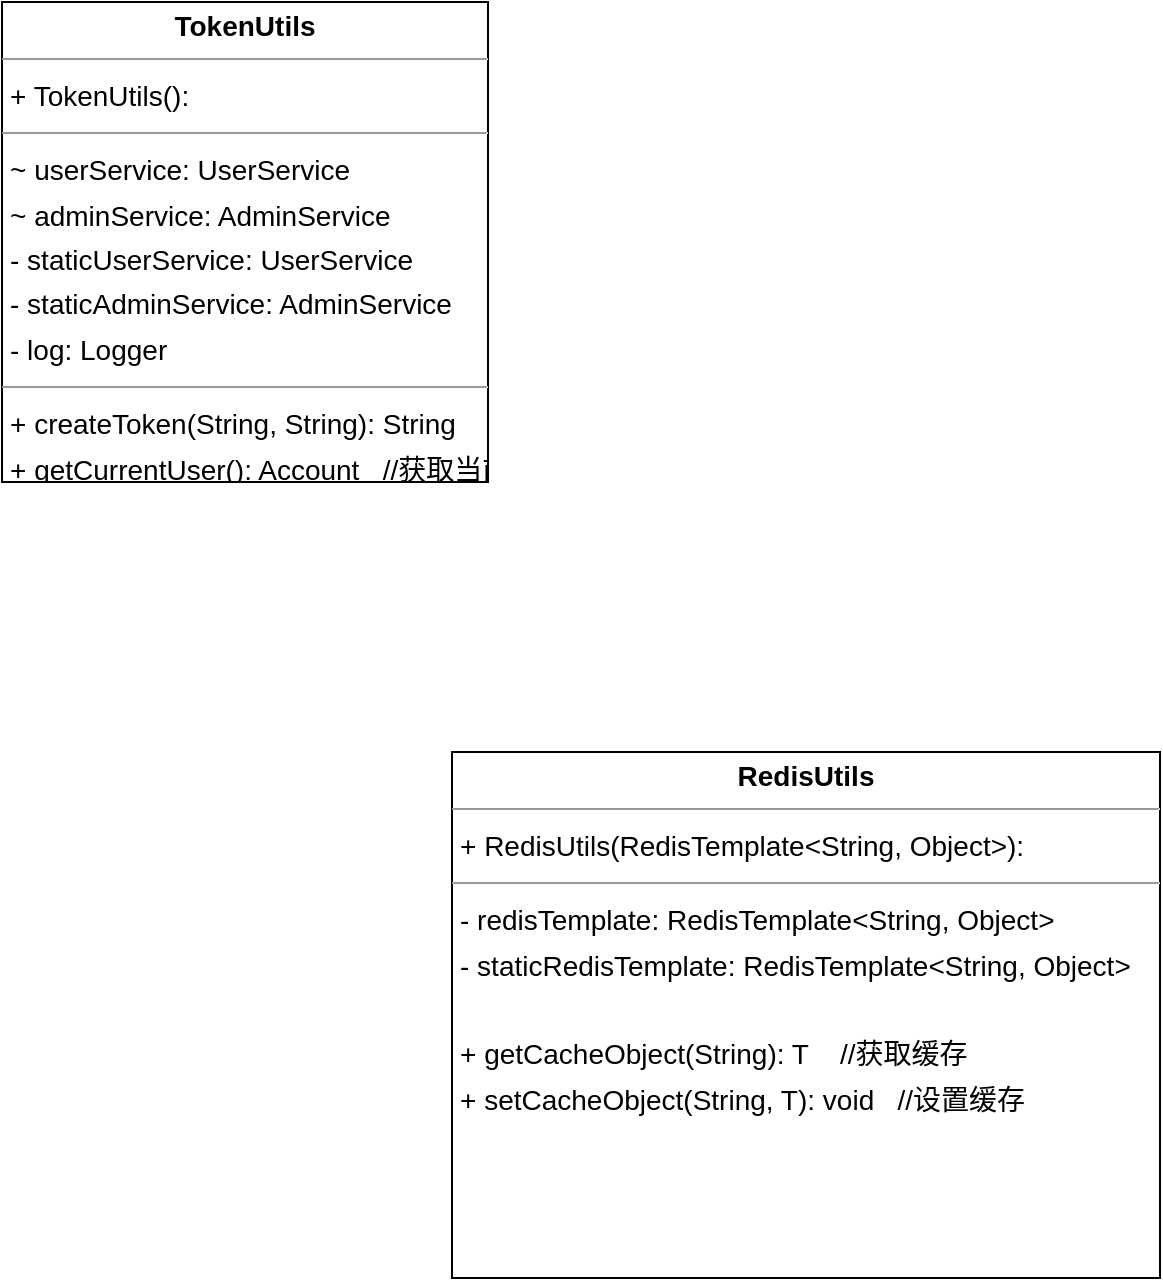 <mxfile version="24.1.0" type="device" pages="17">
  <diagram name="第 1 页" id="VMK1E3vTXdnJ9Bic2j3B">
    <mxGraphModel dx="1025" dy="490" grid="1" gridSize="10" guides="1" tooltips="1" connect="1" arrows="1" fold="1" page="1" pageScale="1" pageWidth="827" pageHeight="1169" math="0" shadow="0">
      <root>
        <mxCell id="0" />
        <mxCell id="1" parent="0" />
        <mxCell id="3NioW1w4jiduSQx1w-XI-96" value="&lt;p style=&quot;margin:0px;margin-top:4px;text-align:center;&quot;&gt;&lt;b&gt;RedisUtils&lt;/b&gt;&lt;/p&gt;&lt;hr size=&quot;1&quot;&gt;&lt;p style=&quot;margin:0 0 0 4px;line-height:1.6;&quot;&gt;+ RedisUtils(RedisTemplate&amp;lt;String, Object&amp;gt;): &lt;/p&gt;&lt;hr size=&quot;1&quot;&gt;&lt;p style=&quot;margin:0 0 0 4px;line-height:1.6;&quot;&gt;- redisTemplate: RedisTemplate&amp;lt;String, Object&amp;gt;&lt;br&gt;- staticRedisTemplate: RedisTemplate&amp;lt;String, Object&amp;gt;&lt;/p&gt;&lt;p style=&quot;margin:0 0 0 4px;line-height:1.6;&quot;&gt;&lt;br&gt;+ getCacheObject(String): T&amp;nbsp; &amp;nbsp; //获取缓存&lt;br&gt;+ setCacheObject(String, T): void&amp;nbsp; &amp;nbsp;//设置缓存&lt;/p&gt;" style="verticalAlign=top;align=left;overflow=fill;fontSize=14;fontFamily=Helvetica;html=1;rounded=0;shadow=0;comic=0;labelBackgroundColor=none;strokeWidth=1;" parent="1" vertex="1">
          <mxGeometry x="375" y="705" width="354" height="263" as="geometry" />
        </mxCell>
        <mxCell id="3NioW1w4jiduSQx1w-XI-97" value="&lt;p style=&quot;margin:0px;margin-top:4px;text-align:center;&quot;&gt;&lt;b&gt;TokenUtils&lt;/b&gt;&lt;/p&gt;&lt;hr size=&quot;1&quot;&gt;&lt;p style=&quot;margin:0 0 0 4px;line-height:1.6;&quot;&gt;+ TokenUtils(): &lt;/p&gt;&lt;hr size=&quot;1&quot;&gt;&lt;p style=&quot;margin:0 0 0 4px;line-height:1.6;&quot;&gt;~ userService: UserService&lt;br&gt;~ adminService: AdminService&lt;br&gt;- staticUserService: UserService&lt;br&gt;- staticAdminService: AdminService&lt;br&gt;- log: Logger&lt;/p&gt;&lt;hr size=&quot;1&quot;&gt;&lt;p style=&quot;margin:0 0 0 4px;line-height:1.6;&quot;&gt;+ createToken(String, String): String&amp;nbsp; &amp;nbsp; //生成Token,2小时后过期&lt;br&gt;+ getCurrentUser(): Account&amp;nbsp; &amp;nbsp;//获取当前用户登录信息&lt;br&gt;&lt;/p&gt;" style="verticalAlign=top;align=left;overflow=fill;fontSize=14;fontFamily=Helvetica;html=1;rounded=0;shadow=0;comic=0;labelBackgroundColor=none;strokeWidth=1;" parent="1" vertex="1">
          <mxGeometry x="150" y="330" width="243" height="240" as="geometry" />
        </mxCell>
      </root>
    </mxGraphModel>
  </diagram>
  <diagram name="系统框架图v1.0.0" id="hfnUIrJdg-hA1AlL0y5j">
    <mxGraphModel dx="1207" dy="908" grid="1" gridSize="10" guides="1" tooltips="1" connect="1" arrows="1" fold="1" page="1" pageScale="1" pageWidth="827" pageHeight="1169" math="0" shadow="0">
      <root>
        <mxCell id="0" />
        <mxCell id="1" parent="0" />
        <mxCell id="SQbnuJxtRvAd55jVYzEq-2" value="&lt;span style=&quot;color: rgba(0, 0, 0, 0); font-family: monospace; font-size: 0px; text-align: start; text-wrap: nowrap;&quot;&gt;%3CmxGraphModel%3E%3Croot%3E%3CmxCell%20id%3D%220%22%2F%3E%3CmxCell%20id%3D%221%22%20parent%3D%220%22%2F%3E%3CmxCell%20id%3D%222%22%20value%3D%22%22%20style%3D%22rounded%3D1%3BwhiteSpace%3Dwrap%3Bhtml%3D1%3B%22%20vertex%3D%221%22%20parent%3D%221%22%3E%3CmxGeometry%20x%3D%22190%22%20y%3D%22170%22%20width%3D%22620%22%20height%3D%22130%22%20as%3D%22geometry%22%2F%3E%3C%2FmxCell%3E%3C%2Froot%3E%3C%2FmxGraphModel%3E&lt;/span&gt;" style="rounded=1;whiteSpace=wrap;html=1;fillColor=#fad7ac;strokeColor=#b46504;" parent="1" vertex="1">
          <mxGeometry x="380" y="560" width="660" height="100" as="geometry" />
        </mxCell>
        <mxCell id="SQbnuJxtRvAd55jVYzEq-3" value="" style="rounded=1;whiteSpace=wrap;html=1;labelBackgroundColor=none;fillColor=#fad9d5;strokeColor=#ae4132;" parent="1" vertex="1">
          <mxGeometry x="380" y="680" width="650" height="70" as="geometry" />
        </mxCell>
        <mxCell id="SQbnuJxtRvAd55jVYzEq-4" value="" style="rounded=1;whiteSpace=wrap;html=1;fillColor=#e1d5e7;strokeColor=#9673a6;" parent="1" vertex="1">
          <mxGeometry x="380" y="770" width="420" height="140" as="geometry" />
        </mxCell>
        <mxCell id="SQbnuJxtRvAd55jVYzEq-6" value="" style="rounded=1;whiteSpace=wrap;html=1;fillColor=#e1d5e7;strokeColor=#9673a6;" parent="1" vertex="1">
          <mxGeometry x="820" y="770" width="210" height="140" as="geometry" />
        </mxCell>
        <mxCell id="SQbnuJxtRvAd55jVYzEq-7" value="" style="rounded=1;whiteSpace=wrap;html=1;fillColor=#1ba1e2;fontColor=#ffffff;strokeColor=#006EAF;" parent="1" vertex="1">
          <mxGeometry x="380" y="930" width="650" height="205" as="geometry" />
        </mxCell>
        <mxCell id="SQbnuJxtRvAd55jVYzEq-8" value="&lt;span style=&quot;color: rgba(0, 0, 0, 0); font-family: monospace; font-size: 0px; text-align: start; text-wrap: nowrap;&quot;&gt;%3CmxGraphModel%3E%3Croot%3E%3CmxCell%20id%3D%220%22%2F%3E%3CmxCell%20id%3D%221%22%20parent%3D%220%22%2F%3E%3CmxCell%20id%3D%222%22%20value%3D%22%22%20style%3D%22rounded%3D1%3BwhiteSpace%3Dwrap%3Bhtml%3D1%3B%22%20vertex%3D%221%22%20parent%3D%221%22%3E%3CmxGeometry%20x%3D%22190%22%20y%3D%22170%22%20width%3D%22620%22%20height%3D%22130%22%20as%3D%22geometry%22%2F%3E%3C%2FmxCell%3E%3C%2Froot%3E%3C%2FmxGraphModel%3E&lt;/span&gt;&lt;span style=&quot;color: rgba(0, 0, 0, 0); font-family: monospace; font-size: 0px; text-align: start; text-wrap: nowrap;&quot;&gt;%3CmxGraphModel%3E%3Croot%3E%3CmxCell%20id%3D%220%22%2F%3E%3CmxCell%20id%3D%221%22%20parent%3D%220%22%2F%3E%3CmxCell%20id%3D%222%22%20value%3D%22%22%20style%3D%22rounded%3D1%3BwhiteSpace%3Dwrap%3Bhtml%3D1%3B%22%20vertex%3D%221%22%20parent%3D%221%22%3E%3CmxGeometry%20x%3D%22190%22%20y%3D%22170%22%20width%3D%22620%22%20height%3D%22130%22%20as%3D%22geometry%22%2F%3E%3C%2FmxCell%3E%3C%2Froot%3E%3C%2FmxGraphModel%3E&lt;/span&gt;" style="rounded=1;whiteSpace=wrap;html=1;fillColor=#60a917;fontColor=#ffffff;strokeColor=#2D7600;" parent="1" vertex="1">
          <mxGeometry x="380" y="1155" width="650" height="130" as="geometry" />
        </mxCell>
        <mxCell id="SQbnuJxtRvAd55jVYzEq-9" value="&lt;span style=&quot;color: rgba(0, 0, 0, 0); font-family: monospace; font-size: 0px; text-align: start; text-wrap: nowrap;&quot;&gt;%3CmxGraphModel%3E%3Croot%3E%3CmxCell%20id%3D%220%22%2F%3E%3CmxCell%20id%3D%221%22%20parent%3D%220%22%2F%3E%3CmxCell%20id%3D%222%22%20value%3D%22%22%20style%3D%22rounded%3D1%3BwhiteSpace%3Dwrap%3Bhtml%3D1%3B%22%20vertex%3D%221%22%20parent%3D%221%22%3E%3CmxGeometry%20x%3D%22190%22%20y%3D%22170%22%20width%3D%22620%22%20height%3D%22130%22%20as%3D%22geometry%22%2F%3E%3C%2FmxCell%3E%3C%2Froot%3E%3C%2FmxGraphModel%3E&lt;/span&gt;&lt;span style=&quot;color: rgba(0, 0, 0, 0); font-family: monospace; font-size: 0px; text-align: start; text-wrap: nowrap;&quot;&gt;%3CmxGraphModel%3E%3Croot%3E%3CmxCell%20id%3D%220%22%2F%3E%3CmxCell%20id%3D%221%22%20parent%3D%220%22%2F%3E%3CmxCell%20id%3D%222%22%20value%3D%22%22%20style%3D%22rounded%3D1%3BwhiteSpace%3Dwrap%3Bhtml%3D1%3B%22%20vertex%3D%221%22%20parent%3D%221%22%3E%3CmxGeometry%20x%3D%22190%22%20y%3D%22170%22%20width%3D%22620%22%20height%3D%22130%22%20as%3D%22geometry%22%2F%3E%3C%2FmxCell%3E%3C%2Froot%3E%3C%2FmxGraphModel%3E&lt;/span&gt;" style="rounded=1;whiteSpace=wrap;html=1;fillColor=#b1ddf0;strokeColor=#10739e;" parent="1" vertex="1">
          <mxGeometry x="380" y="1305" width="650" height="130" as="geometry" />
        </mxCell>
        <mxCell id="SQbnuJxtRvAd55jVYzEq-10" value="&lt;span style=&quot;color: rgba(0, 0, 0, 0); font-family: monospace; font-size: 0px; text-align: start; text-wrap: nowrap;&quot;&gt;%3CmxGraphModel%3E%3Croot%3E%3CmxCell%20id%3D%220%22%2F%3E%3CmxCell%20id%3D%221%22%20parent%3D%220%22%2F%3E%3CmxCell%20id%3D%222%22%20value%3D%22%22%20style%3D%22rounded%3D1%3BwhiteSpace%3Dwrap%3Bhtml%3D1%3B%22%20vertex%3D%221%22%20parent%3D%221%22%3E%3CmxGeometry%20x%3D%22190%22%20y%3D%22170%22%20width%3D%22620%22%20height%3D%22130%22%20as%3D%22geometry%22%2F%3E%3C%2FmxCell%3E%3C%2Froot%3E%3C%2FmxGraphModel%3E&lt;/span&gt;" style="rounded=1;whiteSpace=wrap;html=1;strokeColor=#10739e;fillColor=#b1ddf0;" parent="1" vertex="1">
          <mxGeometry x="380" y="380" width="650" height="130" as="geometry" />
        </mxCell>
        <mxCell id="SQbnuJxtRvAd55jVYzEq-11" value="&lt;h2&gt;&lt;b&gt;展示层&lt;/b&gt;&lt;/h2&gt;" style="rounded=1;whiteSpace=wrap;html=1;dashed=1;strokeColor=default;dashPattern=8 8;" parent="1" vertex="1">
          <mxGeometry x="240" y="380" width="120" height="130" as="geometry" />
        </mxCell>
        <mxCell id="SQbnuJxtRvAd55jVYzEq-13" value="&lt;h2&gt;接入层&lt;/h2&gt;" style="rounded=1;whiteSpace=wrap;html=1;dashed=1;strokeColor=default;dashPattern=8 8;" parent="1" vertex="1">
          <mxGeometry x="240" y="560" width="120" height="100" as="geometry" />
        </mxCell>
        <mxCell id="SQbnuJxtRvAd55jVYzEq-14" value="&lt;h2&gt;控制层&lt;/h2&gt;" style="rounded=1;whiteSpace=wrap;html=1;dashed=1;strokeColor=default;dashPattern=8 8;" parent="1" vertex="1">
          <mxGeometry x="240" y="680" width="120" height="230" as="geometry" />
        </mxCell>
        <mxCell id="SQbnuJxtRvAd55jVYzEq-15" value="&lt;h2&gt;服务层&lt;/h2&gt;" style="rounded=1;whiteSpace=wrap;html=1;dashed=1;strokeColor=default;dashPattern=8 8;" parent="1" vertex="1">
          <mxGeometry x="240" y="930" width="120" height="205" as="geometry" />
        </mxCell>
        <mxCell id="SQbnuJxtRvAd55jVYzEq-16" value="&lt;h2&gt;数据访问层&lt;/h2&gt;" style="rounded=1;whiteSpace=wrap;html=1;dashed=1;strokeColor=default;dashPattern=8 8;" parent="1" vertex="1">
          <mxGeometry x="240" y="1155" width="120" height="130" as="geometry" />
        </mxCell>
        <mxCell id="SQbnuJxtRvAd55jVYzEq-17" value="&lt;h2&gt;数据源层&lt;/h2&gt;" style="rounded=1;whiteSpace=wrap;html=1;dashed=1;strokeColor=default;dashPattern=8 8;" parent="1" vertex="1">
          <mxGeometry x="240" y="1305" width="120" height="130" as="geometry" />
        </mxCell>
        <mxCell id="SQbnuJxtRvAd55jVYzEq-18" value="" style="sketch=0;pointerEvents=1;shadow=0;dashed=0;html=1;strokeColor=none;labelPosition=center;verticalLabelPosition=bottom;verticalAlign=top;align=center;fillColor=#505050;shape=mxgraph.mscae.intune.user_group" parent="1" vertex="1">
          <mxGeometry x="495" y="250" width="80" height="60" as="geometry" />
        </mxCell>
        <mxCell id="SQbnuJxtRvAd55jVYzEq-19" value="" style="sketch=0;pointerEvents=1;shadow=0;dashed=0;html=1;strokeColor=none;labelPosition=center;verticalLabelPosition=bottom;verticalAlign=top;align=center;fillColor=#515151;shape=mxgraph.mscae.system_center.admin_console" parent="1" vertex="1">
          <mxGeometry x="820" y="250" width="80" height="60" as="geometry" />
        </mxCell>
        <mxCell id="SQbnuJxtRvAd55jVYzEq-21" value="" style="shape=flexArrow;endArrow=classic;startArrow=classic;html=1;rounded=0;strokeWidth=1;fillColor=#dae8fc;strokeColor=#6c8ebf;gradientColor=#7ea6e0;" parent="1" edge="1">
          <mxGeometry width="100" height="100" relative="1" as="geometry">
            <mxPoint x="534.41" y="390" as="sourcePoint" />
            <mxPoint x="534.41" y="340" as="targetPoint" />
          </mxGeometry>
        </mxCell>
        <mxCell id="SQbnuJxtRvAd55jVYzEq-24" value="" style="shape=flexArrow;endArrow=classic;startArrow=classic;html=1;rounded=0;strokeWidth=1;fillColor=#dae8fc;gradientColor=#7ea6e0;strokeColor=#6c8ebf;" parent="1" edge="1">
          <mxGeometry width="100" height="100" relative="1" as="geometry">
            <mxPoint x="860" y="390" as="sourcePoint" />
            <mxPoint x="860" y="340" as="targetPoint" />
          </mxGeometry>
        </mxCell>
        <mxCell id="SQbnuJxtRvAd55jVYzEq-25" value="" style="rounded=1;whiteSpace=wrap;html=1;strokeColor=none;" parent="1" vertex="1">
          <mxGeometry x="390" y="400" width="300" height="100" as="geometry" />
        </mxCell>
        <mxCell id="SQbnuJxtRvAd55jVYzEq-26" value="&lt;b&gt;微信小程序&lt;/b&gt;" style="text;html=1;align=center;verticalAlign=middle;whiteSpace=wrap;rounded=0;" parent="1" vertex="1">
          <mxGeometry x="495" y="400" width="80" height="30" as="geometry" />
        </mxCell>
        <mxCell id="SQbnuJxtRvAd55jVYzEq-27" value="" style="outlineConnect=0;dashed=0;verticalLabelPosition=bottom;verticalAlign=top;align=center;html=1;shape=mxgraph.aws3.mysql_db_instance;fillColor=#2E73B8;gradientColor=none;" parent="1" vertex="1">
          <mxGeometry x="435" y="1330" width="60" height="64.5" as="geometry" />
        </mxCell>
        <mxCell id="SQbnuJxtRvAd55jVYzEq-29" value="" style="sketch=0;pointerEvents=1;shadow=0;dashed=0;html=1;strokeColor=none;fillColor=#505050;labelPosition=center;verticalLabelPosition=bottom;verticalAlign=top;outlineConnect=0;align=center;shape=mxgraph.office.devices.cell_phone_iphone_proportional;" parent="1" vertex="1">
          <mxGeometry x="410" y="440" width="17" height="29" as="geometry" />
        </mxCell>
        <mxCell id="SQbnuJxtRvAd55jVYzEq-30" value="" style="rounded=1;whiteSpace=wrap;html=1;strokeColor=none;" parent="1" vertex="1">
          <mxGeometry x="700" y="400" width="320" height="100" as="geometry" />
        </mxCell>
        <mxCell id="SQbnuJxtRvAd55jVYzEq-31" value="&lt;b&gt;Web端可视化管理平台&lt;/b&gt;" style="text;html=1;align=center;verticalAlign=middle;whiteSpace=wrap;rounded=0;" parent="1" vertex="1">
          <mxGeometry x="810" y="400" width="130" height="30" as="geometry" />
        </mxCell>
        <mxCell id="SQbnuJxtRvAd55jVYzEq-33" value="" style="verticalLabelPosition=bottom;aspect=fixed;html=1;shape=mxgraph.salesforce.web;" parent="1" vertex="1">
          <mxGeometry x="720.0" y="440" width="36.71" height="29" as="geometry" />
        </mxCell>
        <mxCell id="SQbnuJxtRvAd55jVYzEq-36" value="&lt;div style=&quot;&quot;&gt;&lt;b&gt;Http / Https / Websocket&lt;/b&gt;&lt;br&gt;&lt;/div&gt;" style="text;whiteSpace=wrap;html=1;align=center;" parent="1" vertex="1">
          <mxGeometry x="606.64" y="520" width="175" height="30" as="geometry" />
        </mxCell>
        <mxCell id="SQbnuJxtRvAd55jVYzEq-39" value="" style="shape=flexArrow;endArrow=classic;startArrow=classic;html=1;rounded=0;strokeWidth=1;fillColor=#dae8fc;strokeColor=#6c8ebf;gradientColor=#7ea6e0;exitX=0.29;exitY=0.1;exitDx=0;exitDy=0;exitPerimeter=0;" parent="1" edge="1">
          <mxGeometry width="100" height="100" relative="1" as="geometry">
            <mxPoint x="849.24" y="570" as="sourcePoint" />
            <mxPoint x="848.82" y="500" as="targetPoint" />
          </mxGeometry>
        </mxCell>
        <mxCell id="SQbnuJxtRvAd55jVYzEq-40" value="&lt;span style=&quot;color: rgba(0, 0, 0, 0); font-family: monospace; font-size: 0px; text-align: start; text-wrap: nowrap;&quot;&gt;%3CmxGraphModel%3E%3Croot%3E%3CmxCell%20id%3D%220%22%2F%3E%3CmxCell%20id%3D%221%22%20parent%3D%220%22%2F%3E%3CmxCell%20id%3D%222%22%20value%3D%22%26lt%3Bspan%20style%3D%26quot%3Bcolor%3A%20rgba(0%2C%200%2C%200%2C%200)%3B%20font-family%3A%20monospace%3B%20font-size%3A%200px%3B%20text-align%3A%20start%3B%20text-wrap%3A%20nowrap%3B%26quot%3B%26gt%3B%253CmxGraphModel%253E%253Croot%253E%253CmxCell%2520id%253D%25220%2522%252F%253E%253CmxCell%2520id%253D%25221%2522%2520parent%253D%25220%2522%252F%253E%253CmxCell%2520id%253D%25222%2522%2520value%253D%2522%2522%2520style%253D%2522rounded%253D1%253BwhiteSpace%253Dwrap%253Bhtml%253D1%253BstrokeColor%253Dnone%253B%2522%2520vertex%253D%25221%2522%2520parent%253D%25221%2522%253E%253CmxGeometry%2520x%253D%2522450%2522%2520y%253D%2522200%2522%2520width%253D%2522320%2522%2520height%253D%252290%2522%2520as%253D%2522geometry%2522%252F%253E%253C%252FmxCell%253E%253C%252Froot%253E%253C%252FmxGraphModel%253E%26lt%3B%2Fspan%26gt%3B%22%20style%3D%22rounded%3D1%3BwhiteSpace%3Dwrap%3Bhtml%3D1%3BstrokeColor%3Dnone%3B%22%20vertex%3D%221%22%20parent%3D%221%22%3E%3CmxGeometry%20x%3D%22440%22%20y%3D%22600%22%20width%3D%22180%22%20height%3D%22120%22%20as%3D%22geometry%22%2F%3E%3C%2FmxCell%3E%3C%2Froot%3E%3C%2FmxGraphModel%3E&lt;/span&gt;" style="rounded=1;whiteSpace=wrap;html=1;strokeColor=none;" parent="1" vertex="1">
          <mxGeometry x="390" y="710" width="630" height="30" as="geometry" />
        </mxCell>
        <mxCell id="SQbnuJxtRvAd55jVYzEq-41" value="&lt;div style=&quot;&quot;&gt;&lt;b&gt;Spring Security&lt;/b&gt;&lt;/div&gt;" style="text;whiteSpace=wrap;html=1;align=center;" parent="1" vertex="1">
          <mxGeometry x="606.64" y="680" width="175" height="30" as="geometry" />
        </mxCell>
        <mxCell id="SQbnuJxtRvAd55jVYzEq-42" value="&lt;div style=&quot;&quot;&gt;&lt;b&gt;统一认证授权 / token 解析&lt;/b&gt;&lt;/div&gt;" style="text;whiteSpace=wrap;html=1;align=center;" parent="1" vertex="1">
          <mxGeometry x="606.64" y="710" width="175" height="30" as="geometry" />
        </mxCell>
        <mxCell id="SQbnuJxtRvAd55jVYzEq-43" value="&lt;span style=&quot;color: rgba(0, 0, 0, 0); font-family: monospace; font-size: 0px; text-align: start; text-wrap: nowrap;&quot;&gt;%3CmxGraphModel%3E%3Croot%3E%3CmxCell%20id%3D%220%22%2F%3E%3CmxCell%20id%3D%221%22%20parent%3D%220%22%2F%3E%3CmxCell%20id%3D%222%22%20value%3D%22%22%20style%3D%22rounded%3D1%3BwhiteSpace%3Dwrap%3Bhtml%3D1%3BstrokeColor%3Dnone%3B%22%20vertex%3D%221%22%20parent%3D%221%22%3E%3CmxGeometry%20x%3D%22450%22%20y%3D%22200%22%20width%3D%22320%22%20height%3D%2290%22%20as%3D%22geometry%22%2F%3E%3C%2FmxCell%3E%3C%2Froot%3E%3C%2FmxGraphModel%3E&lt;/span&gt;" style="rounded=1;whiteSpace=wrap;html=1;strokeColor=none;" parent="1" vertex="1">
          <mxGeometry x="390" y="572.5" width="140" height="75" as="geometry" />
        </mxCell>
        <mxCell id="SQbnuJxtRvAd55jVYzEq-44" value="" style="rounded=1;whiteSpace=wrap;html=1;strokeColor=none;" parent="1" vertex="1">
          <mxGeometry x="540" y="572.5" width="300" height="77.5" as="geometry" />
        </mxCell>
        <mxCell id="SQbnuJxtRvAd55jVYzEq-45" value="&lt;span style=&quot;color: rgba(0, 0, 0, 0); font-family: monospace; font-size: 0px; text-align: start; text-wrap: nowrap;&quot;&gt;%3CmxGraphModel%3E%3Croot%3E%3CmxCell%20id%3D%220%22%2F%3E%3CmxCell%20id%3D%221%22%20parent%3D%220%22%2F%3E%3CmxCell%20id%3D%222%22%20value%3D%22%22%20style%3D%22rounded%3D1%3BwhiteSpace%3Dwrap%3Bhtml%3D1%3BstrokeColor%3Dnone%3B%22%20vertex%3D%221%22%20parent%3D%221%22%3E%3CmxGeometry%20x%3D%22450%22%20y%3D%22200%22%20width%3D%22320%22%20height%3D%2290%22%20as%3D%22geometry%22%2F%3E%3C%2FmxCell%3E%3C%2Froot%3E%3C%2FmxGraphModel%3E&lt;/span&gt;" style="rounded=1;whiteSpace=wrap;html=1;strokeColor=none;" parent="1" vertex="1">
          <mxGeometry x="390" y="780" width="200" height="120" as="geometry" />
        </mxCell>
        <mxCell id="SQbnuJxtRvAd55jVYzEq-46" value="&lt;span style=&quot;color: rgba(0, 0, 0, 0); font-family: monospace; font-size: 0px; text-align: start; text-wrap: nowrap;&quot;&gt;%3CmxGraphModel%3E%3Croot%3E%3CmxCell%20id%3D%220%22%2F%3E%3CmxCell%20id%3D%221%22%20parent%3D%220%22%2F%3E%3CmxCell%20id%3D%222%22%20value%3D%22%22%20style%3D%22rounded%3D1%3BwhiteSpace%3Dwrap%3Bhtml%3D1%3BstrokeColor%3Dnone%3B%22%20vertex%3D%221%22%20parent%3D%221%22%3E%3CmxGeometry%20x%3D%22450%22%20y%3D%22200%22%20width%3D%22320%22%20height%3D%2290%22%20as%3D%22geometry%22%2F%3E%3C%2FmxCell%3E%3C%2Froot%3E%3C%2FmxGraphModel%3E&lt;/span&gt;" style="rounded=1;whiteSpace=wrap;html=1;strokeColor=none;" parent="1" vertex="1">
          <mxGeometry x="600" y="780" width="188.29" height="120" as="geometry" />
        </mxCell>
        <mxCell id="SQbnuJxtRvAd55jVYzEq-47" value="&lt;span style=&quot;color: rgba(0, 0, 0, 0); font-family: monospace; font-size: 0px; text-align: start; text-wrap: nowrap;&quot;&gt;%3CmxGraphModel%3E%3Croot%3E%3CmxCell%20id%3D%220%22%2F%3E%3CmxCell%20id%3D%221%22%20parent%3D%220%22%2F%3E%3CmxCell%20id%3D%222%22%20value%3D%22%22%20style%3D%22rounded%3D1%3BwhiteSpace%3Dwrap%3Bhtml%3D1%3BstrokeColor%3Dnone%3B%22%20vertex%3D%221%22%20parent%3D%221%22%3E%3CmxGeometry%20x%3D%22450%22%20y%3D%22200%22%20width%3D%22320%22%20height%3D%2290%22%20as%3D%22geometry%22%2F%3E%3C%2FmxCell%3E%3C%2Froot%3E%3C%2FmxGraphModel%3E&lt;/span&gt;" style="rounded=1;whiteSpace=wrap;html=1;strokeColor=none;" parent="1" vertex="1">
          <mxGeometry x="830" y="780" width="190" height="120" as="geometry" />
        </mxCell>
        <mxCell id="SQbnuJxtRvAd55jVYzEq-48" value="&lt;span style=&quot;color: rgba(0, 0, 0, 0); font-family: monospace; font-size: 0px; text-align: start; text-wrap: nowrap;&quot;&gt;%3CmxGraphModel%3E%3Croot%3E%3CmxCell%20id%3D%220%22%2F%3E%3CmxCell%20id%3D%221%22%20parent%3D%220%22%2F%3E%3CmxCell%20id%3D%222%22%20value%3D%22%26lt%3Bspan%20style%3D%26quot%3Bcolor%3A%20rgba(0%2C%200%2C%200%2C%200)%3B%20font-family%3A%20monospace%3B%20font-size%3A%200px%3B%20text-align%3A%20start%3B%20text-wrap%3A%20nowrap%3B%26quot%3B%26gt%3B%253CmxGraphModel%253E%253Croot%253E%253CmxCell%2520id%253D%25220%2522%252F%253E%253CmxCell%2520id%253D%25221%2522%2520parent%253D%25220%2522%252F%253E%253CmxCell%2520id%253D%25222%2522%2520value%253D%2522%2522%2520style%253D%2522rounded%253D1%253BwhiteSpace%253Dwrap%253Bhtml%253D1%253BstrokeColor%253Dnone%253B%2522%2520vertex%253D%25221%2522%2520parent%253D%25221%2522%253E%253CmxGeometry%2520x%253D%2522450%2522%2520y%253D%2522200%2522%2520width%253D%2522320%2522%2520height%253D%252290%2522%2520as%253D%2522geometry%2522%252F%253E%253C%252FmxCell%253E%253C%252Froot%253E%253C%252FmxGraphModel%253E%26lt%3B%2Fspan%26gt%3B%22%20style%3D%22rounded%3D1%3BwhiteSpace%3Dwrap%3Bhtml%3D1%3BstrokeColor%3Dnone%3B%22%20vertex%3D%221%22%20parent%3D%221%22%3E%3CmxGeometry%20x%3D%22440%22%20y%3D%22600%22%20width%3D%22180%22%20height%3D%22120%22%20as%3D%22geometry%22%2F%3E%3C%2FmxCell%3E%3C%2Froot%3E%3C%2FmxGraphModel%3E&lt;/span&gt;" style="rounded=1;whiteSpace=wrap;html=1;strokeColor=none;" parent="1" vertex="1">
          <mxGeometry x="390" y="1170" width="630" height="45" as="geometry" />
        </mxCell>
        <mxCell id="SQbnuJxtRvAd55jVYzEq-49" value="&lt;span style=&quot;color: rgba(0, 0, 0, 0); font-family: monospace; font-size: 0px; text-align: start; text-wrap: nowrap;&quot;&gt;%3CmxGraphModel%3E%3Croot%3E%3CmxCell%20id%3D%220%22%2F%3E%3CmxCell%20id%3D%221%22%20parent%3D%220%22%2F%3E%3CmxCell%20id%3D%222%22%20value%3D%22%26lt%3Bspan%20style%3D%26quot%3Bcolor%3A%20rgba(0%2C%200%2C%200%2C%200)%3B%20font-family%3A%20monospace%3B%20font-size%3A%200px%3B%20text-align%3A%20start%3B%20text-wrap%3A%20nowrap%3B%26quot%3B%26gt%3B%253CmxGraphModel%253E%253Croot%253E%253CmxCell%2520id%253D%25220%2522%252F%253E%253CmxCell%2520id%253D%25221%2522%2520parent%253D%25220%2522%252F%253E%253CmxCell%2520id%253D%25222%2522%2520value%253D%2522%2522%2520style%253D%2522rounded%253D1%253BwhiteSpace%253Dwrap%253Bhtml%253D1%253BstrokeColor%253Dnone%253B%2522%2520vertex%253D%25221%2522%2520parent%253D%25221%2522%253E%253CmxGeometry%2520x%253D%2522450%2522%2520y%253D%2522200%2522%2520width%253D%2522320%2522%2520height%253D%252290%2522%2520as%253D%2522geometry%2522%252F%253E%253C%252FmxCell%253E%253C%252Froot%253E%253C%252FmxGraphModel%253E%26lt%3B%2Fspan%26gt%3B%22%20style%3D%22rounded%3D1%3BwhiteSpace%3Dwrap%3Bhtml%3D1%3BstrokeColor%3Dnone%3B%22%20vertex%3D%221%22%20parent%3D%221%22%3E%3CmxGeometry%20x%3D%22440%22%20y%3D%22600%22%20width%3D%22180%22%20height%3D%22120%22%20as%3D%22geometry%22%2F%3E%3C%2FmxCell%3E%3C%2Froot%3E%3C%2FmxGraphModel%3E&lt;/span&gt;" style="rounded=1;whiteSpace=wrap;html=1;strokeColor=none;" parent="1" vertex="1">
          <mxGeometry x="390" y="1230" width="630" height="45" as="geometry" />
        </mxCell>
        <mxCell id="SQbnuJxtRvAd55jVYzEq-51" value="" style="shape=flexArrow;endArrow=classic;startArrow=classic;html=1;rounded=0;strokeWidth=1;fillColor=#dae8fc;strokeColor=#6c8ebf;gradientColor=#7ea6e0;exitX=0.29;exitY=0.1;exitDx=0;exitDy=0;exitPerimeter=0;" parent="1" edge="1">
          <mxGeometry width="100" height="100" relative="1" as="geometry">
            <mxPoint x="534.83" y="570" as="sourcePoint" />
            <mxPoint x="534.41" y="500" as="targetPoint" />
          </mxGeometry>
        </mxCell>
        <mxCell id="SQbnuJxtRvAd55jVYzEq-52" value="&lt;div style=&quot;&quot;&gt;&lt;b&gt;Restful API&lt;/b&gt;&lt;/div&gt;" style="text;whiteSpace=wrap;html=1;align=center;" parent="1" vertex="1">
          <mxGeometry x="452.25" y="595" width="76.25" height="30" as="geometry" />
        </mxCell>
        <mxCell id="SQbnuJxtRvAd55jVYzEq-55" value="" style="rounded=1;whiteSpace=wrap;html=1;dashed=1;" parent="1" vertex="1">
          <mxGeometry x="400" y="960" width="120" height="30" as="geometry" />
        </mxCell>
        <mxCell id="SQbnuJxtRvAd55jVYzEq-56" value="" style="rounded=1;whiteSpace=wrap;html=1;dashed=1;" parent="1" vertex="1">
          <mxGeometry x="530" y="960" width="120" height="30" as="geometry" />
        </mxCell>
        <mxCell id="SQbnuJxtRvAd55jVYzEq-57" value="" style="rounded=1;whiteSpace=wrap;html=1;dashed=1;" parent="1" vertex="1">
          <mxGeometry x="400" y="1080" width="120" height="30" as="geometry" />
        </mxCell>
        <mxCell id="SQbnuJxtRvAd55jVYzEq-58" value="" style="rounded=1;whiteSpace=wrap;html=1;dashed=1;" parent="1" vertex="1">
          <mxGeometry x="400" y="1000" width="120" height="30" as="geometry" />
        </mxCell>
        <mxCell id="SQbnuJxtRvAd55jVYzEq-59" value="" style="rounded=1;whiteSpace=wrap;html=1;dashed=1;" parent="1" vertex="1">
          <mxGeometry x="530" y="1000" width="120" height="30" as="geometry" />
        </mxCell>
        <mxCell id="SQbnuJxtRvAd55jVYzEq-60" value="" style="rounded=1;whiteSpace=wrap;html=1;dashed=1;" parent="1" vertex="1">
          <mxGeometry x="400" y="1040" width="120" height="30" as="geometry" />
        </mxCell>
        <mxCell id="SQbnuJxtRvAd55jVYzEq-61" value="" style="rounded=1;whiteSpace=wrap;html=1;dashed=1;" parent="1" vertex="1">
          <mxGeometry x="530" y="1040" width="120" height="30" as="geometry" />
        </mxCell>
        <mxCell id="SQbnuJxtRvAd55jVYzEq-62" value="" style="rounded=1;whiteSpace=wrap;html=1;dashed=1;" parent="1" vertex="1">
          <mxGeometry x="528.5" y="1080" width="120" height="30" as="geometry" />
        </mxCell>
        <mxCell id="m750iRe_c981Cu2kOk2X-1" value="&lt;h2 style=&quot;color: rgb(0, 0, 0); font-family: Helvetica; font-style: normal; font-variant-ligatures: normal; font-variant-caps: normal; letter-spacing: normal; orphans: 2; text-indent: 0px; text-transform: none; widows: 2; word-spacing: 0px; -webkit-text-stroke-width: 0px; white-space: normal; background-color: rgb(251, 251, 251); text-decoration-thickness: initial; text-decoration-style: initial; text-decoration-color: initial;&quot;&gt;基于区块链的时间银行管理系统&lt;/h2&gt;" style="text;whiteSpace=wrap;html=1;align=center;" parent="1" vertex="1">
          <mxGeometry x="544.15" y="160" width="321.71" height="70" as="geometry" />
        </mxCell>
        <mxCell id="m750iRe_c981Cu2kOk2X-2" value="Vue" style="rounded=1;whiteSpace=wrap;html=1;fillColor=#cdeb8b;strokeColor=#36393d;" parent="1" vertex="1">
          <mxGeometry x="460" y="434.75" width="96.5" height="20.5" as="geometry" />
        </mxCell>
        <mxCell id="m750iRe_c981Cu2kOk2X-4" value="VueX" style="rounded=1;whiteSpace=wrap;html=1;fillColor=#cdeb8b;strokeColor=#36393d;" parent="1" vertex="1">
          <mxGeometry x="575" y="434.75" width="100" height="20.5" as="geometry" />
        </mxCell>
        <mxCell id="m750iRe_c981Cu2kOk2X-5" value="Uni-App" style="rounded=1;whiteSpace=wrap;html=1;fillColor=#cdeb8b;strokeColor=#36393d;" parent="1" vertex="1">
          <mxGeometry x="460" y="460" width="96.5" height="20.5" as="geometry" />
        </mxCell>
        <mxCell id="m750iRe_c981Cu2kOk2X-6" value="TuniaoUI" style="rounded=1;whiteSpace=wrap;html=1;fillColor=#cdeb8b;strokeColor=#36393d;" parent="1" vertex="1">
          <mxGeometry x="575" y="460" width="100" height="20.5" as="geometry" />
        </mxCell>
        <mxCell id="m750iRe_c981Cu2kOk2X-7" value="Vue" style="rounded=1;whiteSpace=wrap;html=1;fillColor=#cdeb8b;strokeColor=#36393d;" parent="1" vertex="1">
          <mxGeometry x="788.29" y="434.75" width="96.5" height="20.5" as="geometry" />
        </mxCell>
        <mxCell id="m750iRe_c981Cu2kOk2X-9" value="Element UI" style="rounded=1;whiteSpace=wrap;html=1;fillColor=#cdeb8b;strokeColor=#36393d;" parent="1" vertex="1">
          <mxGeometry x="900" y="434.75" width="96.5" height="20.5" as="geometry" />
        </mxCell>
        <mxCell id="m750iRe_c981Cu2kOk2X-10" value="Echarts" style="rounded=1;whiteSpace=wrap;html=1;fillColor=#cdeb8b;strokeColor=#36393d;" parent="1" vertex="1">
          <mxGeometry x="788.29" y="460" width="96.5" height="20.5" as="geometry" />
        </mxCell>
        <mxCell id="m750iRe_c981Cu2kOk2X-11" value="" style="rounded=1;whiteSpace=wrap;html=1;fillColor=#cdeb8b;strokeColor=#36393d;" parent="1" vertex="1">
          <mxGeometry x="900" y="460" width="96.5" height="20.5" as="geometry" />
        </mxCell>
        <mxCell id="m750iRe_c981Cu2kOk2X-12" value="" style="outlineConnect=0;dashed=0;verticalLabelPosition=bottom;verticalAlign=top;align=center;html=1;shape=mxgraph.aws3.redis;fillColor=#2E73B8;gradientColor=none;" parent="1" vertex="1">
          <mxGeometry x="570" y="1330" width="60" height="63" as="geometry" />
        </mxCell>
        <mxCell id="m750iRe_c981Cu2kOk2X-13" value="" style="image;aspect=fixed;html=1;points=[];align=center;fontSize=12;image=img/lib/azure2/blockchain/Blockchain_Applications.svg;" parent="1" vertex="1">
          <mxGeometry x="884.79" y="1325" width="48.4" height="68" as="geometry" />
        </mxCell>
        <mxCell id="m750iRe_c981Cu2kOk2X-14" value="&lt;div style=&quot;&quot;&gt;&lt;b&gt;BlockChain&lt;/b&gt;&lt;/div&gt;" style="text;whiteSpace=wrap;html=1;align=center;" parent="1" vertex="1">
          <mxGeometry x="850.24" y="1394.5" width="117.5" height="30" as="geometry" />
        </mxCell>
        <mxCell id="m750iRe_c981Cu2kOk2X-15" value="&lt;div style=&quot;&quot;&gt;&lt;b&gt;Redis&lt;/b&gt;&lt;/div&gt;" style="text;whiteSpace=wrap;html=1;align=center;" parent="1" vertex="1">
          <mxGeometry x="541.25" y="1394" width="117.5" height="32" as="geometry" />
        </mxCell>
        <mxCell id="m750iRe_c981Cu2kOk2X-16" value="&lt;div style=&quot;&quot;&gt;&lt;b&gt;MySQL&lt;/b&gt;&lt;/div&gt;" style="text;whiteSpace=wrap;html=1;align=center;" parent="1" vertex="1">
          <mxGeometry x="406.25" y="1395" width="117.5" height="30" as="geometry" />
        </mxCell>
        <mxCell id="m750iRe_c981Cu2kOk2X-17" value="&lt;div style=&quot;&quot;&gt;&lt;b&gt;Mybatis&lt;/b&gt;&lt;/div&gt;" style="text;whiteSpace=wrap;html=1;align=center;" parent="1" vertex="1">
          <mxGeometry x="631.25" y="1177.5" width="117.5" height="30" as="geometry" />
        </mxCell>
        <mxCell id="m750iRe_c981Cu2kOk2X-19" value="" style="shape=image;verticalLabelPosition=bottom;labelBackgroundColor=default;verticalAlign=top;aspect=fixed;imageAspect=0;image=https://www.nginx-cn.net/wp-content/uploads/2021/08/NGINX-Part-of-F5-horiz-black-type-1.svg;" parent="1" vertex="1">
          <mxGeometry x="550.04" y="588.44" width="108.71" height="43.12" as="geometry" />
        </mxCell>
        <mxCell id="m750iRe_c981Cu2kOk2X-20" value="负载均衡" style="rounded=1;whiteSpace=wrap;html=1;fillColor=#ffff88;strokeColor=#36393d;fontSize=11;" parent="1" vertex="1">
          <mxGeometry x="666.75" y="585" width="76.5" height="20.5" as="geometry" />
        </mxCell>
        <mxCell id="m750iRe_c981Cu2kOk2X-22" value="网关服务器" style="rounded=1;whiteSpace=wrap;html=1;fillColor=#ffff88;strokeColor=#36393d;fontSize=11;" parent="1" vertex="1">
          <mxGeometry x="752.89" y="585" width="76.5" height="20.5" as="geometry" />
        </mxCell>
        <mxCell id="m750iRe_c981Cu2kOk2X-23" value="反向代理" style="rounded=1;whiteSpace=wrap;html=1;fillColor=#ffff88;strokeColor=#36393d;fontSize=11;" parent="1" vertex="1">
          <mxGeometry x="666.76" y="611.06" width="76.5" height="20.5" as="geometry" />
        </mxCell>
        <mxCell id="m750iRe_c981Cu2kOk2X-24" value="URL重写" style="rounded=1;whiteSpace=wrap;html=1;fillColor=#ffff88;strokeColor=#36393d;fontSize=11;" parent="1" vertex="1">
          <mxGeometry x="753.5" y="611.06" width="76.5" height="20.5" as="geometry" />
        </mxCell>
        <mxCell id="m750iRe_c981Cu2kOk2X-25" value="" style="sketch=0;pointerEvents=1;shadow=0;dashed=0;html=1;strokeColor=none;fillColor=#505050;labelPosition=center;verticalLabelPosition=bottom;verticalAlign=top;outlineConnect=0;align=center;shape=mxgraph.office.communications.transport_rule;" parent="1" vertex="1">
          <mxGeometry x="406.25" y="587.5" width="46" height="45" as="geometry" />
        </mxCell>
        <mxCell id="m750iRe_c981Cu2kOk2X-26" value="&lt;div style=&quot;&quot;&gt;&lt;b&gt;用户模块&lt;/b&gt;&lt;/div&gt;" style="text;whiteSpace=wrap;html=1;align=center;" parent="1" vertex="1">
          <mxGeometry x="423.75" y="780" width="117.5" height="30" as="geometry" />
        </mxCell>
        <mxCell id="m750iRe_c981Cu2kOk2X-27" value="&lt;div style=&quot;&quot;&gt;&lt;b&gt;管理员模块&lt;/b&gt;&lt;/div&gt;" style="text;whiteSpace=wrap;html=1;align=center;" parent="1" vertex="1">
          <mxGeometry x="630" y="780" width="117.5" height="30" as="geometry" />
        </mxCell>
        <mxCell id="m750iRe_c981Cu2kOk2X-28" value="&lt;div style=&quot;&quot;&gt;&lt;b&gt;区块链模块&lt;/b&gt;&lt;/div&gt;" style="text;whiteSpace=wrap;html=1;align=center;" parent="1" vertex="1">
          <mxGeometry x="860" y="780" width="117.5" height="30" as="geometry" />
        </mxCell>
        <mxCell id="m750iRe_c981Cu2kOk2X-30" value="&lt;span style=&quot;color: rgba(0, 0, 0, 0); font-family: monospace; font-size: 0px; text-align: start; text-wrap: nowrap;&quot;&gt;%3CmxGraphModel%3E%3Croot%3E%3CmxCell%20id%3D%220%22%2F%3E%3CmxCell%20id%3D%221%22%20parent%3D%220%22%2F%3E%3CmxCell%20id%3D%222%22%20value%3D%22%22%20style%3D%22rounded%3D1%3BwhiteSpace%3Dwrap%3Bhtml%3D1%3BstrokeColor%3Dnone%3B%22%20vertex%3D%221%22%20parent%3D%221%22%3E%3CmxGeometry%20x%3D%22450%22%20y%3D%22200%22%20width%3D%22320%22%20height%3D%2290%22%20as%3D%22geometry%22%2F%3E%3C%2FmxCell%3E%3C%2Froot%3E%3C%2FmxGraphModel%3E&lt;/span&gt;" style="rounded=1;whiteSpace=wrap;html=1;strokeColor=none;" parent="1" vertex="1">
          <mxGeometry x="860" y="572.5" width="170" height="75" as="geometry" />
        </mxCell>
        <mxCell id="m750iRe_c981Cu2kOk2X-31" value="" style="shape=image;verticalLabelPosition=bottom;labelBackgroundColor=default;verticalAlign=top;aspect=fixed;imageAspect=0;image=https://fisco-bcos-documentation.readthedocs.io/zh-cn/latest/_static/images/FISCO_BCOS_Logo.svg;" parent="1" vertex="1">
          <mxGeometry x="865.86" y="590.62" width="148.34" height="38.75" as="geometry" />
        </mxCell>
        <mxCell id="m750iRe_c981Cu2kOk2X-34" value="&lt;div style=&quot;&quot;&gt;&lt;b&gt;AMDB&lt;/b&gt;&lt;/div&gt;" style="text;whiteSpace=wrap;html=1;align=center;" parent="1" vertex="1">
          <mxGeometry x="631.25" y="1237.5" width="117.5" height="30" as="geometry" />
        </mxCell>
        <mxCell id="m750iRe_c981Cu2kOk2X-35" value="&lt;div style=&quot;&quot;&gt;&lt;b&gt;LevelDB驱动&lt;/b&gt;&lt;/div&gt;" style="text;whiteSpace=wrap;html=1;align=center;" parent="1" vertex="1">
          <mxGeometry x="685.5" y="1393" width="117.5" height="30" as="geometry" />
        </mxCell>
        <mxCell id="m750iRe_c981Cu2kOk2X-36" value="" style="image;aspect=fixed;html=1;points=[];align=center;fontSize=12;image=img/lib/azure2/other/Azure_Edge_Hardware_Center.svg;" parent="1" vertex="1">
          <mxGeometry x="718.25" y="1333" width="60" height="60" as="geometry" />
        </mxCell>
      </root>
    </mxGraphModel>
  </diagram>
  <diagram name="第 2 页" id="0s-38cBNCdjtMdrrfqB8">
    <mxGraphModel dx="1026" dy="772" grid="1" gridSize="10" guides="1" tooltips="1" connect="1" arrows="1" fold="1" page="1" pageScale="1" pageWidth="827" pageHeight="1169" math="0" shadow="0">
      <root>
        <mxCell id="0" />
        <mxCell id="1" parent="0" />
      </root>
    </mxGraphModel>
  </diagram>
  <diagram name="系统框架图v1.0.0" id="g1ayvaDdl_6hpnC2OkE7">
    <mxGraphModel dx="1207" dy="908" grid="1" gridSize="10" guides="1" tooltips="1" connect="1" arrows="1" fold="1" page="1" pageScale="1" pageWidth="827" pageHeight="1169" math="0" shadow="0">
      <root>
        <mxCell id="0" />
        <mxCell id="1" parent="0" />
        <mxCell id="SQbnuJxtRvAd55jVYzEq-2" value="&lt;span style=&quot;color: rgba(0, 0, 0, 0); font-family: monospace; font-size: 0px; text-align: start; text-wrap: nowrap;&quot;&gt;%3CmxGraphModel%3E%3Croot%3E%3CmxCell%20id%3D%220%22%2F%3E%3CmxCell%20id%3D%221%22%20parent%3D%220%22%2F%3E%3CmxCell%20id%3D%222%22%20value%3D%22%22%20style%3D%22rounded%3D1%3BwhiteSpace%3Dwrap%3Bhtml%3D1%3B%22%20vertex%3D%221%22%20parent%3D%221%22%3E%3CmxGeometry%20x%3D%22190%22%20y%3D%22170%22%20width%3D%22620%22%20height%3D%22130%22%20as%3D%22geometry%22%2F%3E%3C%2FmxCell%3E%3C%2Froot%3E%3C%2FmxGraphModel%3E&lt;/span&gt;" style="rounded=1;whiteSpace=wrap;html=1;fillColor=#fad7ac;strokeColor=#b46504;" parent="1" vertex="1">
          <mxGeometry x="380" y="560" width="660" height="100" as="geometry" />
        </mxCell>
        <mxCell id="SQbnuJxtRvAd55jVYzEq-3" value="" style="rounded=1;whiteSpace=wrap;html=1;labelBackgroundColor=none;fillColor=#fad9d5;strokeColor=#ae4132;" parent="1" vertex="1">
          <mxGeometry x="380" y="680" width="650" height="70" as="geometry" />
        </mxCell>
        <mxCell id="SQbnuJxtRvAd55jVYzEq-4" value="" style="rounded=1;whiteSpace=wrap;html=1;fillColor=#e1d5e7;strokeColor=#9673a6;" parent="1" vertex="1">
          <mxGeometry x="380" y="770" width="420" height="140" as="geometry" />
        </mxCell>
        <mxCell id="SQbnuJxtRvAd55jVYzEq-6" value="" style="rounded=1;whiteSpace=wrap;html=1;fillColor=#e1d5e7;strokeColor=#9673a6;" parent="1" vertex="1">
          <mxGeometry x="820" y="770" width="210" height="140" as="geometry" />
        </mxCell>
        <mxCell id="SQbnuJxtRvAd55jVYzEq-7" value="" style="rounded=1;whiteSpace=wrap;html=1;fillColor=#1ba1e2;fontColor=#ffffff;strokeColor=#006EAF;" parent="1" vertex="1">
          <mxGeometry x="380" y="930" width="650" height="205" as="geometry" />
        </mxCell>
        <mxCell id="SQbnuJxtRvAd55jVYzEq-8" value="&lt;span style=&quot;color: rgba(0, 0, 0, 0); font-family: monospace; font-size: 0px; text-align: start; text-wrap: nowrap;&quot;&gt;%3CmxGraphModel%3E%3Croot%3E%3CmxCell%20id%3D%220%22%2F%3E%3CmxCell%20id%3D%221%22%20parent%3D%220%22%2F%3E%3CmxCell%20id%3D%222%22%20value%3D%22%22%20style%3D%22rounded%3D1%3BwhiteSpace%3Dwrap%3Bhtml%3D1%3B%22%20vertex%3D%221%22%20parent%3D%221%22%3E%3CmxGeometry%20x%3D%22190%22%20y%3D%22170%22%20width%3D%22620%22%20height%3D%22130%22%20as%3D%22geometry%22%2F%3E%3C%2FmxCell%3E%3C%2Froot%3E%3C%2FmxGraphModel%3E&lt;/span&gt;&lt;span style=&quot;color: rgba(0, 0, 0, 0); font-family: monospace; font-size: 0px; text-align: start; text-wrap: nowrap;&quot;&gt;%3CmxGraphModel%3E%3Croot%3E%3CmxCell%20id%3D%220%22%2F%3E%3CmxCell%20id%3D%221%22%20parent%3D%220%22%2F%3E%3CmxCell%20id%3D%222%22%20value%3D%22%22%20style%3D%22rounded%3D1%3BwhiteSpace%3Dwrap%3Bhtml%3D1%3B%22%20vertex%3D%221%22%20parent%3D%221%22%3E%3CmxGeometry%20x%3D%22190%22%20y%3D%22170%22%20width%3D%22620%22%20height%3D%22130%22%20as%3D%22geometry%22%2F%3E%3C%2FmxCell%3E%3C%2Froot%3E%3C%2FmxGraphModel%3E&lt;/span&gt;" style="rounded=1;whiteSpace=wrap;html=1;fillColor=#60a917;fontColor=#ffffff;strokeColor=#2D7600;" parent="1" vertex="1">
          <mxGeometry x="380" y="1155" width="650" height="130" as="geometry" />
        </mxCell>
        <mxCell id="SQbnuJxtRvAd55jVYzEq-9" value="&lt;span style=&quot;color: rgba(0, 0, 0, 0); font-family: monospace; font-size: 0px; text-align: start; text-wrap: nowrap;&quot;&gt;%3CmxGraphModel%3E%3Croot%3E%3CmxCell%20id%3D%220%22%2F%3E%3CmxCell%20id%3D%221%22%20parent%3D%220%22%2F%3E%3CmxCell%20id%3D%222%22%20value%3D%22%22%20style%3D%22rounded%3D1%3BwhiteSpace%3Dwrap%3Bhtml%3D1%3B%22%20vertex%3D%221%22%20parent%3D%221%22%3E%3CmxGeometry%20x%3D%22190%22%20y%3D%22170%22%20width%3D%22620%22%20height%3D%22130%22%20as%3D%22geometry%22%2F%3E%3C%2FmxCell%3E%3C%2Froot%3E%3C%2FmxGraphModel%3E&lt;/span&gt;&lt;span style=&quot;color: rgba(0, 0, 0, 0); font-family: monospace; font-size: 0px; text-align: start; text-wrap: nowrap;&quot;&gt;%3CmxGraphModel%3E%3Croot%3E%3CmxCell%20id%3D%220%22%2F%3E%3CmxCell%20id%3D%221%22%20parent%3D%220%22%2F%3E%3CmxCell%20id%3D%222%22%20value%3D%22%22%20style%3D%22rounded%3D1%3BwhiteSpace%3Dwrap%3Bhtml%3D1%3B%22%20vertex%3D%221%22%20parent%3D%221%22%3E%3CmxGeometry%20x%3D%22190%22%20y%3D%22170%22%20width%3D%22620%22%20height%3D%22130%22%20as%3D%22geometry%22%2F%3E%3C%2FmxCell%3E%3C%2Froot%3E%3C%2FmxGraphModel%3E&lt;/span&gt;" style="rounded=1;whiteSpace=wrap;html=1;fillColor=#b1ddf0;strokeColor=#10739e;" parent="1" vertex="1">
          <mxGeometry x="380" y="1305" width="650" height="130" as="geometry" />
        </mxCell>
        <mxCell id="SQbnuJxtRvAd55jVYzEq-10" value="&lt;span style=&quot;color: rgba(0, 0, 0, 0); font-family: monospace; font-size: 0px; text-align: start; text-wrap: nowrap;&quot;&gt;%3CmxGraphModel%3E%3Croot%3E%3CmxCell%20id%3D%220%22%2F%3E%3CmxCell%20id%3D%221%22%20parent%3D%220%22%2F%3E%3CmxCell%20id%3D%222%22%20value%3D%22%22%20style%3D%22rounded%3D1%3BwhiteSpace%3Dwrap%3Bhtml%3D1%3B%22%20vertex%3D%221%22%20parent%3D%221%22%3E%3CmxGeometry%20x%3D%22190%22%20y%3D%22170%22%20width%3D%22620%22%20height%3D%22130%22%20as%3D%22geometry%22%2F%3E%3C%2FmxCell%3E%3C%2Froot%3E%3C%2FmxGraphModel%3E&lt;/span&gt;" style="rounded=1;whiteSpace=wrap;html=1;strokeColor=#10739e;fillColor=#b1ddf0;" parent="1" vertex="1">
          <mxGeometry x="380" y="380" width="650" height="130" as="geometry" />
        </mxCell>
        <mxCell id="SQbnuJxtRvAd55jVYzEq-11" value="&lt;h2&gt;&lt;b&gt;展示层&lt;/b&gt;&lt;/h2&gt;" style="rounded=1;whiteSpace=wrap;html=1;dashed=1;strokeColor=default;dashPattern=8 8;" parent="1" vertex="1">
          <mxGeometry x="240" y="380" width="120" height="130" as="geometry" />
        </mxCell>
        <mxCell id="SQbnuJxtRvAd55jVYzEq-13" value="&lt;h2&gt;接入层&lt;/h2&gt;" style="rounded=1;whiteSpace=wrap;html=1;dashed=1;strokeColor=default;dashPattern=8 8;" parent="1" vertex="1">
          <mxGeometry x="240" y="560" width="120" height="100" as="geometry" />
        </mxCell>
        <mxCell id="SQbnuJxtRvAd55jVYzEq-14" value="&lt;h2&gt;控制层&lt;/h2&gt;" style="rounded=1;whiteSpace=wrap;html=1;dashed=1;strokeColor=default;dashPattern=8 8;" parent="1" vertex="1">
          <mxGeometry x="240" y="680" width="120" height="230" as="geometry" />
        </mxCell>
        <mxCell id="SQbnuJxtRvAd55jVYzEq-15" value="&lt;h2&gt;服务层&lt;/h2&gt;" style="rounded=1;whiteSpace=wrap;html=1;dashed=1;strokeColor=default;dashPattern=8 8;" parent="1" vertex="1">
          <mxGeometry x="240" y="930" width="120" height="205" as="geometry" />
        </mxCell>
        <mxCell id="SQbnuJxtRvAd55jVYzEq-16" value="&lt;h2&gt;数据访问层&lt;/h2&gt;" style="rounded=1;whiteSpace=wrap;html=1;dashed=1;strokeColor=default;dashPattern=8 8;" parent="1" vertex="1">
          <mxGeometry x="240" y="1155" width="120" height="130" as="geometry" />
        </mxCell>
        <mxCell id="SQbnuJxtRvAd55jVYzEq-17" value="&lt;h2&gt;数据源层&lt;/h2&gt;" style="rounded=1;whiteSpace=wrap;html=1;dashed=1;strokeColor=default;dashPattern=8 8;" parent="1" vertex="1">
          <mxGeometry x="240" y="1305" width="120" height="130" as="geometry" />
        </mxCell>
        <mxCell id="SQbnuJxtRvAd55jVYzEq-18" value="" style="sketch=0;pointerEvents=1;shadow=0;dashed=0;html=1;strokeColor=none;labelPosition=center;verticalLabelPosition=bottom;verticalAlign=top;align=center;fillColor=#505050;shape=mxgraph.mscae.intune.user_group" parent="1" vertex="1">
          <mxGeometry x="495" y="250" width="80" height="60" as="geometry" />
        </mxCell>
        <mxCell id="SQbnuJxtRvAd55jVYzEq-19" value="" style="sketch=0;pointerEvents=1;shadow=0;dashed=0;html=1;strokeColor=none;labelPosition=center;verticalLabelPosition=bottom;verticalAlign=top;align=center;fillColor=#515151;shape=mxgraph.mscae.system_center.admin_console" parent="1" vertex="1">
          <mxGeometry x="820" y="250" width="80" height="60" as="geometry" />
        </mxCell>
        <mxCell id="SQbnuJxtRvAd55jVYzEq-21" value="" style="shape=flexArrow;endArrow=classic;startArrow=classic;html=1;rounded=0;strokeWidth=1;fillColor=#dae8fc;strokeColor=#6c8ebf;gradientColor=#7ea6e0;" parent="1" edge="1">
          <mxGeometry width="100" height="100" relative="1" as="geometry">
            <mxPoint x="534.41" y="390" as="sourcePoint" />
            <mxPoint x="534.41" y="340" as="targetPoint" />
          </mxGeometry>
        </mxCell>
        <mxCell id="SQbnuJxtRvAd55jVYzEq-24" value="" style="shape=flexArrow;endArrow=classic;startArrow=classic;html=1;rounded=0;strokeWidth=1;fillColor=#dae8fc;gradientColor=#7ea6e0;strokeColor=#6c8ebf;" parent="1" edge="1">
          <mxGeometry width="100" height="100" relative="1" as="geometry">
            <mxPoint x="860" y="390" as="sourcePoint" />
            <mxPoint x="860" y="340" as="targetPoint" />
          </mxGeometry>
        </mxCell>
        <mxCell id="SQbnuJxtRvAd55jVYzEq-25" value="" style="rounded=1;whiteSpace=wrap;html=1;strokeColor=none;" parent="1" vertex="1">
          <mxGeometry x="390" y="400" width="300" height="100" as="geometry" />
        </mxCell>
        <mxCell id="SQbnuJxtRvAd55jVYzEq-26" value="&lt;b&gt;微信小程序&lt;/b&gt;" style="text;html=1;align=center;verticalAlign=middle;whiteSpace=wrap;rounded=0;" parent="1" vertex="1">
          <mxGeometry x="495" y="400" width="80" height="30" as="geometry" />
        </mxCell>
        <mxCell id="SQbnuJxtRvAd55jVYzEq-27" value="" style="outlineConnect=0;dashed=0;verticalLabelPosition=bottom;verticalAlign=top;align=center;html=1;shape=mxgraph.aws3.mysql_db_instance;fillColor=#2E73B8;gradientColor=none;" parent="1" vertex="1">
          <mxGeometry x="435" y="1330" width="60" height="64.5" as="geometry" />
        </mxCell>
        <mxCell id="SQbnuJxtRvAd55jVYzEq-29" value="" style="sketch=0;pointerEvents=1;shadow=0;dashed=0;html=1;strokeColor=none;fillColor=#505050;labelPosition=center;verticalLabelPosition=bottom;verticalAlign=top;outlineConnect=0;align=center;shape=mxgraph.office.devices.cell_phone_iphone_proportional;" parent="1" vertex="1">
          <mxGeometry x="410" y="440" width="17" height="29" as="geometry" />
        </mxCell>
        <mxCell id="SQbnuJxtRvAd55jVYzEq-30" value="" style="rounded=1;whiteSpace=wrap;html=1;strokeColor=none;" parent="1" vertex="1">
          <mxGeometry x="700" y="400" width="320" height="100" as="geometry" />
        </mxCell>
        <mxCell id="SQbnuJxtRvAd55jVYzEq-31" value="&lt;b&gt;Web端可视化管理平台&lt;/b&gt;" style="text;html=1;align=center;verticalAlign=middle;whiteSpace=wrap;rounded=0;" parent="1" vertex="1">
          <mxGeometry x="810" y="400" width="130" height="30" as="geometry" />
        </mxCell>
        <mxCell id="SQbnuJxtRvAd55jVYzEq-33" value="" style="verticalLabelPosition=bottom;aspect=fixed;html=1;shape=mxgraph.salesforce.web;" parent="1" vertex="1">
          <mxGeometry x="720.0" y="440" width="36.71" height="29" as="geometry" />
        </mxCell>
        <mxCell id="SQbnuJxtRvAd55jVYzEq-36" value="&lt;div style=&quot;&quot;&gt;&lt;b&gt;Http / Https / Websocket&lt;/b&gt;&lt;br&gt;&lt;/div&gt;" style="text;whiteSpace=wrap;html=1;align=center;" parent="1" vertex="1">
          <mxGeometry x="606.64" y="520" width="175" height="30" as="geometry" />
        </mxCell>
        <mxCell id="SQbnuJxtRvAd55jVYzEq-39" value="" style="shape=flexArrow;endArrow=classic;startArrow=classic;html=1;rounded=0;strokeWidth=1;fillColor=#dae8fc;strokeColor=#6c8ebf;gradientColor=#7ea6e0;exitX=0.29;exitY=0.1;exitDx=0;exitDy=0;exitPerimeter=0;" parent="1" edge="1">
          <mxGeometry width="100" height="100" relative="1" as="geometry">
            <mxPoint x="849.24" y="570" as="sourcePoint" />
            <mxPoint x="848.82" y="500" as="targetPoint" />
          </mxGeometry>
        </mxCell>
        <mxCell id="SQbnuJxtRvAd55jVYzEq-40" value="&lt;span style=&quot;color: rgba(0, 0, 0, 0); font-family: monospace; font-size: 0px; text-align: start; text-wrap: nowrap;&quot;&gt;%3CmxGraphModel%3E%3Croot%3E%3CmxCell%20id%3D%220%22%2F%3E%3CmxCell%20id%3D%221%22%20parent%3D%220%22%2F%3E%3CmxCell%20id%3D%222%22%20value%3D%22%26lt%3Bspan%20style%3D%26quot%3Bcolor%3A%20rgba(0%2C%200%2C%200%2C%200)%3B%20font-family%3A%20monospace%3B%20font-size%3A%200px%3B%20text-align%3A%20start%3B%20text-wrap%3A%20nowrap%3B%26quot%3B%26gt%3B%253CmxGraphModel%253E%253Croot%253E%253CmxCell%2520id%253D%25220%2522%252F%253E%253CmxCell%2520id%253D%25221%2522%2520parent%253D%25220%2522%252F%253E%253CmxCell%2520id%253D%25222%2522%2520value%253D%2522%2522%2520style%253D%2522rounded%253D1%253BwhiteSpace%253Dwrap%253Bhtml%253D1%253BstrokeColor%253Dnone%253B%2522%2520vertex%253D%25221%2522%2520parent%253D%25221%2522%253E%253CmxGeometry%2520x%253D%2522450%2522%2520y%253D%2522200%2522%2520width%253D%2522320%2522%2520height%253D%252290%2522%2520as%253D%2522geometry%2522%252F%253E%253C%252FmxCell%253E%253C%252Froot%253E%253C%252FmxGraphModel%253E%26lt%3B%2Fspan%26gt%3B%22%20style%3D%22rounded%3D1%3BwhiteSpace%3Dwrap%3Bhtml%3D1%3BstrokeColor%3Dnone%3B%22%20vertex%3D%221%22%20parent%3D%221%22%3E%3CmxGeometry%20x%3D%22440%22%20y%3D%22600%22%20width%3D%22180%22%20height%3D%22120%22%20as%3D%22geometry%22%2F%3E%3C%2FmxCell%3E%3C%2Froot%3E%3C%2FmxGraphModel%3E&lt;/span&gt;" style="rounded=1;whiteSpace=wrap;html=1;strokeColor=none;" parent="1" vertex="1">
          <mxGeometry x="390" y="710" width="630" height="30" as="geometry" />
        </mxCell>
        <mxCell id="SQbnuJxtRvAd55jVYzEq-41" value="&lt;div style=&quot;&quot;&gt;&lt;b&gt;Spring Security&lt;/b&gt;&lt;/div&gt;" style="text;whiteSpace=wrap;html=1;align=center;" parent="1" vertex="1">
          <mxGeometry x="606.64" y="680" width="175" height="30" as="geometry" />
        </mxCell>
        <mxCell id="SQbnuJxtRvAd55jVYzEq-42" value="&lt;div style=&quot;&quot;&gt;&lt;b&gt;统一认证授权 / token 解析&lt;/b&gt;&lt;/div&gt;" style="text;whiteSpace=wrap;html=1;align=center;" parent="1" vertex="1">
          <mxGeometry x="606.64" y="710" width="175" height="30" as="geometry" />
        </mxCell>
        <mxCell id="SQbnuJxtRvAd55jVYzEq-43" value="&lt;span style=&quot;color: rgba(0, 0, 0, 0); font-family: monospace; font-size: 0px; text-align: start; text-wrap: nowrap;&quot;&gt;%3CmxGraphModel%3E%3Croot%3E%3CmxCell%20id%3D%220%22%2F%3E%3CmxCell%20id%3D%221%22%20parent%3D%220%22%2F%3E%3CmxCell%20id%3D%222%22%20value%3D%22%22%20style%3D%22rounded%3D1%3BwhiteSpace%3Dwrap%3Bhtml%3D1%3BstrokeColor%3Dnone%3B%22%20vertex%3D%221%22%20parent%3D%221%22%3E%3CmxGeometry%20x%3D%22450%22%20y%3D%22200%22%20width%3D%22320%22%20height%3D%2290%22%20as%3D%22geometry%22%2F%3E%3C%2FmxCell%3E%3C%2Froot%3E%3C%2FmxGraphModel%3E&lt;/span&gt;" style="rounded=1;whiteSpace=wrap;html=1;strokeColor=none;" parent="1" vertex="1">
          <mxGeometry x="390" y="572.5" width="140" height="75" as="geometry" />
        </mxCell>
        <mxCell id="SQbnuJxtRvAd55jVYzEq-44" value="" style="rounded=1;whiteSpace=wrap;html=1;strokeColor=none;" parent="1" vertex="1">
          <mxGeometry x="540" y="572.5" width="300" height="77.5" as="geometry" />
        </mxCell>
        <mxCell id="SQbnuJxtRvAd55jVYzEq-45" value="&lt;span style=&quot;color: rgba(0, 0, 0, 0); font-family: monospace; font-size: 0px; text-align: start; text-wrap: nowrap;&quot;&gt;%3CmxGraphModel%3E%3Croot%3E%3CmxCell%20id%3D%220%22%2F%3E%3CmxCell%20id%3D%221%22%20parent%3D%220%22%2F%3E%3CmxCell%20id%3D%222%22%20value%3D%22%22%20style%3D%22rounded%3D1%3BwhiteSpace%3Dwrap%3Bhtml%3D1%3BstrokeColor%3Dnone%3B%22%20vertex%3D%221%22%20parent%3D%221%22%3E%3CmxGeometry%20x%3D%22450%22%20y%3D%22200%22%20width%3D%22320%22%20height%3D%2290%22%20as%3D%22geometry%22%2F%3E%3C%2FmxCell%3E%3C%2Froot%3E%3C%2FmxGraphModel%3E&lt;/span&gt;" style="rounded=1;whiteSpace=wrap;html=1;strokeColor=none;" parent="1" vertex="1">
          <mxGeometry x="390" y="780" width="200" height="120" as="geometry" />
        </mxCell>
        <mxCell id="SQbnuJxtRvAd55jVYzEq-46" value="&lt;span style=&quot;color: rgba(0, 0, 0, 0); font-family: monospace; font-size: 0px; text-align: start; text-wrap: nowrap;&quot;&gt;%3CmxGraphModel%3E%3Croot%3E%3CmxCell%20id%3D%220%22%2F%3E%3CmxCell%20id%3D%221%22%20parent%3D%220%22%2F%3E%3CmxCell%20id%3D%222%22%20value%3D%22%22%20style%3D%22rounded%3D1%3BwhiteSpace%3Dwrap%3Bhtml%3D1%3BstrokeColor%3Dnone%3B%22%20vertex%3D%221%22%20parent%3D%221%22%3E%3CmxGeometry%20x%3D%22450%22%20y%3D%22200%22%20width%3D%22320%22%20height%3D%2290%22%20as%3D%22geometry%22%2F%3E%3C%2FmxCell%3E%3C%2Froot%3E%3C%2FmxGraphModel%3E&lt;/span&gt;" style="rounded=1;whiteSpace=wrap;html=1;strokeColor=none;" parent="1" vertex="1">
          <mxGeometry x="600" y="780" width="188.29" height="120" as="geometry" />
        </mxCell>
        <mxCell id="SQbnuJxtRvAd55jVYzEq-47" value="&lt;span style=&quot;color: rgba(0, 0, 0, 0); font-family: monospace; font-size: 0px; text-align: start; text-wrap: nowrap;&quot;&gt;%3CmxGraphModel%3E%3Croot%3E%3CmxCell%20id%3D%220%22%2F%3E%3CmxCell%20id%3D%221%22%20parent%3D%220%22%2F%3E%3CmxCell%20id%3D%222%22%20value%3D%22%22%20style%3D%22rounded%3D1%3BwhiteSpace%3Dwrap%3Bhtml%3D1%3BstrokeColor%3Dnone%3B%22%20vertex%3D%221%22%20parent%3D%221%22%3E%3CmxGeometry%20x%3D%22450%22%20y%3D%22200%22%20width%3D%22320%22%20height%3D%2290%22%20as%3D%22geometry%22%2F%3E%3C%2FmxCell%3E%3C%2Froot%3E%3C%2FmxGraphModel%3E&lt;/span&gt;" style="rounded=1;whiteSpace=wrap;html=1;strokeColor=none;" parent="1" vertex="1">
          <mxGeometry x="830" y="780" width="190" height="120" as="geometry" />
        </mxCell>
        <mxCell id="SQbnuJxtRvAd55jVYzEq-48" value="&lt;span style=&quot;color: rgba(0, 0, 0, 0); font-family: monospace; font-size: 0px; text-align: start; text-wrap: nowrap;&quot;&gt;%3CmxGraphModel%3E%3Croot%3E%3CmxCell%20id%3D%220%22%2F%3E%3CmxCell%20id%3D%221%22%20parent%3D%220%22%2F%3E%3CmxCell%20id%3D%222%22%20value%3D%22%26lt%3Bspan%20style%3D%26quot%3Bcolor%3A%20rgba(0%2C%200%2C%200%2C%200)%3B%20font-family%3A%20monospace%3B%20font-size%3A%200px%3B%20text-align%3A%20start%3B%20text-wrap%3A%20nowrap%3B%26quot%3B%26gt%3B%253CmxGraphModel%253E%253Croot%253E%253CmxCell%2520id%253D%25220%2522%252F%253E%253CmxCell%2520id%253D%25221%2522%2520parent%253D%25220%2522%252F%253E%253CmxCell%2520id%253D%25222%2522%2520value%253D%2522%2522%2520style%253D%2522rounded%253D1%253BwhiteSpace%253Dwrap%253Bhtml%253D1%253BstrokeColor%253Dnone%253B%2522%2520vertex%253D%25221%2522%2520parent%253D%25221%2522%253E%253CmxGeometry%2520x%253D%2522450%2522%2520y%253D%2522200%2522%2520width%253D%2522320%2522%2520height%253D%252290%2522%2520as%253D%2522geometry%2522%252F%253E%253C%252FmxCell%253E%253C%252Froot%253E%253C%252FmxGraphModel%253E%26lt%3B%2Fspan%26gt%3B%22%20style%3D%22rounded%3D1%3BwhiteSpace%3Dwrap%3Bhtml%3D1%3BstrokeColor%3Dnone%3B%22%20vertex%3D%221%22%20parent%3D%221%22%3E%3CmxGeometry%20x%3D%22440%22%20y%3D%22600%22%20width%3D%22180%22%20height%3D%22120%22%20as%3D%22geometry%22%2F%3E%3C%2FmxCell%3E%3C%2Froot%3E%3C%2FmxGraphModel%3E&lt;/span&gt;" style="rounded=1;whiteSpace=wrap;html=1;strokeColor=none;" parent="1" vertex="1">
          <mxGeometry x="390" y="1170" width="630" height="45" as="geometry" />
        </mxCell>
        <mxCell id="SQbnuJxtRvAd55jVYzEq-49" value="&lt;span style=&quot;color: rgba(0, 0, 0, 0); font-family: monospace; font-size: 0px; text-align: start; text-wrap: nowrap;&quot;&gt;%3CmxGraphModel%3E%3Croot%3E%3CmxCell%20id%3D%220%22%2F%3E%3CmxCell%20id%3D%221%22%20parent%3D%220%22%2F%3E%3CmxCell%20id%3D%222%22%20value%3D%22%26lt%3Bspan%20style%3D%26quot%3Bcolor%3A%20rgba(0%2C%200%2C%200%2C%200)%3B%20font-family%3A%20monospace%3B%20font-size%3A%200px%3B%20text-align%3A%20start%3B%20text-wrap%3A%20nowrap%3B%26quot%3B%26gt%3B%253CmxGraphModel%253E%253Croot%253E%253CmxCell%2520id%253D%25220%2522%252F%253E%253CmxCell%2520id%253D%25221%2522%2520parent%253D%25220%2522%252F%253E%253CmxCell%2520id%253D%25222%2522%2520value%253D%2522%2522%2520style%253D%2522rounded%253D1%253BwhiteSpace%253Dwrap%253Bhtml%253D1%253BstrokeColor%253Dnone%253B%2522%2520vertex%253D%25221%2522%2520parent%253D%25221%2522%253E%253CmxGeometry%2520x%253D%2522450%2522%2520y%253D%2522200%2522%2520width%253D%2522320%2522%2520height%253D%252290%2522%2520as%253D%2522geometry%2522%252F%253E%253C%252FmxCell%253E%253C%252Froot%253E%253C%252FmxGraphModel%253E%26lt%3B%2Fspan%26gt%3B%22%20style%3D%22rounded%3D1%3BwhiteSpace%3Dwrap%3Bhtml%3D1%3BstrokeColor%3Dnone%3B%22%20vertex%3D%221%22%20parent%3D%221%22%3E%3CmxGeometry%20x%3D%22440%22%20y%3D%22600%22%20width%3D%22180%22%20height%3D%22120%22%20as%3D%22geometry%22%2F%3E%3C%2FmxCell%3E%3C%2Froot%3E%3C%2FmxGraphModel%3E&lt;/span&gt;" style="rounded=1;whiteSpace=wrap;html=1;strokeColor=none;" parent="1" vertex="1">
          <mxGeometry x="390" y="1230" width="630" height="45" as="geometry" />
        </mxCell>
        <mxCell id="SQbnuJxtRvAd55jVYzEq-51" value="" style="shape=flexArrow;endArrow=classic;startArrow=classic;html=1;rounded=0;strokeWidth=1;fillColor=#dae8fc;strokeColor=#6c8ebf;gradientColor=#7ea6e0;exitX=0.29;exitY=0.1;exitDx=0;exitDy=0;exitPerimeter=0;" parent="1" edge="1">
          <mxGeometry width="100" height="100" relative="1" as="geometry">
            <mxPoint x="534.83" y="570" as="sourcePoint" />
            <mxPoint x="534.41" y="500" as="targetPoint" />
          </mxGeometry>
        </mxCell>
        <mxCell id="SQbnuJxtRvAd55jVYzEq-52" value="&lt;div style=&quot;&quot;&gt;&lt;b&gt;Restful API&lt;/b&gt;&lt;/div&gt;" style="text;whiteSpace=wrap;html=1;align=center;" parent="1" vertex="1">
          <mxGeometry x="452.25" y="595" width="76.25" height="30" as="geometry" />
        </mxCell>
        <mxCell id="SQbnuJxtRvAd55jVYzEq-55" value="" style="rounded=1;whiteSpace=wrap;html=1;dashed=1;" parent="1" vertex="1">
          <mxGeometry x="400" y="960" width="120" height="30" as="geometry" />
        </mxCell>
        <mxCell id="SQbnuJxtRvAd55jVYzEq-56" value="" style="rounded=1;whiteSpace=wrap;html=1;dashed=1;" parent="1" vertex="1">
          <mxGeometry x="530" y="960" width="120" height="30" as="geometry" />
        </mxCell>
        <mxCell id="SQbnuJxtRvAd55jVYzEq-57" value="" style="rounded=1;whiteSpace=wrap;html=1;dashed=1;" parent="1" vertex="1">
          <mxGeometry x="400" y="1080" width="120" height="30" as="geometry" />
        </mxCell>
        <mxCell id="SQbnuJxtRvAd55jVYzEq-58" value="" style="rounded=1;whiteSpace=wrap;html=1;dashed=1;" parent="1" vertex="1">
          <mxGeometry x="400" y="1000" width="120" height="30" as="geometry" />
        </mxCell>
        <mxCell id="SQbnuJxtRvAd55jVYzEq-59" value="" style="rounded=1;whiteSpace=wrap;html=1;dashed=1;" parent="1" vertex="1">
          <mxGeometry x="530" y="1000" width="120" height="30" as="geometry" />
        </mxCell>
        <mxCell id="SQbnuJxtRvAd55jVYzEq-60" value="" style="rounded=1;whiteSpace=wrap;html=1;dashed=1;" parent="1" vertex="1">
          <mxGeometry x="400" y="1040" width="120" height="30" as="geometry" />
        </mxCell>
        <mxCell id="SQbnuJxtRvAd55jVYzEq-61" value="" style="rounded=1;whiteSpace=wrap;html=1;dashed=1;" parent="1" vertex="1">
          <mxGeometry x="530" y="1040" width="120" height="30" as="geometry" />
        </mxCell>
        <mxCell id="SQbnuJxtRvAd55jVYzEq-62" value="" style="rounded=1;whiteSpace=wrap;html=1;dashed=1;" parent="1" vertex="1">
          <mxGeometry x="528.5" y="1080" width="120" height="30" as="geometry" />
        </mxCell>
        <mxCell id="m750iRe_c981Cu2kOk2X-1" value="&lt;h2 style=&quot;color: rgb(0, 0, 0); font-family: Helvetica; font-style: normal; font-variant-ligatures: normal; font-variant-caps: normal; letter-spacing: normal; orphans: 2; text-indent: 0px; text-transform: none; widows: 2; word-spacing: 0px; -webkit-text-stroke-width: 0px; white-space: normal; background-color: rgb(251, 251, 251); text-decoration-thickness: initial; text-decoration-style: initial; text-decoration-color: initial;&quot;&gt;基于区块链的时间银行管理系统&lt;/h2&gt;" style="text;whiteSpace=wrap;html=1;align=center;" parent="1" vertex="1">
          <mxGeometry x="544.15" y="160" width="321.71" height="70" as="geometry" />
        </mxCell>
        <mxCell id="m750iRe_c981Cu2kOk2X-2" value="Vue" style="rounded=1;whiteSpace=wrap;html=1;fillColor=#cdeb8b;strokeColor=#36393d;" parent="1" vertex="1">
          <mxGeometry x="460" y="434.75" width="96.5" height="20.5" as="geometry" />
        </mxCell>
        <mxCell id="m750iRe_c981Cu2kOk2X-4" value="VueX" style="rounded=1;whiteSpace=wrap;html=1;fillColor=#cdeb8b;strokeColor=#36393d;" parent="1" vertex="1">
          <mxGeometry x="575" y="434.75" width="100" height="20.5" as="geometry" />
        </mxCell>
        <mxCell id="m750iRe_c981Cu2kOk2X-5" value="Uni-App" style="rounded=1;whiteSpace=wrap;html=1;fillColor=#cdeb8b;strokeColor=#36393d;" parent="1" vertex="1">
          <mxGeometry x="460" y="460" width="96.5" height="20.5" as="geometry" />
        </mxCell>
        <mxCell id="m750iRe_c981Cu2kOk2X-6" value="TuniaoUI" style="rounded=1;whiteSpace=wrap;html=1;fillColor=#cdeb8b;strokeColor=#36393d;" parent="1" vertex="1">
          <mxGeometry x="575" y="460" width="100" height="20.5" as="geometry" />
        </mxCell>
        <mxCell id="m750iRe_c981Cu2kOk2X-7" value="Vue" style="rounded=1;whiteSpace=wrap;html=1;fillColor=#cdeb8b;strokeColor=#36393d;" parent="1" vertex="1">
          <mxGeometry x="788.29" y="434.75" width="96.5" height="20.5" as="geometry" />
        </mxCell>
        <mxCell id="m750iRe_c981Cu2kOk2X-9" value="Element UI" style="rounded=1;whiteSpace=wrap;html=1;fillColor=#cdeb8b;strokeColor=#36393d;" parent="1" vertex="1">
          <mxGeometry x="900" y="434.75" width="96.5" height="20.5" as="geometry" />
        </mxCell>
        <mxCell id="m750iRe_c981Cu2kOk2X-10" value="Echarts" style="rounded=1;whiteSpace=wrap;html=1;fillColor=#cdeb8b;strokeColor=#36393d;" parent="1" vertex="1">
          <mxGeometry x="788.29" y="460" width="96.5" height="20.5" as="geometry" />
        </mxCell>
        <mxCell id="m750iRe_c981Cu2kOk2X-11" value="" style="rounded=1;whiteSpace=wrap;html=1;fillColor=#cdeb8b;strokeColor=#36393d;" parent="1" vertex="1">
          <mxGeometry x="900" y="460" width="96.5" height="20.5" as="geometry" />
        </mxCell>
        <mxCell id="m750iRe_c981Cu2kOk2X-12" value="" style="outlineConnect=0;dashed=0;verticalLabelPosition=bottom;verticalAlign=top;align=center;html=1;shape=mxgraph.aws3.redis;fillColor=#2E73B8;gradientColor=none;" parent="1" vertex="1">
          <mxGeometry x="570" y="1330" width="60" height="63" as="geometry" />
        </mxCell>
        <mxCell id="m750iRe_c981Cu2kOk2X-13" value="" style="image;aspect=fixed;html=1;points=[];align=center;fontSize=12;image=img/lib/azure2/blockchain/Blockchain_Applications.svg;" parent="1" vertex="1">
          <mxGeometry x="884.79" y="1325" width="48.4" height="68" as="geometry" />
        </mxCell>
        <mxCell id="m750iRe_c981Cu2kOk2X-14" value="&lt;div style=&quot;&quot;&gt;&lt;b&gt;BlockChain&lt;/b&gt;&lt;/div&gt;" style="text;whiteSpace=wrap;html=1;align=center;" parent="1" vertex="1">
          <mxGeometry x="850.24" y="1394.5" width="117.5" height="30" as="geometry" />
        </mxCell>
        <mxCell id="m750iRe_c981Cu2kOk2X-15" value="&lt;div style=&quot;&quot;&gt;&lt;b&gt;Redis&lt;/b&gt;&lt;/div&gt;" style="text;whiteSpace=wrap;html=1;align=center;" parent="1" vertex="1">
          <mxGeometry x="541.25" y="1394" width="117.5" height="32" as="geometry" />
        </mxCell>
        <mxCell id="m750iRe_c981Cu2kOk2X-16" value="&lt;div style=&quot;&quot;&gt;&lt;b&gt;MySQL&lt;/b&gt;&lt;/div&gt;" style="text;whiteSpace=wrap;html=1;align=center;" parent="1" vertex="1">
          <mxGeometry x="406.25" y="1395" width="117.5" height="30" as="geometry" />
        </mxCell>
        <mxCell id="m750iRe_c981Cu2kOk2X-17" value="&lt;div style=&quot;&quot;&gt;&lt;b&gt;Mybatis&lt;/b&gt;&lt;/div&gt;" style="text;whiteSpace=wrap;html=1;align=center;" parent="1" vertex="1">
          <mxGeometry x="631.25" y="1177.5" width="117.5" height="30" as="geometry" />
        </mxCell>
        <mxCell id="m750iRe_c981Cu2kOk2X-19" value="" style="shape=image;verticalLabelPosition=bottom;labelBackgroundColor=default;verticalAlign=top;aspect=fixed;imageAspect=0;image=https://www.nginx-cn.net/wp-content/uploads/2021/08/NGINX-Part-of-F5-horiz-black-type-1.svg;" parent="1" vertex="1">
          <mxGeometry x="550.04" y="588.44" width="108.71" height="43.12" as="geometry" />
        </mxCell>
        <mxCell id="m750iRe_c981Cu2kOk2X-20" value="负载均衡" style="rounded=1;whiteSpace=wrap;html=1;fillColor=#ffff88;strokeColor=#36393d;fontSize=11;" parent="1" vertex="1">
          <mxGeometry x="666.75" y="585" width="76.5" height="20.5" as="geometry" />
        </mxCell>
        <mxCell id="m750iRe_c981Cu2kOk2X-22" value="网关服务器" style="rounded=1;whiteSpace=wrap;html=1;fillColor=#ffff88;strokeColor=#36393d;fontSize=11;" parent="1" vertex="1">
          <mxGeometry x="752.89" y="585" width="76.5" height="20.5" as="geometry" />
        </mxCell>
        <mxCell id="m750iRe_c981Cu2kOk2X-23" value="反向代理" style="rounded=1;whiteSpace=wrap;html=1;fillColor=#ffff88;strokeColor=#36393d;fontSize=11;" parent="1" vertex="1">
          <mxGeometry x="666.76" y="611.06" width="76.5" height="20.5" as="geometry" />
        </mxCell>
        <mxCell id="m750iRe_c981Cu2kOk2X-24" value="URL重写" style="rounded=1;whiteSpace=wrap;html=1;fillColor=#ffff88;strokeColor=#36393d;fontSize=11;" parent="1" vertex="1">
          <mxGeometry x="753.5" y="611.06" width="76.5" height="20.5" as="geometry" />
        </mxCell>
        <mxCell id="m750iRe_c981Cu2kOk2X-25" value="" style="sketch=0;pointerEvents=1;shadow=0;dashed=0;html=1;strokeColor=none;fillColor=#505050;labelPosition=center;verticalLabelPosition=bottom;verticalAlign=top;outlineConnect=0;align=center;shape=mxgraph.office.communications.transport_rule;" parent="1" vertex="1">
          <mxGeometry x="406.25" y="587.5" width="46" height="45" as="geometry" />
        </mxCell>
        <mxCell id="m750iRe_c981Cu2kOk2X-26" value="&lt;div style=&quot;&quot;&gt;&lt;b&gt;用户模块&lt;/b&gt;&lt;/div&gt;" style="text;whiteSpace=wrap;html=1;align=center;" parent="1" vertex="1">
          <mxGeometry x="423.75" y="780" width="117.5" height="30" as="geometry" />
        </mxCell>
        <mxCell id="m750iRe_c981Cu2kOk2X-27" value="&lt;div style=&quot;&quot;&gt;&lt;b&gt;管理员模块&lt;/b&gt;&lt;/div&gt;" style="text;whiteSpace=wrap;html=1;align=center;" parent="1" vertex="1">
          <mxGeometry x="630" y="780" width="117.5" height="30" as="geometry" />
        </mxCell>
        <mxCell id="m750iRe_c981Cu2kOk2X-28" value="&lt;div style=&quot;&quot;&gt;&lt;b&gt;区块链模块&lt;/b&gt;&lt;/div&gt;" style="text;whiteSpace=wrap;html=1;align=center;" parent="1" vertex="1">
          <mxGeometry x="860" y="780" width="117.5" height="30" as="geometry" />
        </mxCell>
        <mxCell id="m750iRe_c981Cu2kOk2X-30" value="&lt;span style=&quot;color: rgba(0, 0, 0, 0); font-family: monospace; font-size: 0px; text-align: start; text-wrap: nowrap;&quot;&gt;%3CmxGraphModel%3E%3Croot%3E%3CmxCell%20id%3D%220%22%2F%3E%3CmxCell%20id%3D%221%22%20parent%3D%220%22%2F%3E%3CmxCell%20id%3D%222%22%20value%3D%22%22%20style%3D%22rounded%3D1%3BwhiteSpace%3Dwrap%3Bhtml%3D1%3BstrokeColor%3Dnone%3B%22%20vertex%3D%221%22%20parent%3D%221%22%3E%3CmxGeometry%20x%3D%22450%22%20y%3D%22200%22%20width%3D%22320%22%20height%3D%2290%22%20as%3D%22geometry%22%2F%3E%3C%2FmxCell%3E%3C%2Froot%3E%3C%2FmxGraphModel%3E&lt;/span&gt;" style="rounded=1;whiteSpace=wrap;html=1;strokeColor=none;" parent="1" vertex="1">
          <mxGeometry x="860" y="572.5" width="170" height="75" as="geometry" />
        </mxCell>
        <mxCell id="m750iRe_c981Cu2kOk2X-31" value="" style="shape=image;verticalLabelPosition=bottom;labelBackgroundColor=default;verticalAlign=top;aspect=fixed;imageAspect=0;image=https://fisco-bcos-documentation.readthedocs.io/zh-cn/latest/_static/images/FISCO_BCOS_Logo.svg;" parent="1" vertex="1">
          <mxGeometry x="865.86" y="590.62" width="148.34" height="38.75" as="geometry" />
        </mxCell>
        <mxCell id="m750iRe_c981Cu2kOk2X-34" value="&lt;div style=&quot;&quot;&gt;&lt;b&gt;AMDB&lt;/b&gt;&lt;/div&gt;" style="text;whiteSpace=wrap;html=1;align=center;" parent="1" vertex="1">
          <mxGeometry x="631.25" y="1237.5" width="117.5" height="30" as="geometry" />
        </mxCell>
        <mxCell id="m750iRe_c981Cu2kOk2X-35" value="&lt;div style=&quot;&quot;&gt;&lt;b&gt;LevelDB驱动&lt;/b&gt;&lt;/div&gt;" style="text;whiteSpace=wrap;html=1;align=center;" parent="1" vertex="1">
          <mxGeometry x="685.5" y="1393" width="117.5" height="30" as="geometry" />
        </mxCell>
        <mxCell id="m750iRe_c981Cu2kOk2X-36" value="" style="image;aspect=fixed;html=1;points=[];align=center;fontSize=12;image=img/lib/azure2/other/Azure_Edge_Hardware_Center.svg;" parent="1" vertex="1">
          <mxGeometry x="718.25" y="1333" width="60" height="60" as="geometry" />
        </mxCell>
      </root>
    </mxGraphModel>
  </diagram>
  <diagram name="第 2 页" id="b2Q-0hGeXRqrAXlV92Nc">
    <mxGraphModel dx="1026" dy="772" grid="1" gridSize="10" guides="1" tooltips="1" connect="1" arrows="1" fold="1" page="1" pageScale="1" pageWidth="827" pageHeight="1169" math="0" shadow="0">
      <root>
        <mxCell id="0" />
        <mxCell id="1" parent="0" />
      </root>
    </mxGraphModel>
  </diagram>
  <diagram name="系统框架图v1.0.0" id="ZUtLxE5ivZoeNhcG1hu7">
    <mxGraphModel dx="1207" dy="908" grid="1" gridSize="10" guides="1" tooltips="1" connect="1" arrows="1" fold="1" page="1" pageScale="1" pageWidth="827" pageHeight="1169" math="0" shadow="0">
      <root>
        <mxCell id="0" />
        <mxCell id="1" parent="0" />
        <mxCell id="SQbnuJxtRvAd55jVYzEq-2" value="&lt;span style=&quot;color: rgba(0, 0, 0, 0); font-family: monospace; font-size: 0px; text-align: start; text-wrap: nowrap;&quot;&gt;%3CmxGraphModel%3E%3Croot%3E%3CmxCell%20id%3D%220%22%2F%3E%3CmxCell%20id%3D%221%22%20parent%3D%220%22%2F%3E%3CmxCell%20id%3D%222%22%20value%3D%22%22%20style%3D%22rounded%3D1%3BwhiteSpace%3Dwrap%3Bhtml%3D1%3B%22%20vertex%3D%221%22%20parent%3D%221%22%3E%3CmxGeometry%20x%3D%22190%22%20y%3D%22170%22%20width%3D%22620%22%20height%3D%22130%22%20as%3D%22geometry%22%2F%3E%3C%2FmxCell%3E%3C%2Froot%3E%3C%2FmxGraphModel%3E&lt;/span&gt;" style="rounded=1;whiteSpace=wrap;html=1;fillColor=#fad7ac;strokeColor=#b46504;" parent="1" vertex="1">
          <mxGeometry x="380" y="560" width="660" height="100" as="geometry" />
        </mxCell>
        <mxCell id="SQbnuJxtRvAd55jVYzEq-3" value="" style="rounded=1;whiteSpace=wrap;html=1;labelBackgroundColor=none;fillColor=#fad9d5;strokeColor=#ae4132;" parent="1" vertex="1">
          <mxGeometry x="380" y="680" width="650" height="70" as="geometry" />
        </mxCell>
        <mxCell id="SQbnuJxtRvAd55jVYzEq-4" value="" style="rounded=1;whiteSpace=wrap;html=1;fillColor=#e1d5e7;strokeColor=#9673a6;" parent="1" vertex="1">
          <mxGeometry x="380" y="770" width="420" height="140" as="geometry" />
        </mxCell>
        <mxCell id="SQbnuJxtRvAd55jVYzEq-6" value="" style="rounded=1;whiteSpace=wrap;html=1;fillColor=#e1d5e7;strokeColor=#9673a6;" parent="1" vertex="1">
          <mxGeometry x="820" y="770" width="210" height="140" as="geometry" />
        </mxCell>
        <mxCell id="SQbnuJxtRvAd55jVYzEq-7" value="" style="rounded=1;whiteSpace=wrap;html=1;fillColor=#1ba1e2;fontColor=#ffffff;strokeColor=#006EAF;" parent="1" vertex="1">
          <mxGeometry x="380" y="930" width="650" height="205" as="geometry" />
        </mxCell>
        <mxCell id="SQbnuJxtRvAd55jVYzEq-8" value="&lt;span style=&quot;color: rgba(0, 0, 0, 0); font-family: monospace; font-size: 0px; text-align: start; text-wrap: nowrap;&quot;&gt;%3CmxGraphModel%3E%3Croot%3E%3CmxCell%20id%3D%220%22%2F%3E%3CmxCell%20id%3D%221%22%20parent%3D%220%22%2F%3E%3CmxCell%20id%3D%222%22%20value%3D%22%22%20style%3D%22rounded%3D1%3BwhiteSpace%3Dwrap%3Bhtml%3D1%3B%22%20vertex%3D%221%22%20parent%3D%221%22%3E%3CmxGeometry%20x%3D%22190%22%20y%3D%22170%22%20width%3D%22620%22%20height%3D%22130%22%20as%3D%22geometry%22%2F%3E%3C%2FmxCell%3E%3C%2Froot%3E%3C%2FmxGraphModel%3E&lt;/span&gt;&lt;span style=&quot;color: rgba(0, 0, 0, 0); font-family: monospace; font-size: 0px; text-align: start; text-wrap: nowrap;&quot;&gt;%3CmxGraphModel%3E%3Croot%3E%3CmxCell%20id%3D%220%22%2F%3E%3CmxCell%20id%3D%221%22%20parent%3D%220%22%2F%3E%3CmxCell%20id%3D%222%22%20value%3D%22%22%20style%3D%22rounded%3D1%3BwhiteSpace%3Dwrap%3Bhtml%3D1%3B%22%20vertex%3D%221%22%20parent%3D%221%22%3E%3CmxGeometry%20x%3D%22190%22%20y%3D%22170%22%20width%3D%22620%22%20height%3D%22130%22%20as%3D%22geometry%22%2F%3E%3C%2FmxCell%3E%3C%2Froot%3E%3C%2FmxGraphModel%3E&lt;/span&gt;" style="rounded=1;whiteSpace=wrap;html=1;fillColor=#60a917;fontColor=#ffffff;strokeColor=#2D7600;" parent="1" vertex="1">
          <mxGeometry x="380" y="1155" width="650" height="130" as="geometry" />
        </mxCell>
        <mxCell id="SQbnuJxtRvAd55jVYzEq-9" value="&lt;span style=&quot;color: rgba(0, 0, 0, 0); font-family: monospace; font-size: 0px; text-align: start; text-wrap: nowrap;&quot;&gt;%3CmxGraphModel%3E%3Croot%3E%3CmxCell%20id%3D%220%22%2F%3E%3CmxCell%20id%3D%221%22%20parent%3D%220%22%2F%3E%3CmxCell%20id%3D%222%22%20value%3D%22%22%20style%3D%22rounded%3D1%3BwhiteSpace%3Dwrap%3Bhtml%3D1%3B%22%20vertex%3D%221%22%20parent%3D%221%22%3E%3CmxGeometry%20x%3D%22190%22%20y%3D%22170%22%20width%3D%22620%22%20height%3D%22130%22%20as%3D%22geometry%22%2F%3E%3C%2FmxCell%3E%3C%2Froot%3E%3C%2FmxGraphModel%3E&lt;/span&gt;&lt;span style=&quot;color: rgba(0, 0, 0, 0); font-family: monospace; font-size: 0px; text-align: start; text-wrap: nowrap;&quot;&gt;%3CmxGraphModel%3E%3Croot%3E%3CmxCell%20id%3D%220%22%2F%3E%3CmxCell%20id%3D%221%22%20parent%3D%220%22%2F%3E%3CmxCell%20id%3D%222%22%20value%3D%22%22%20style%3D%22rounded%3D1%3BwhiteSpace%3Dwrap%3Bhtml%3D1%3B%22%20vertex%3D%221%22%20parent%3D%221%22%3E%3CmxGeometry%20x%3D%22190%22%20y%3D%22170%22%20width%3D%22620%22%20height%3D%22130%22%20as%3D%22geometry%22%2F%3E%3C%2FmxCell%3E%3C%2Froot%3E%3C%2FmxGraphModel%3E&lt;/span&gt;" style="rounded=1;whiteSpace=wrap;html=1;fillColor=#b1ddf0;strokeColor=#10739e;" parent="1" vertex="1">
          <mxGeometry x="380" y="1305" width="650" height="130" as="geometry" />
        </mxCell>
        <mxCell id="SQbnuJxtRvAd55jVYzEq-10" value="&lt;span style=&quot;color: rgba(0, 0, 0, 0); font-family: monospace; font-size: 0px; text-align: start; text-wrap: nowrap;&quot;&gt;%3CmxGraphModel%3E%3Croot%3E%3CmxCell%20id%3D%220%22%2F%3E%3CmxCell%20id%3D%221%22%20parent%3D%220%22%2F%3E%3CmxCell%20id%3D%222%22%20value%3D%22%22%20style%3D%22rounded%3D1%3BwhiteSpace%3Dwrap%3Bhtml%3D1%3B%22%20vertex%3D%221%22%20parent%3D%221%22%3E%3CmxGeometry%20x%3D%22190%22%20y%3D%22170%22%20width%3D%22620%22%20height%3D%22130%22%20as%3D%22geometry%22%2F%3E%3C%2FmxCell%3E%3C%2Froot%3E%3C%2FmxGraphModel%3E&lt;/span&gt;" style="rounded=1;whiteSpace=wrap;html=1;strokeColor=#10739e;fillColor=#b1ddf0;" parent="1" vertex="1">
          <mxGeometry x="380" y="380" width="650" height="130" as="geometry" />
        </mxCell>
        <mxCell id="SQbnuJxtRvAd55jVYzEq-11" value="&lt;h2&gt;&lt;b&gt;展示层&lt;/b&gt;&lt;/h2&gt;" style="rounded=1;whiteSpace=wrap;html=1;dashed=1;strokeColor=default;dashPattern=8 8;" parent="1" vertex="1">
          <mxGeometry x="240" y="380" width="120" height="130" as="geometry" />
        </mxCell>
        <mxCell id="SQbnuJxtRvAd55jVYzEq-13" value="&lt;h2&gt;接入层&lt;/h2&gt;" style="rounded=1;whiteSpace=wrap;html=1;dashed=1;strokeColor=default;dashPattern=8 8;" parent="1" vertex="1">
          <mxGeometry x="240" y="560" width="120" height="100" as="geometry" />
        </mxCell>
        <mxCell id="SQbnuJxtRvAd55jVYzEq-14" value="&lt;h2&gt;控制层&lt;/h2&gt;" style="rounded=1;whiteSpace=wrap;html=1;dashed=1;strokeColor=default;dashPattern=8 8;" parent="1" vertex="1">
          <mxGeometry x="240" y="680" width="120" height="230" as="geometry" />
        </mxCell>
        <mxCell id="SQbnuJxtRvAd55jVYzEq-15" value="&lt;h2&gt;服务层&lt;/h2&gt;" style="rounded=1;whiteSpace=wrap;html=1;dashed=1;strokeColor=default;dashPattern=8 8;" parent="1" vertex="1">
          <mxGeometry x="240" y="930" width="120" height="205" as="geometry" />
        </mxCell>
        <mxCell id="SQbnuJxtRvAd55jVYzEq-16" value="&lt;h2&gt;数据访问层&lt;/h2&gt;" style="rounded=1;whiteSpace=wrap;html=1;dashed=1;strokeColor=default;dashPattern=8 8;" parent="1" vertex="1">
          <mxGeometry x="240" y="1155" width="120" height="130" as="geometry" />
        </mxCell>
        <mxCell id="SQbnuJxtRvAd55jVYzEq-17" value="&lt;h2&gt;数据源层&lt;/h2&gt;" style="rounded=1;whiteSpace=wrap;html=1;dashed=1;strokeColor=default;dashPattern=8 8;" parent="1" vertex="1">
          <mxGeometry x="240" y="1305" width="120" height="130" as="geometry" />
        </mxCell>
        <mxCell id="SQbnuJxtRvAd55jVYzEq-18" value="" style="sketch=0;pointerEvents=1;shadow=0;dashed=0;html=1;strokeColor=none;labelPosition=center;verticalLabelPosition=bottom;verticalAlign=top;align=center;fillColor=#505050;shape=mxgraph.mscae.intune.user_group" parent="1" vertex="1">
          <mxGeometry x="495" y="250" width="80" height="60" as="geometry" />
        </mxCell>
        <mxCell id="SQbnuJxtRvAd55jVYzEq-19" value="" style="sketch=0;pointerEvents=1;shadow=0;dashed=0;html=1;strokeColor=none;labelPosition=center;verticalLabelPosition=bottom;verticalAlign=top;align=center;fillColor=#515151;shape=mxgraph.mscae.system_center.admin_console" parent="1" vertex="1">
          <mxGeometry x="820" y="250" width="80" height="60" as="geometry" />
        </mxCell>
        <mxCell id="SQbnuJxtRvAd55jVYzEq-21" value="" style="shape=flexArrow;endArrow=classic;startArrow=classic;html=1;rounded=0;strokeWidth=1;fillColor=#dae8fc;strokeColor=#6c8ebf;gradientColor=#7ea6e0;" parent="1" edge="1">
          <mxGeometry width="100" height="100" relative="1" as="geometry">
            <mxPoint x="534.41" y="390" as="sourcePoint" />
            <mxPoint x="534.41" y="340" as="targetPoint" />
          </mxGeometry>
        </mxCell>
        <mxCell id="SQbnuJxtRvAd55jVYzEq-24" value="" style="shape=flexArrow;endArrow=classic;startArrow=classic;html=1;rounded=0;strokeWidth=1;fillColor=#dae8fc;gradientColor=#7ea6e0;strokeColor=#6c8ebf;" parent="1" edge="1">
          <mxGeometry width="100" height="100" relative="1" as="geometry">
            <mxPoint x="860" y="390" as="sourcePoint" />
            <mxPoint x="860" y="340" as="targetPoint" />
          </mxGeometry>
        </mxCell>
        <mxCell id="SQbnuJxtRvAd55jVYzEq-25" value="" style="rounded=1;whiteSpace=wrap;html=1;strokeColor=none;" parent="1" vertex="1">
          <mxGeometry x="390" y="400" width="300" height="100" as="geometry" />
        </mxCell>
        <mxCell id="SQbnuJxtRvAd55jVYzEq-26" value="&lt;b&gt;微信小程序&lt;/b&gt;" style="text;html=1;align=center;verticalAlign=middle;whiteSpace=wrap;rounded=0;" parent="1" vertex="1">
          <mxGeometry x="495" y="400" width="80" height="30" as="geometry" />
        </mxCell>
        <mxCell id="SQbnuJxtRvAd55jVYzEq-27" value="" style="outlineConnect=0;dashed=0;verticalLabelPosition=bottom;verticalAlign=top;align=center;html=1;shape=mxgraph.aws3.mysql_db_instance;fillColor=#2E73B8;gradientColor=none;" parent="1" vertex="1">
          <mxGeometry x="435" y="1330" width="60" height="64.5" as="geometry" />
        </mxCell>
        <mxCell id="SQbnuJxtRvAd55jVYzEq-29" value="" style="sketch=0;pointerEvents=1;shadow=0;dashed=0;html=1;strokeColor=none;fillColor=#505050;labelPosition=center;verticalLabelPosition=bottom;verticalAlign=top;outlineConnect=0;align=center;shape=mxgraph.office.devices.cell_phone_iphone_proportional;" parent="1" vertex="1">
          <mxGeometry x="410" y="440" width="17" height="29" as="geometry" />
        </mxCell>
        <mxCell id="SQbnuJxtRvAd55jVYzEq-30" value="" style="rounded=1;whiteSpace=wrap;html=1;strokeColor=none;" parent="1" vertex="1">
          <mxGeometry x="700" y="400" width="320" height="100" as="geometry" />
        </mxCell>
        <mxCell id="SQbnuJxtRvAd55jVYzEq-31" value="&lt;b&gt;Web端可视化管理平台&lt;/b&gt;" style="text;html=1;align=center;verticalAlign=middle;whiteSpace=wrap;rounded=0;" parent="1" vertex="1">
          <mxGeometry x="810" y="400" width="130" height="30" as="geometry" />
        </mxCell>
        <mxCell id="SQbnuJxtRvAd55jVYzEq-33" value="" style="verticalLabelPosition=bottom;aspect=fixed;html=1;shape=mxgraph.salesforce.web;" parent="1" vertex="1">
          <mxGeometry x="720.0" y="440" width="36.71" height="29" as="geometry" />
        </mxCell>
        <mxCell id="SQbnuJxtRvAd55jVYzEq-36" value="&lt;div style=&quot;&quot;&gt;&lt;b&gt;Http / Https / Websocket&lt;/b&gt;&lt;br&gt;&lt;/div&gt;" style="text;whiteSpace=wrap;html=1;align=center;" parent="1" vertex="1">
          <mxGeometry x="606.64" y="520" width="175" height="30" as="geometry" />
        </mxCell>
        <mxCell id="SQbnuJxtRvAd55jVYzEq-39" value="" style="shape=flexArrow;endArrow=classic;startArrow=classic;html=1;rounded=0;strokeWidth=1;fillColor=#dae8fc;strokeColor=#6c8ebf;gradientColor=#7ea6e0;exitX=0.29;exitY=0.1;exitDx=0;exitDy=0;exitPerimeter=0;" parent="1" edge="1">
          <mxGeometry width="100" height="100" relative="1" as="geometry">
            <mxPoint x="849.24" y="570" as="sourcePoint" />
            <mxPoint x="848.82" y="500" as="targetPoint" />
          </mxGeometry>
        </mxCell>
        <mxCell id="SQbnuJxtRvAd55jVYzEq-40" value="&lt;span style=&quot;color: rgba(0, 0, 0, 0); font-family: monospace; font-size: 0px; text-align: start; text-wrap: nowrap;&quot;&gt;%3CmxGraphModel%3E%3Croot%3E%3CmxCell%20id%3D%220%22%2F%3E%3CmxCell%20id%3D%221%22%20parent%3D%220%22%2F%3E%3CmxCell%20id%3D%222%22%20value%3D%22%26lt%3Bspan%20style%3D%26quot%3Bcolor%3A%20rgba(0%2C%200%2C%200%2C%200)%3B%20font-family%3A%20monospace%3B%20font-size%3A%200px%3B%20text-align%3A%20start%3B%20text-wrap%3A%20nowrap%3B%26quot%3B%26gt%3B%253CmxGraphModel%253E%253Croot%253E%253CmxCell%2520id%253D%25220%2522%252F%253E%253CmxCell%2520id%253D%25221%2522%2520parent%253D%25220%2522%252F%253E%253CmxCell%2520id%253D%25222%2522%2520value%253D%2522%2522%2520style%253D%2522rounded%253D1%253BwhiteSpace%253Dwrap%253Bhtml%253D1%253BstrokeColor%253Dnone%253B%2522%2520vertex%253D%25221%2522%2520parent%253D%25221%2522%253E%253CmxGeometry%2520x%253D%2522450%2522%2520y%253D%2522200%2522%2520width%253D%2522320%2522%2520height%253D%252290%2522%2520as%253D%2522geometry%2522%252F%253E%253C%252FmxCell%253E%253C%252Froot%253E%253C%252FmxGraphModel%253E%26lt%3B%2Fspan%26gt%3B%22%20style%3D%22rounded%3D1%3BwhiteSpace%3Dwrap%3Bhtml%3D1%3BstrokeColor%3Dnone%3B%22%20vertex%3D%221%22%20parent%3D%221%22%3E%3CmxGeometry%20x%3D%22440%22%20y%3D%22600%22%20width%3D%22180%22%20height%3D%22120%22%20as%3D%22geometry%22%2F%3E%3C%2FmxCell%3E%3C%2Froot%3E%3C%2FmxGraphModel%3E&lt;/span&gt;" style="rounded=1;whiteSpace=wrap;html=1;strokeColor=none;" parent="1" vertex="1">
          <mxGeometry x="390" y="710" width="630" height="30" as="geometry" />
        </mxCell>
        <mxCell id="SQbnuJxtRvAd55jVYzEq-41" value="&lt;div style=&quot;&quot;&gt;&lt;b&gt;Spring Security&lt;/b&gt;&lt;/div&gt;" style="text;whiteSpace=wrap;html=1;align=center;" parent="1" vertex="1">
          <mxGeometry x="606.64" y="680" width="175" height="30" as="geometry" />
        </mxCell>
        <mxCell id="SQbnuJxtRvAd55jVYzEq-42" value="&lt;div style=&quot;&quot;&gt;&lt;b&gt;统一认证授权 / token 解析&lt;/b&gt;&lt;/div&gt;" style="text;whiteSpace=wrap;html=1;align=center;" parent="1" vertex="1">
          <mxGeometry x="606.64" y="710" width="175" height="30" as="geometry" />
        </mxCell>
        <mxCell id="SQbnuJxtRvAd55jVYzEq-43" value="&lt;span style=&quot;color: rgba(0, 0, 0, 0); font-family: monospace; font-size: 0px; text-align: start; text-wrap: nowrap;&quot;&gt;%3CmxGraphModel%3E%3Croot%3E%3CmxCell%20id%3D%220%22%2F%3E%3CmxCell%20id%3D%221%22%20parent%3D%220%22%2F%3E%3CmxCell%20id%3D%222%22%20value%3D%22%22%20style%3D%22rounded%3D1%3BwhiteSpace%3Dwrap%3Bhtml%3D1%3BstrokeColor%3Dnone%3B%22%20vertex%3D%221%22%20parent%3D%221%22%3E%3CmxGeometry%20x%3D%22450%22%20y%3D%22200%22%20width%3D%22320%22%20height%3D%2290%22%20as%3D%22geometry%22%2F%3E%3C%2FmxCell%3E%3C%2Froot%3E%3C%2FmxGraphModel%3E&lt;/span&gt;" style="rounded=1;whiteSpace=wrap;html=1;strokeColor=none;" parent="1" vertex="1">
          <mxGeometry x="390" y="572.5" width="140" height="75" as="geometry" />
        </mxCell>
        <mxCell id="SQbnuJxtRvAd55jVYzEq-44" value="" style="rounded=1;whiteSpace=wrap;html=1;strokeColor=none;" parent="1" vertex="1">
          <mxGeometry x="540" y="572.5" width="300" height="77.5" as="geometry" />
        </mxCell>
        <mxCell id="SQbnuJxtRvAd55jVYzEq-45" value="&lt;span style=&quot;color: rgba(0, 0, 0, 0); font-family: monospace; font-size: 0px; text-align: start; text-wrap: nowrap;&quot;&gt;%3CmxGraphModel%3E%3Croot%3E%3CmxCell%20id%3D%220%22%2F%3E%3CmxCell%20id%3D%221%22%20parent%3D%220%22%2F%3E%3CmxCell%20id%3D%222%22%20value%3D%22%22%20style%3D%22rounded%3D1%3BwhiteSpace%3Dwrap%3Bhtml%3D1%3BstrokeColor%3Dnone%3B%22%20vertex%3D%221%22%20parent%3D%221%22%3E%3CmxGeometry%20x%3D%22450%22%20y%3D%22200%22%20width%3D%22320%22%20height%3D%2290%22%20as%3D%22geometry%22%2F%3E%3C%2FmxCell%3E%3C%2Froot%3E%3C%2FmxGraphModel%3E&lt;/span&gt;" style="rounded=1;whiteSpace=wrap;html=1;strokeColor=none;" parent="1" vertex="1">
          <mxGeometry x="390" y="780" width="200" height="120" as="geometry" />
        </mxCell>
        <mxCell id="SQbnuJxtRvAd55jVYzEq-46" value="&lt;span style=&quot;color: rgba(0, 0, 0, 0); font-family: monospace; font-size: 0px; text-align: start; text-wrap: nowrap;&quot;&gt;%3CmxGraphModel%3E%3Croot%3E%3CmxCell%20id%3D%220%22%2F%3E%3CmxCell%20id%3D%221%22%20parent%3D%220%22%2F%3E%3CmxCell%20id%3D%222%22%20value%3D%22%22%20style%3D%22rounded%3D1%3BwhiteSpace%3Dwrap%3Bhtml%3D1%3BstrokeColor%3Dnone%3B%22%20vertex%3D%221%22%20parent%3D%221%22%3E%3CmxGeometry%20x%3D%22450%22%20y%3D%22200%22%20width%3D%22320%22%20height%3D%2290%22%20as%3D%22geometry%22%2F%3E%3C%2FmxCell%3E%3C%2Froot%3E%3C%2FmxGraphModel%3E&lt;/span&gt;" style="rounded=1;whiteSpace=wrap;html=1;strokeColor=none;" parent="1" vertex="1">
          <mxGeometry x="600" y="780" width="188.29" height="120" as="geometry" />
        </mxCell>
        <mxCell id="SQbnuJxtRvAd55jVYzEq-47" value="&lt;span style=&quot;color: rgba(0, 0, 0, 0); font-family: monospace; font-size: 0px; text-align: start; text-wrap: nowrap;&quot;&gt;%3CmxGraphModel%3E%3Croot%3E%3CmxCell%20id%3D%220%22%2F%3E%3CmxCell%20id%3D%221%22%20parent%3D%220%22%2F%3E%3CmxCell%20id%3D%222%22%20value%3D%22%22%20style%3D%22rounded%3D1%3BwhiteSpace%3Dwrap%3Bhtml%3D1%3BstrokeColor%3Dnone%3B%22%20vertex%3D%221%22%20parent%3D%221%22%3E%3CmxGeometry%20x%3D%22450%22%20y%3D%22200%22%20width%3D%22320%22%20height%3D%2290%22%20as%3D%22geometry%22%2F%3E%3C%2FmxCell%3E%3C%2Froot%3E%3C%2FmxGraphModel%3E&lt;/span&gt;" style="rounded=1;whiteSpace=wrap;html=1;strokeColor=none;" parent="1" vertex="1">
          <mxGeometry x="830" y="780" width="190" height="120" as="geometry" />
        </mxCell>
        <mxCell id="SQbnuJxtRvAd55jVYzEq-48" value="&lt;span style=&quot;color: rgba(0, 0, 0, 0); font-family: monospace; font-size: 0px; text-align: start; text-wrap: nowrap;&quot;&gt;%3CmxGraphModel%3E%3Croot%3E%3CmxCell%20id%3D%220%22%2F%3E%3CmxCell%20id%3D%221%22%20parent%3D%220%22%2F%3E%3CmxCell%20id%3D%222%22%20value%3D%22%26lt%3Bspan%20style%3D%26quot%3Bcolor%3A%20rgba(0%2C%200%2C%200%2C%200)%3B%20font-family%3A%20monospace%3B%20font-size%3A%200px%3B%20text-align%3A%20start%3B%20text-wrap%3A%20nowrap%3B%26quot%3B%26gt%3B%253CmxGraphModel%253E%253Croot%253E%253CmxCell%2520id%253D%25220%2522%252F%253E%253CmxCell%2520id%253D%25221%2522%2520parent%253D%25220%2522%252F%253E%253CmxCell%2520id%253D%25222%2522%2520value%253D%2522%2522%2520style%253D%2522rounded%253D1%253BwhiteSpace%253Dwrap%253Bhtml%253D1%253BstrokeColor%253Dnone%253B%2522%2520vertex%253D%25221%2522%2520parent%253D%25221%2522%253E%253CmxGeometry%2520x%253D%2522450%2522%2520y%253D%2522200%2522%2520width%253D%2522320%2522%2520height%253D%252290%2522%2520as%253D%2522geometry%2522%252F%253E%253C%252FmxCell%253E%253C%252Froot%253E%253C%252FmxGraphModel%253E%26lt%3B%2Fspan%26gt%3B%22%20style%3D%22rounded%3D1%3BwhiteSpace%3Dwrap%3Bhtml%3D1%3BstrokeColor%3Dnone%3B%22%20vertex%3D%221%22%20parent%3D%221%22%3E%3CmxGeometry%20x%3D%22440%22%20y%3D%22600%22%20width%3D%22180%22%20height%3D%22120%22%20as%3D%22geometry%22%2F%3E%3C%2FmxCell%3E%3C%2Froot%3E%3C%2FmxGraphModel%3E&lt;/span&gt;" style="rounded=1;whiteSpace=wrap;html=1;strokeColor=none;" parent="1" vertex="1">
          <mxGeometry x="390" y="1170" width="630" height="45" as="geometry" />
        </mxCell>
        <mxCell id="SQbnuJxtRvAd55jVYzEq-49" value="&lt;span style=&quot;color: rgba(0, 0, 0, 0); font-family: monospace; font-size: 0px; text-align: start; text-wrap: nowrap;&quot;&gt;%3CmxGraphModel%3E%3Croot%3E%3CmxCell%20id%3D%220%22%2F%3E%3CmxCell%20id%3D%221%22%20parent%3D%220%22%2F%3E%3CmxCell%20id%3D%222%22%20value%3D%22%26lt%3Bspan%20style%3D%26quot%3Bcolor%3A%20rgba(0%2C%200%2C%200%2C%200)%3B%20font-family%3A%20monospace%3B%20font-size%3A%200px%3B%20text-align%3A%20start%3B%20text-wrap%3A%20nowrap%3B%26quot%3B%26gt%3B%253CmxGraphModel%253E%253Croot%253E%253CmxCell%2520id%253D%25220%2522%252F%253E%253CmxCell%2520id%253D%25221%2522%2520parent%253D%25220%2522%252F%253E%253CmxCell%2520id%253D%25222%2522%2520value%253D%2522%2522%2520style%253D%2522rounded%253D1%253BwhiteSpace%253Dwrap%253Bhtml%253D1%253BstrokeColor%253Dnone%253B%2522%2520vertex%253D%25221%2522%2520parent%253D%25221%2522%253E%253CmxGeometry%2520x%253D%2522450%2522%2520y%253D%2522200%2522%2520width%253D%2522320%2522%2520height%253D%252290%2522%2520as%253D%2522geometry%2522%252F%253E%253C%252FmxCell%253E%253C%252Froot%253E%253C%252FmxGraphModel%253E%26lt%3B%2Fspan%26gt%3B%22%20style%3D%22rounded%3D1%3BwhiteSpace%3Dwrap%3Bhtml%3D1%3BstrokeColor%3Dnone%3B%22%20vertex%3D%221%22%20parent%3D%221%22%3E%3CmxGeometry%20x%3D%22440%22%20y%3D%22600%22%20width%3D%22180%22%20height%3D%22120%22%20as%3D%22geometry%22%2F%3E%3C%2FmxCell%3E%3C%2Froot%3E%3C%2FmxGraphModel%3E&lt;/span&gt;" style="rounded=1;whiteSpace=wrap;html=1;strokeColor=none;" parent="1" vertex="1">
          <mxGeometry x="390" y="1230" width="630" height="45" as="geometry" />
        </mxCell>
        <mxCell id="SQbnuJxtRvAd55jVYzEq-51" value="" style="shape=flexArrow;endArrow=classic;startArrow=classic;html=1;rounded=0;strokeWidth=1;fillColor=#dae8fc;strokeColor=#6c8ebf;gradientColor=#7ea6e0;exitX=0.29;exitY=0.1;exitDx=0;exitDy=0;exitPerimeter=0;" parent="1" edge="1">
          <mxGeometry width="100" height="100" relative="1" as="geometry">
            <mxPoint x="534.83" y="570" as="sourcePoint" />
            <mxPoint x="534.41" y="500" as="targetPoint" />
          </mxGeometry>
        </mxCell>
        <mxCell id="SQbnuJxtRvAd55jVYzEq-52" value="&lt;div style=&quot;&quot;&gt;&lt;b&gt;Restful API&lt;/b&gt;&lt;/div&gt;" style="text;whiteSpace=wrap;html=1;align=center;" parent="1" vertex="1">
          <mxGeometry x="452.25" y="595" width="76.25" height="30" as="geometry" />
        </mxCell>
        <mxCell id="SQbnuJxtRvAd55jVYzEq-55" value="" style="rounded=1;whiteSpace=wrap;html=1;dashed=1;" parent="1" vertex="1">
          <mxGeometry x="400" y="960" width="120" height="30" as="geometry" />
        </mxCell>
        <mxCell id="SQbnuJxtRvAd55jVYzEq-56" value="" style="rounded=1;whiteSpace=wrap;html=1;dashed=1;" parent="1" vertex="1">
          <mxGeometry x="530" y="960" width="120" height="30" as="geometry" />
        </mxCell>
        <mxCell id="SQbnuJxtRvAd55jVYzEq-57" value="" style="rounded=1;whiteSpace=wrap;html=1;dashed=1;" parent="1" vertex="1">
          <mxGeometry x="400" y="1080" width="120" height="30" as="geometry" />
        </mxCell>
        <mxCell id="SQbnuJxtRvAd55jVYzEq-58" value="" style="rounded=1;whiteSpace=wrap;html=1;dashed=1;" parent="1" vertex="1">
          <mxGeometry x="400" y="1000" width="120" height="30" as="geometry" />
        </mxCell>
        <mxCell id="SQbnuJxtRvAd55jVYzEq-59" value="" style="rounded=1;whiteSpace=wrap;html=1;dashed=1;" parent="1" vertex="1">
          <mxGeometry x="530" y="1000" width="120" height="30" as="geometry" />
        </mxCell>
        <mxCell id="SQbnuJxtRvAd55jVYzEq-60" value="" style="rounded=1;whiteSpace=wrap;html=1;dashed=1;" parent="1" vertex="1">
          <mxGeometry x="400" y="1040" width="120" height="30" as="geometry" />
        </mxCell>
        <mxCell id="SQbnuJxtRvAd55jVYzEq-61" value="" style="rounded=1;whiteSpace=wrap;html=1;dashed=1;" parent="1" vertex="1">
          <mxGeometry x="530" y="1040" width="120" height="30" as="geometry" />
        </mxCell>
        <mxCell id="SQbnuJxtRvAd55jVYzEq-62" value="" style="rounded=1;whiteSpace=wrap;html=1;dashed=1;" parent="1" vertex="1">
          <mxGeometry x="528.5" y="1080" width="120" height="30" as="geometry" />
        </mxCell>
        <mxCell id="m750iRe_c981Cu2kOk2X-1" value="&lt;h2 style=&quot;color: rgb(0, 0, 0); font-family: Helvetica; font-style: normal; font-variant-ligatures: normal; font-variant-caps: normal; letter-spacing: normal; orphans: 2; text-indent: 0px; text-transform: none; widows: 2; word-spacing: 0px; -webkit-text-stroke-width: 0px; white-space: normal; background-color: rgb(251, 251, 251); text-decoration-thickness: initial; text-decoration-style: initial; text-decoration-color: initial;&quot;&gt;基于区块链的时间银行管理系统&lt;/h2&gt;" style="text;whiteSpace=wrap;html=1;align=center;" parent="1" vertex="1">
          <mxGeometry x="544.15" y="160" width="321.71" height="70" as="geometry" />
        </mxCell>
        <mxCell id="m750iRe_c981Cu2kOk2X-2" value="Vue" style="rounded=1;whiteSpace=wrap;html=1;fillColor=#cdeb8b;strokeColor=#36393d;" parent="1" vertex="1">
          <mxGeometry x="460" y="434.75" width="96.5" height="20.5" as="geometry" />
        </mxCell>
        <mxCell id="m750iRe_c981Cu2kOk2X-4" value="VueX" style="rounded=1;whiteSpace=wrap;html=1;fillColor=#cdeb8b;strokeColor=#36393d;" parent="1" vertex="1">
          <mxGeometry x="575" y="434.75" width="100" height="20.5" as="geometry" />
        </mxCell>
        <mxCell id="m750iRe_c981Cu2kOk2X-5" value="Uni-App" style="rounded=1;whiteSpace=wrap;html=1;fillColor=#cdeb8b;strokeColor=#36393d;" parent="1" vertex="1">
          <mxGeometry x="460" y="460" width="96.5" height="20.5" as="geometry" />
        </mxCell>
        <mxCell id="m750iRe_c981Cu2kOk2X-6" value="TuniaoUI" style="rounded=1;whiteSpace=wrap;html=1;fillColor=#cdeb8b;strokeColor=#36393d;" parent="1" vertex="1">
          <mxGeometry x="575" y="460" width="100" height="20.5" as="geometry" />
        </mxCell>
        <mxCell id="m750iRe_c981Cu2kOk2X-7" value="Vue" style="rounded=1;whiteSpace=wrap;html=1;fillColor=#cdeb8b;strokeColor=#36393d;" parent="1" vertex="1">
          <mxGeometry x="788.29" y="434.75" width="96.5" height="20.5" as="geometry" />
        </mxCell>
        <mxCell id="m750iRe_c981Cu2kOk2X-9" value="Element UI" style="rounded=1;whiteSpace=wrap;html=1;fillColor=#cdeb8b;strokeColor=#36393d;" parent="1" vertex="1">
          <mxGeometry x="900" y="434.75" width="96.5" height="20.5" as="geometry" />
        </mxCell>
        <mxCell id="m750iRe_c981Cu2kOk2X-10" value="Echarts" style="rounded=1;whiteSpace=wrap;html=1;fillColor=#cdeb8b;strokeColor=#36393d;" parent="1" vertex="1">
          <mxGeometry x="788.29" y="460" width="96.5" height="20.5" as="geometry" />
        </mxCell>
        <mxCell id="m750iRe_c981Cu2kOk2X-11" value="" style="rounded=1;whiteSpace=wrap;html=1;fillColor=#cdeb8b;strokeColor=#36393d;" parent="1" vertex="1">
          <mxGeometry x="900" y="460" width="96.5" height="20.5" as="geometry" />
        </mxCell>
        <mxCell id="m750iRe_c981Cu2kOk2X-12" value="" style="outlineConnect=0;dashed=0;verticalLabelPosition=bottom;verticalAlign=top;align=center;html=1;shape=mxgraph.aws3.redis;fillColor=#2E73B8;gradientColor=none;" parent="1" vertex="1">
          <mxGeometry x="570" y="1330" width="60" height="63" as="geometry" />
        </mxCell>
        <mxCell id="m750iRe_c981Cu2kOk2X-13" value="" style="image;aspect=fixed;html=1;points=[];align=center;fontSize=12;image=img/lib/azure2/blockchain/Blockchain_Applications.svg;" parent="1" vertex="1">
          <mxGeometry x="884.79" y="1325" width="48.4" height="68" as="geometry" />
        </mxCell>
        <mxCell id="m750iRe_c981Cu2kOk2X-14" value="&lt;div style=&quot;&quot;&gt;&lt;b&gt;BlockChain&lt;/b&gt;&lt;/div&gt;" style="text;whiteSpace=wrap;html=1;align=center;" parent="1" vertex="1">
          <mxGeometry x="850.24" y="1394.5" width="117.5" height="30" as="geometry" />
        </mxCell>
        <mxCell id="m750iRe_c981Cu2kOk2X-15" value="&lt;div style=&quot;&quot;&gt;&lt;b&gt;Redis&lt;/b&gt;&lt;/div&gt;" style="text;whiteSpace=wrap;html=1;align=center;" parent="1" vertex="1">
          <mxGeometry x="541.25" y="1394" width="117.5" height="32" as="geometry" />
        </mxCell>
        <mxCell id="m750iRe_c981Cu2kOk2X-16" value="&lt;div style=&quot;&quot;&gt;&lt;b&gt;MySQL&lt;/b&gt;&lt;/div&gt;" style="text;whiteSpace=wrap;html=1;align=center;" parent="1" vertex="1">
          <mxGeometry x="406.25" y="1395" width="117.5" height="30" as="geometry" />
        </mxCell>
        <mxCell id="m750iRe_c981Cu2kOk2X-17" value="&lt;div style=&quot;&quot;&gt;&lt;b&gt;Mybatis&lt;/b&gt;&lt;/div&gt;" style="text;whiteSpace=wrap;html=1;align=center;" parent="1" vertex="1">
          <mxGeometry x="631.25" y="1177.5" width="117.5" height="30" as="geometry" />
        </mxCell>
        <mxCell id="m750iRe_c981Cu2kOk2X-19" value="" style="shape=image;verticalLabelPosition=bottom;labelBackgroundColor=default;verticalAlign=top;aspect=fixed;imageAspect=0;image=https://www.nginx-cn.net/wp-content/uploads/2021/08/NGINX-Part-of-F5-horiz-black-type-1.svg;" parent="1" vertex="1">
          <mxGeometry x="550.04" y="588.44" width="108.71" height="43.12" as="geometry" />
        </mxCell>
        <mxCell id="m750iRe_c981Cu2kOk2X-20" value="负载均衡" style="rounded=1;whiteSpace=wrap;html=1;fillColor=#ffff88;strokeColor=#36393d;fontSize=11;" parent="1" vertex="1">
          <mxGeometry x="666.75" y="585" width="76.5" height="20.5" as="geometry" />
        </mxCell>
        <mxCell id="m750iRe_c981Cu2kOk2X-22" value="网关服务器" style="rounded=1;whiteSpace=wrap;html=1;fillColor=#ffff88;strokeColor=#36393d;fontSize=11;" parent="1" vertex="1">
          <mxGeometry x="752.89" y="585" width="76.5" height="20.5" as="geometry" />
        </mxCell>
        <mxCell id="m750iRe_c981Cu2kOk2X-23" value="反向代理" style="rounded=1;whiteSpace=wrap;html=1;fillColor=#ffff88;strokeColor=#36393d;fontSize=11;" parent="1" vertex="1">
          <mxGeometry x="666.76" y="611.06" width="76.5" height="20.5" as="geometry" />
        </mxCell>
        <mxCell id="m750iRe_c981Cu2kOk2X-24" value="URL重写" style="rounded=1;whiteSpace=wrap;html=1;fillColor=#ffff88;strokeColor=#36393d;fontSize=11;" parent="1" vertex="1">
          <mxGeometry x="753.5" y="611.06" width="76.5" height="20.5" as="geometry" />
        </mxCell>
        <mxCell id="m750iRe_c981Cu2kOk2X-25" value="" style="sketch=0;pointerEvents=1;shadow=0;dashed=0;html=1;strokeColor=none;fillColor=#505050;labelPosition=center;verticalLabelPosition=bottom;verticalAlign=top;outlineConnect=0;align=center;shape=mxgraph.office.communications.transport_rule;" parent="1" vertex="1">
          <mxGeometry x="406.25" y="587.5" width="46" height="45" as="geometry" />
        </mxCell>
        <mxCell id="m750iRe_c981Cu2kOk2X-26" value="&lt;div style=&quot;&quot;&gt;&lt;b&gt;用户模块&lt;/b&gt;&lt;/div&gt;" style="text;whiteSpace=wrap;html=1;align=center;" parent="1" vertex="1">
          <mxGeometry x="423.75" y="780" width="117.5" height="30" as="geometry" />
        </mxCell>
        <mxCell id="m750iRe_c981Cu2kOk2X-27" value="&lt;div style=&quot;&quot;&gt;&lt;b&gt;管理员模块&lt;/b&gt;&lt;/div&gt;" style="text;whiteSpace=wrap;html=1;align=center;" parent="1" vertex="1">
          <mxGeometry x="630" y="780" width="117.5" height="30" as="geometry" />
        </mxCell>
        <mxCell id="m750iRe_c981Cu2kOk2X-28" value="&lt;div style=&quot;&quot;&gt;&lt;b&gt;区块链模块&lt;/b&gt;&lt;/div&gt;" style="text;whiteSpace=wrap;html=1;align=center;" parent="1" vertex="1">
          <mxGeometry x="860" y="780" width="117.5" height="30" as="geometry" />
        </mxCell>
        <mxCell id="m750iRe_c981Cu2kOk2X-30" value="&lt;span style=&quot;color: rgba(0, 0, 0, 0); font-family: monospace; font-size: 0px; text-align: start; text-wrap: nowrap;&quot;&gt;%3CmxGraphModel%3E%3Croot%3E%3CmxCell%20id%3D%220%22%2F%3E%3CmxCell%20id%3D%221%22%20parent%3D%220%22%2F%3E%3CmxCell%20id%3D%222%22%20value%3D%22%22%20style%3D%22rounded%3D1%3BwhiteSpace%3Dwrap%3Bhtml%3D1%3BstrokeColor%3Dnone%3B%22%20vertex%3D%221%22%20parent%3D%221%22%3E%3CmxGeometry%20x%3D%22450%22%20y%3D%22200%22%20width%3D%22320%22%20height%3D%2290%22%20as%3D%22geometry%22%2F%3E%3C%2FmxCell%3E%3C%2Froot%3E%3C%2FmxGraphModel%3E&lt;/span&gt;" style="rounded=1;whiteSpace=wrap;html=1;strokeColor=none;" parent="1" vertex="1">
          <mxGeometry x="860" y="572.5" width="170" height="75" as="geometry" />
        </mxCell>
        <mxCell id="m750iRe_c981Cu2kOk2X-31" value="" style="shape=image;verticalLabelPosition=bottom;labelBackgroundColor=default;verticalAlign=top;aspect=fixed;imageAspect=0;image=https://fisco-bcos-documentation.readthedocs.io/zh-cn/latest/_static/images/FISCO_BCOS_Logo.svg;" parent="1" vertex="1">
          <mxGeometry x="865.86" y="590.62" width="148.34" height="38.75" as="geometry" />
        </mxCell>
        <mxCell id="m750iRe_c981Cu2kOk2X-34" value="&lt;div style=&quot;&quot;&gt;&lt;b&gt;AMDB&lt;/b&gt;&lt;/div&gt;" style="text;whiteSpace=wrap;html=1;align=center;" parent="1" vertex="1">
          <mxGeometry x="631.25" y="1237.5" width="117.5" height="30" as="geometry" />
        </mxCell>
        <mxCell id="m750iRe_c981Cu2kOk2X-35" value="&lt;div style=&quot;&quot;&gt;&lt;b&gt;LevelDB驱动&lt;/b&gt;&lt;/div&gt;" style="text;whiteSpace=wrap;html=1;align=center;" parent="1" vertex="1">
          <mxGeometry x="685.5" y="1393" width="117.5" height="30" as="geometry" />
        </mxCell>
        <mxCell id="m750iRe_c981Cu2kOk2X-36" value="" style="image;aspect=fixed;html=1;points=[];align=center;fontSize=12;image=img/lib/azure2/other/Azure_Edge_Hardware_Center.svg;" parent="1" vertex="1">
          <mxGeometry x="718.25" y="1333" width="60" height="60" as="geometry" />
        </mxCell>
      </root>
    </mxGraphModel>
  </diagram>
  <diagram name="第 2 页" id="eNuR0nHcRcujaa-qeLdc">
    <mxGraphModel dx="1026" dy="772" grid="1" gridSize="10" guides="1" tooltips="1" connect="1" arrows="1" fold="1" page="1" pageScale="1" pageWidth="827" pageHeight="1169" math="0" shadow="0">
      <root>
        <mxCell id="0" />
        <mxCell id="1" parent="0" />
      </root>
    </mxGraphModel>
  </diagram>
  <diagram name="系统框架图v1.0.0" id="wnG65Y8PuHbC-vtm5CsK">
    <mxGraphModel dx="1207" dy="908" grid="1" gridSize="10" guides="1" tooltips="1" connect="1" arrows="1" fold="1" page="1" pageScale="1" pageWidth="827" pageHeight="1169" math="0" shadow="0">
      <root>
        <mxCell id="0" />
        <mxCell id="1" parent="0" />
        <mxCell id="SQbnuJxtRvAd55jVYzEq-2" value="&lt;span style=&quot;color: rgba(0, 0, 0, 0); font-family: monospace; font-size: 0px; text-align: start; text-wrap: nowrap;&quot;&gt;%3CmxGraphModel%3E%3Croot%3E%3CmxCell%20id%3D%220%22%2F%3E%3CmxCell%20id%3D%221%22%20parent%3D%220%22%2F%3E%3CmxCell%20id%3D%222%22%20value%3D%22%22%20style%3D%22rounded%3D1%3BwhiteSpace%3Dwrap%3Bhtml%3D1%3B%22%20vertex%3D%221%22%20parent%3D%221%22%3E%3CmxGeometry%20x%3D%22190%22%20y%3D%22170%22%20width%3D%22620%22%20height%3D%22130%22%20as%3D%22geometry%22%2F%3E%3C%2FmxCell%3E%3C%2Froot%3E%3C%2FmxGraphModel%3E&lt;/span&gt;" style="rounded=1;whiteSpace=wrap;html=1;fillColor=#fad7ac;strokeColor=#b46504;" parent="1" vertex="1">
          <mxGeometry x="380" y="560" width="660" height="100" as="geometry" />
        </mxCell>
        <mxCell id="SQbnuJxtRvAd55jVYzEq-3" value="" style="rounded=1;whiteSpace=wrap;html=1;labelBackgroundColor=none;fillColor=#fad9d5;strokeColor=#ae4132;" parent="1" vertex="1">
          <mxGeometry x="380" y="680" width="650" height="70" as="geometry" />
        </mxCell>
        <mxCell id="SQbnuJxtRvAd55jVYzEq-4" value="" style="rounded=1;whiteSpace=wrap;html=1;fillColor=#e1d5e7;strokeColor=#9673a6;" parent="1" vertex="1">
          <mxGeometry x="380" y="770" width="420" height="140" as="geometry" />
        </mxCell>
        <mxCell id="SQbnuJxtRvAd55jVYzEq-6" value="" style="rounded=1;whiteSpace=wrap;html=1;fillColor=#e1d5e7;strokeColor=#9673a6;" parent="1" vertex="1">
          <mxGeometry x="820" y="770" width="210" height="140" as="geometry" />
        </mxCell>
        <mxCell id="SQbnuJxtRvAd55jVYzEq-7" value="" style="rounded=1;whiteSpace=wrap;html=1;fillColor=#1ba1e2;fontColor=#ffffff;strokeColor=#006EAF;" parent="1" vertex="1">
          <mxGeometry x="380" y="930" width="650" height="205" as="geometry" />
        </mxCell>
        <mxCell id="SQbnuJxtRvAd55jVYzEq-8" value="&lt;span style=&quot;color: rgba(0, 0, 0, 0); font-family: monospace; font-size: 0px; text-align: start; text-wrap: nowrap;&quot;&gt;%3CmxGraphModel%3E%3Croot%3E%3CmxCell%20id%3D%220%22%2F%3E%3CmxCell%20id%3D%221%22%20parent%3D%220%22%2F%3E%3CmxCell%20id%3D%222%22%20value%3D%22%22%20style%3D%22rounded%3D1%3BwhiteSpace%3Dwrap%3Bhtml%3D1%3B%22%20vertex%3D%221%22%20parent%3D%221%22%3E%3CmxGeometry%20x%3D%22190%22%20y%3D%22170%22%20width%3D%22620%22%20height%3D%22130%22%20as%3D%22geometry%22%2F%3E%3C%2FmxCell%3E%3C%2Froot%3E%3C%2FmxGraphModel%3E&lt;/span&gt;&lt;span style=&quot;color: rgba(0, 0, 0, 0); font-family: monospace; font-size: 0px; text-align: start; text-wrap: nowrap;&quot;&gt;%3CmxGraphModel%3E%3Croot%3E%3CmxCell%20id%3D%220%22%2F%3E%3CmxCell%20id%3D%221%22%20parent%3D%220%22%2F%3E%3CmxCell%20id%3D%222%22%20value%3D%22%22%20style%3D%22rounded%3D1%3BwhiteSpace%3Dwrap%3Bhtml%3D1%3B%22%20vertex%3D%221%22%20parent%3D%221%22%3E%3CmxGeometry%20x%3D%22190%22%20y%3D%22170%22%20width%3D%22620%22%20height%3D%22130%22%20as%3D%22geometry%22%2F%3E%3C%2FmxCell%3E%3C%2Froot%3E%3C%2FmxGraphModel%3E&lt;/span&gt;" style="rounded=1;whiteSpace=wrap;html=1;fillColor=#60a917;fontColor=#ffffff;strokeColor=#2D7600;" parent="1" vertex="1">
          <mxGeometry x="380" y="1155" width="650" height="130" as="geometry" />
        </mxCell>
        <mxCell id="SQbnuJxtRvAd55jVYzEq-9" value="&lt;span style=&quot;color: rgba(0, 0, 0, 0); font-family: monospace; font-size: 0px; text-align: start; text-wrap: nowrap;&quot;&gt;%3CmxGraphModel%3E%3Croot%3E%3CmxCell%20id%3D%220%22%2F%3E%3CmxCell%20id%3D%221%22%20parent%3D%220%22%2F%3E%3CmxCell%20id%3D%222%22%20value%3D%22%22%20style%3D%22rounded%3D1%3BwhiteSpace%3Dwrap%3Bhtml%3D1%3B%22%20vertex%3D%221%22%20parent%3D%221%22%3E%3CmxGeometry%20x%3D%22190%22%20y%3D%22170%22%20width%3D%22620%22%20height%3D%22130%22%20as%3D%22geometry%22%2F%3E%3C%2FmxCell%3E%3C%2Froot%3E%3C%2FmxGraphModel%3E&lt;/span&gt;&lt;span style=&quot;color: rgba(0, 0, 0, 0); font-family: monospace; font-size: 0px; text-align: start; text-wrap: nowrap;&quot;&gt;%3CmxGraphModel%3E%3Croot%3E%3CmxCell%20id%3D%220%22%2F%3E%3CmxCell%20id%3D%221%22%20parent%3D%220%22%2F%3E%3CmxCell%20id%3D%222%22%20value%3D%22%22%20style%3D%22rounded%3D1%3BwhiteSpace%3Dwrap%3Bhtml%3D1%3B%22%20vertex%3D%221%22%20parent%3D%221%22%3E%3CmxGeometry%20x%3D%22190%22%20y%3D%22170%22%20width%3D%22620%22%20height%3D%22130%22%20as%3D%22geometry%22%2F%3E%3C%2FmxCell%3E%3C%2Froot%3E%3C%2FmxGraphModel%3E&lt;/span&gt;" style="rounded=1;whiteSpace=wrap;html=1;fillColor=#b1ddf0;strokeColor=#10739e;" parent="1" vertex="1">
          <mxGeometry x="380" y="1305" width="650" height="130" as="geometry" />
        </mxCell>
        <mxCell id="SQbnuJxtRvAd55jVYzEq-10" value="&lt;span style=&quot;color: rgba(0, 0, 0, 0); font-family: monospace; font-size: 0px; text-align: start; text-wrap: nowrap;&quot;&gt;%3CmxGraphModel%3E%3Croot%3E%3CmxCell%20id%3D%220%22%2F%3E%3CmxCell%20id%3D%221%22%20parent%3D%220%22%2F%3E%3CmxCell%20id%3D%222%22%20value%3D%22%22%20style%3D%22rounded%3D1%3BwhiteSpace%3Dwrap%3Bhtml%3D1%3B%22%20vertex%3D%221%22%20parent%3D%221%22%3E%3CmxGeometry%20x%3D%22190%22%20y%3D%22170%22%20width%3D%22620%22%20height%3D%22130%22%20as%3D%22geometry%22%2F%3E%3C%2FmxCell%3E%3C%2Froot%3E%3C%2FmxGraphModel%3E&lt;/span&gt;" style="rounded=1;whiteSpace=wrap;html=1;strokeColor=#10739e;fillColor=#b1ddf0;" parent="1" vertex="1">
          <mxGeometry x="380" y="380" width="650" height="130" as="geometry" />
        </mxCell>
        <mxCell id="SQbnuJxtRvAd55jVYzEq-11" value="&lt;h2&gt;&lt;b&gt;展示层&lt;/b&gt;&lt;/h2&gt;" style="rounded=1;whiteSpace=wrap;html=1;dashed=1;strokeColor=default;dashPattern=8 8;" parent="1" vertex="1">
          <mxGeometry x="240" y="380" width="120" height="130" as="geometry" />
        </mxCell>
        <mxCell id="SQbnuJxtRvAd55jVYzEq-13" value="&lt;h2&gt;接入层&lt;/h2&gt;" style="rounded=1;whiteSpace=wrap;html=1;dashed=1;strokeColor=default;dashPattern=8 8;" parent="1" vertex="1">
          <mxGeometry x="240" y="560" width="120" height="100" as="geometry" />
        </mxCell>
        <mxCell id="SQbnuJxtRvAd55jVYzEq-14" value="&lt;h2&gt;控制层&lt;/h2&gt;" style="rounded=1;whiteSpace=wrap;html=1;dashed=1;strokeColor=default;dashPattern=8 8;" parent="1" vertex="1">
          <mxGeometry x="240" y="680" width="120" height="230" as="geometry" />
        </mxCell>
        <mxCell id="SQbnuJxtRvAd55jVYzEq-15" value="&lt;h2&gt;服务层&lt;/h2&gt;" style="rounded=1;whiteSpace=wrap;html=1;dashed=1;strokeColor=default;dashPattern=8 8;" parent="1" vertex="1">
          <mxGeometry x="240" y="930" width="120" height="205" as="geometry" />
        </mxCell>
        <mxCell id="SQbnuJxtRvAd55jVYzEq-16" value="&lt;h2&gt;数据访问层&lt;/h2&gt;" style="rounded=1;whiteSpace=wrap;html=1;dashed=1;strokeColor=default;dashPattern=8 8;" parent="1" vertex="1">
          <mxGeometry x="240" y="1155" width="120" height="130" as="geometry" />
        </mxCell>
        <mxCell id="SQbnuJxtRvAd55jVYzEq-17" value="&lt;h2&gt;数据源层&lt;/h2&gt;" style="rounded=1;whiteSpace=wrap;html=1;dashed=1;strokeColor=default;dashPattern=8 8;" parent="1" vertex="1">
          <mxGeometry x="240" y="1305" width="120" height="130" as="geometry" />
        </mxCell>
        <mxCell id="SQbnuJxtRvAd55jVYzEq-18" value="" style="sketch=0;pointerEvents=1;shadow=0;dashed=0;html=1;strokeColor=none;labelPosition=center;verticalLabelPosition=bottom;verticalAlign=top;align=center;fillColor=#505050;shape=mxgraph.mscae.intune.user_group" parent="1" vertex="1">
          <mxGeometry x="495" y="250" width="80" height="60" as="geometry" />
        </mxCell>
        <mxCell id="SQbnuJxtRvAd55jVYzEq-19" value="" style="sketch=0;pointerEvents=1;shadow=0;dashed=0;html=1;strokeColor=none;labelPosition=center;verticalLabelPosition=bottom;verticalAlign=top;align=center;fillColor=#515151;shape=mxgraph.mscae.system_center.admin_console" parent="1" vertex="1">
          <mxGeometry x="820" y="250" width="80" height="60" as="geometry" />
        </mxCell>
        <mxCell id="SQbnuJxtRvAd55jVYzEq-21" value="" style="shape=flexArrow;endArrow=classic;startArrow=classic;html=1;rounded=0;strokeWidth=1;fillColor=#dae8fc;strokeColor=#6c8ebf;gradientColor=#7ea6e0;" parent="1" edge="1">
          <mxGeometry width="100" height="100" relative="1" as="geometry">
            <mxPoint x="534.41" y="390" as="sourcePoint" />
            <mxPoint x="534.41" y="340" as="targetPoint" />
          </mxGeometry>
        </mxCell>
        <mxCell id="SQbnuJxtRvAd55jVYzEq-24" value="" style="shape=flexArrow;endArrow=classic;startArrow=classic;html=1;rounded=0;strokeWidth=1;fillColor=#dae8fc;gradientColor=#7ea6e0;strokeColor=#6c8ebf;" parent="1" edge="1">
          <mxGeometry width="100" height="100" relative="1" as="geometry">
            <mxPoint x="860" y="390" as="sourcePoint" />
            <mxPoint x="860" y="340" as="targetPoint" />
          </mxGeometry>
        </mxCell>
        <mxCell id="SQbnuJxtRvAd55jVYzEq-25" value="" style="rounded=1;whiteSpace=wrap;html=1;strokeColor=none;" parent="1" vertex="1">
          <mxGeometry x="390" y="400" width="300" height="100" as="geometry" />
        </mxCell>
        <mxCell id="SQbnuJxtRvAd55jVYzEq-26" value="&lt;b&gt;微信小程序&lt;/b&gt;" style="text;html=1;align=center;verticalAlign=middle;whiteSpace=wrap;rounded=0;" parent="1" vertex="1">
          <mxGeometry x="495" y="400" width="80" height="30" as="geometry" />
        </mxCell>
        <mxCell id="SQbnuJxtRvAd55jVYzEq-27" value="" style="outlineConnect=0;dashed=0;verticalLabelPosition=bottom;verticalAlign=top;align=center;html=1;shape=mxgraph.aws3.mysql_db_instance;fillColor=#2E73B8;gradientColor=none;" parent="1" vertex="1">
          <mxGeometry x="435" y="1330" width="60" height="64.5" as="geometry" />
        </mxCell>
        <mxCell id="SQbnuJxtRvAd55jVYzEq-29" value="" style="sketch=0;pointerEvents=1;shadow=0;dashed=0;html=1;strokeColor=none;fillColor=#505050;labelPosition=center;verticalLabelPosition=bottom;verticalAlign=top;outlineConnect=0;align=center;shape=mxgraph.office.devices.cell_phone_iphone_proportional;" parent="1" vertex="1">
          <mxGeometry x="410" y="440" width="17" height="29" as="geometry" />
        </mxCell>
        <mxCell id="SQbnuJxtRvAd55jVYzEq-30" value="" style="rounded=1;whiteSpace=wrap;html=1;strokeColor=none;" parent="1" vertex="1">
          <mxGeometry x="700" y="400" width="320" height="100" as="geometry" />
        </mxCell>
        <mxCell id="SQbnuJxtRvAd55jVYzEq-31" value="&lt;b&gt;Web端可视化管理平台&lt;/b&gt;" style="text;html=1;align=center;verticalAlign=middle;whiteSpace=wrap;rounded=0;" parent="1" vertex="1">
          <mxGeometry x="810" y="400" width="130" height="30" as="geometry" />
        </mxCell>
        <mxCell id="SQbnuJxtRvAd55jVYzEq-33" value="" style="verticalLabelPosition=bottom;aspect=fixed;html=1;shape=mxgraph.salesforce.web;" parent="1" vertex="1">
          <mxGeometry x="720.0" y="440" width="36.71" height="29" as="geometry" />
        </mxCell>
        <mxCell id="SQbnuJxtRvAd55jVYzEq-36" value="&lt;div style=&quot;&quot;&gt;&lt;b&gt;Http / Https / Websocket&lt;/b&gt;&lt;br&gt;&lt;/div&gt;" style="text;whiteSpace=wrap;html=1;align=center;" parent="1" vertex="1">
          <mxGeometry x="606.64" y="520" width="175" height="30" as="geometry" />
        </mxCell>
        <mxCell id="SQbnuJxtRvAd55jVYzEq-39" value="" style="shape=flexArrow;endArrow=classic;startArrow=classic;html=1;rounded=0;strokeWidth=1;fillColor=#dae8fc;strokeColor=#6c8ebf;gradientColor=#7ea6e0;exitX=0.29;exitY=0.1;exitDx=0;exitDy=0;exitPerimeter=0;" parent="1" edge="1">
          <mxGeometry width="100" height="100" relative="1" as="geometry">
            <mxPoint x="849.24" y="570" as="sourcePoint" />
            <mxPoint x="848.82" y="500" as="targetPoint" />
          </mxGeometry>
        </mxCell>
        <mxCell id="SQbnuJxtRvAd55jVYzEq-40" value="&lt;span style=&quot;color: rgba(0, 0, 0, 0); font-family: monospace; font-size: 0px; text-align: start; text-wrap: nowrap;&quot;&gt;%3CmxGraphModel%3E%3Croot%3E%3CmxCell%20id%3D%220%22%2F%3E%3CmxCell%20id%3D%221%22%20parent%3D%220%22%2F%3E%3CmxCell%20id%3D%222%22%20value%3D%22%26lt%3Bspan%20style%3D%26quot%3Bcolor%3A%20rgba(0%2C%200%2C%200%2C%200)%3B%20font-family%3A%20monospace%3B%20font-size%3A%200px%3B%20text-align%3A%20start%3B%20text-wrap%3A%20nowrap%3B%26quot%3B%26gt%3B%253CmxGraphModel%253E%253Croot%253E%253CmxCell%2520id%253D%25220%2522%252F%253E%253CmxCell%2520id%253D%25221%2522%2520parent%253D%25220%2522%252F%253E%253CmxCell%2520id%253D%25222%2522%2520value%253D%2522%2522%2520style%253D%2522rounded%253D1%253BwhiteSpace%253Dwrap%253Bhtml%253D1%253BstrokeColor%253Dnone%253B%2522%2520vertex%253D%25221%2522%2520parent%253D%25221%2522%253E%253CmxGeometry%2520x%253D%2522450%2522%2520y%253D%2522200%2522%2520width%253D%2522320%2522%2520height%253D%252290%2522%2520as%253D%2522geometry%2522%252F%253E%253C%252FmxCell%253E%253C%252Froot%253E%253C%252FmxGraphModel%253E%26lt%3B%2Fspan%26gt%3B%22%20style%3D%22rounded%3D1%3BwhiteSpace%3Dwrap%3Bhtml%3D1%3BstrokeColor%3Dnone%3B%22%20vertex%3D%221%22%20parent%3D%221%22%3E%3CmxGeometry%20x%3D%22440%22%20y%3D%22600%22%20width%3D%22180%22%20height%3D%22120%22%20as%3D%22geometry%22%2F%3E%3C%2FmxCell%3E%3C%2Froot%3E%3C%2FmxGraphModel%3E&lt;/span&gt;" style="rounded=1;whiteSpace=wrap;html=1;strokeColor=none;" parent="1" vertex="1">
          <mxGeometry x="390" y="710" width="630" height="30" as="geometry" />
        </mxCell>
        <mxCell id="SQbnuJxtRvAd55jVYzEq-41" value="&lt;div style=&quot;&quot;&gt;&lt;b&gt;Spring Security&lt;/b&gt;&lt;/div&gt;" style="text;whiteSpace=wrap;html=1;align=center;" parent="1" vertex="1">
          <mxGeometry x="606.64" y="680" width="175" height="30" as="geometry" />
        </mxCell>
        <mxCell id="SQbnuJxtRvAd55jVYzEq-42" value="&lt;div style=&quot;&quot;&gt;&lt;b&gt;统一认证授权 / token 解析&lt;/b&gt;&lt;/div&gt;" style="text;whiteSpace=wrap;html=1;align=center;" parent="1" vertex="1">
          <mxGeometry x="606.64" y="710" width="175" height="30" as="geometry" />
        </mxCell>
        <mxCell id="SQbnuJxtRvAd55jVYzEq-43" value="&lt;span style=&quot;color: rgba(0, 0, 0, 0); font-family: monospace; font-size: 0px; text-align: start; text-wrap: nowrap;&quot;&gt;%3CmxGraphModel%3E%3Croot%3E%3CmxCell%20id%3D%220%22%2F%3E%3CmxCell%20id%3D%221%22%20parent%3D%220%22%2F%3E%3CmxCell%20id%3D%222%22%20value%3D%22%22%20style%3D%22rounded%3D1%3BwhiteSpace%3Dwrap%3Bhtml%3D1%3BstrokeColor%3Dnone%3B%22%20vertex%3D%221%22%20parent%3D%221%22%3E%3CmxGeometry%20x%3D%22450%22%20y%3D%22200%22%20width%3D%22320%22%20height%3D%2290%22%20as%3D%22geometry%22%2F%3E%3C%2FmxCell%3E%3C%2Froot%3E%3C%2FmxGraphModel%3E&lt;/span&gt;" style="rounded=1;whiteSpace=wrap;html=1;strokeColor=none;" parent="1" vertex="1">
          <mxGeometry x="390" y="572.5" width="140" height="75" as="geometry" />
        </mxCell>
        <mxCell id="SQbnuJxtRvAd55jVYzEq-44" value="" style="rounded=1;whiteSpace=wrap;html=1;strokeColor=none;" parent="1" vertex="1">
          <mxGeometry x="540" y="572.5" width="300" height="77.5" as="geometry" />
        </mxCell>
        <mxCell id="SQbnuJxtRvAd55jVYzEq-45" value="&lt;span style=&quot;color: rgba(0, 0, 0, 0); font-family: monospace; font-size: 0px; text-align: start; text-wrap: nowrap;&quot;&gt;%3CmxGraphModel%3E%3Croot%3E%3CmxCell%20id%3D%220%22%2F%3E%3CmxCell%20id%3D%221%22%20parent%3D%220%22%2F%3E%3CmxCell%20id%3D%222%22%20value%3D%22%22%20style%3D%22rounded%3D1%3BwhiteSpace%3Dwrap%3Bhtml%3D1%3BstrokeColor%3Dnone%3B%22%20vertex%3D%221%22%20parent%3D%221%22%3E%3CmxGeometry%20x%3D%22450%22%20y%3D%22200%22%20width%3D%22320%22%20height%3D%2290%22%20as%3D%22geometry%22%2F%3E%3C%2FmxCell%3E%3C%2Froot%3E%3C%2FmxGraphModel%3E&lt;/span&gt;" style="rounded=1;whiteSpace=wrap;html=1;strokeColor=none;" parent="1" vertex="1">
          <mxGeometry x="390" y="780" width="200" height="120" as="geometry" />
        </mxCell>
        <mxCell id="SQbnuJxtRvAd55jVYzEq-46" value="&lt;span style=&quot;color: rgba(0, 0, 0, 0); font-family: monospace; font-size: 0px; text-align: start; text-wrap: nowrap;&quot;&gt;%3CmxGraphModel%3E%3Croot%3E%3CmxCell%20id%3D%220%22%2F%3E%3CmxCell%20id%3D%221%22%20parent%3D%220%22%2F%3E%3CmxCell%20id%3D%222%22%20value%3D%22%22%20style%3D%22rounded%3D1%3BwhiteSpace%3Dwrap%3Bhtml%3D1%3BstrokeColor%3Dnone%3B%22%20vertex%3D%221%22%20parent%3D%221%22%3E%3CmxGeometry%20x%3D%22450%22%20y%3D%22200%22%20width%3D%22320%22%20height%3D%2290%22%20as%3D%22geometry%22%2F%3E%3C%2FmxCell%3E%3C%2Froot%3E%3C%2FmxGraphModel%3E&lt;/span&gt;" style="rounded=1;whiteSpace=wrap;html=1;strokeColor=none;" parent="1" vertex="1">
          <mxGeometry x="600" y="780" width="188.29" height="120" as="geometry" />
        </mxCell>
        <mxCell id="SQbnuJxtRvAd55jVYzEq-47" value="&lt;span style=&quot;color: rgba(0, 0, 0, 0); font-family: monospace; font-size: 0px; text-align: start; text-wrap: nowrap;&quot;&gt;%3CmxGraphModel%3E%3Croot%3E%3CmxCell%20id%3D%220%22%2F%3E%3CmxCell%20id%3D%221%22%20parent%3D%220%22%2F%3E%3CmxCell%20id%3D%222%22%20value%3D%22%22%20style%3D%22rounded%3D1%3BwhiteSpace%3Dwrap%3Bhtml%3D1%3BstrokeColor%3Dnone%3B%22%20vertex%3D%221%22%20parent%3D%221%22%3E%3CmxGeometry%20x%3D%22450%22%20y%3D%22200%22%20width%3D%22320%22%20height%3D%2290%22%20as%3D%22geometry%22%2F%3E%3C%2FmxCell%3E%3C%2Froot%3E%3C%2FmxGraphModel%3E&lt;/span&gt;" style="rounded=1;whiteSpace=wrap;html=1;strokeColor=none;" parent="1" vertex="1">
          <mxGeometry x="830" y="780" width="190" height="120" as="geometry" />
        </mxCell>
        <mxCell id="SQbnuJxtRvAd55jVYzEq-48" value="&lt;span style=&quot;color: rgba(0, 0, 0, 0); font-family: monospace; font-size: 0px; text-align: start; text-wrap: nowrap;&quot;&gt;%3CmxGraphModel%3E%3Croot%3E%3CmxCell%20id%3D%220%22%2F%3E%3CmxCell%20id%3D%221%22%20parent%3D%220%22%2F%3E%3CmxCell%20id%3D%222%22%20value%3D%22%26lt%3Bspan%20style%3D%26quot%3Bcolor%3A%20rgba(0%2C%200%2C%200%2C%200)%3B%20font-family%3A%20monospace%3B%20font-size%3A%200px%3B%20text-align%3A%20start%3B%20text-wrap%3A%20nowrap%3B%26quot%3B%26gt%3B%253CmxGraphModel%253E%253Croot%253E%253CmxCell%2520id%253D%25220%2522%252F%253E%253CmxCell%2520id%253D%25221%2522%2520parent%253D%25220%2522%252F%253E%253CmxCell%2520id%253D%25222%2522%2520value%253D%2522%2522%2520style%253D%2522rounded%253D1%253BwhiteSpace%253Dwrap%253Bhtml%253D1%253BstrokeColor%253Dnone%253B%2522%2520vertex%253D%25221%2522%2520parent%253D%25221%2522%253E%253CmxGeometry%2520x%253D%2522450%2522%2520y%253D%2522200%2522%2520width%253D%2522320%2522%2520height%253D%252290%2522%2520as%253D%2522geometry%2522%252F%253E%253C%252FmxCell%253E%253C%252Froot%253E%253C%252FmxGraphModel%253E%26lt%3B%2Fspan%26gt%3B%22%20style%3D%22rounded%3D1%3BwhiteSpace%3Dwrap%3Bhtml%3D1%3BstrokeColor%3Dnone%3B%22%20vertex%3D%221%22%20parent%3D%221%22%3E%3CmxGeometry%20x%3D%22440%22%20y%3D%22600%22%20width%3D%22180%22%20height%3D%22120%22%20as%3D%22geometry%22%2F%3E%3C%2FmxCell%3E%3C%2Froot%3E%3C%2FmxGraphModel%3E&lt;/span&gt;" style="rounded=1;whiteSpace=wrap;html=1;strokeColor=none;" parent="1" vertex="1">
          <mxGeometry x="390" y="1170" width="630" height="45" as="geometry" />
        </mxCell>
        <mxCell id="SQbnuJxtRvAd55jVYzEq-49" value="&lt;span style=&quot;color: rgba(0, 0, 0, 0); font-family: monospace; font-size: 0px; text-align: start; text-wrap: nowrap;&quot;&gt;%3CmxGraphModel%3E%3Croot%3E%3CmxCell%20id%3D%220%22%2F%3E%3CmxCell%20id%3D%221%22%20parent%3D%220%22%2F%3E%3CmxCell%20id%3D%222%22%20value%3D%22%26lt%3Bspan%20style%3D%26quot%3Bcolor%3A%20rgba(0%2C%200%2C%200%2C%200)%3B%20font-family%3A%20monospace%3B%20font-size%3A%200px%3B%20text-align%3A%20start%3B%20text-wrap%3A%20nowrap%3B%26quot%3B%26gt%3B%253CmxGraphModel%253E%253Croot%253E%253CmxCell%2520id%253D%25220%2522%252F%253E%253CmxCell%2520id%253D%25221%2522%2520parent%253D%25220%2522%252F%253E%253CmxCell%2520id%253D%25222%2522%2520value%253D%2522%2522%2520style%253D%2522rounded%253D1%253BwhiteSpace%253Dwrap%253Bhtml%253D1%253BstrokeColor%253Dnone%253B%2522%2520vertex%253D%25221%2522%2520parent%253D%25221%2522%253E%253CmxGeometry%2520x%253D%2522450%2522%2520y%253D%2522200%2522%2520width%253D%2522320%2522%2520height%253D%252290%2522%2520as%253D%2522geometry%2522%252F%253E%253C%252FmxCell%253E%253C%252Froot%253E%253C%252FmxGraphModel%253E%26lt%3B%2Fspan%26gt%3B%22%20style%3D%22rounded%3D1%3BwhiteSpace%3Dwrap%3Bhtml%3D1%3BstrokeColor%3Dnone%3B%22%20vertex%3D%221%22%20parent%3D%221%22%3E%3CmxGeometry%20x%3D%22440%22%20y%3D%22600%22%20width%3D%22180%22%20height%3D%22120%22%20as%3D%22geometry%22%2F%3E%3C%2FmxCell%3E%3C%2Froot%3E%3C%2FmxGraphModel%3E&lt;/span&gt;" style="rounded=1;whiteSpace=wrap;html=1;strokeColor=none;" parent="1" vertex="1">
          <mxGeometry x="390" y="1230" width="630" height="45" as="geometry" />
        </mxCell>
        <mxCell id="SQbnuJxtRvAd55jVYzEq-51" value="" style="shape=flexArrow;endArrow=classic;startArrow=classic;html=1;rounded=0;strokeWidth=1;fillColor=#dae8fc;strokeColor=#6c8ebf;gradientColor=#7ea6e0;exitX=0.29;exitY=0.1;exitDx=0;exitDy=0;exitPerimeter=0;" parent="1" edge="1">
          <mxGeometry width="100" height="100" relative="1" as="geometry">
            <mxPoint x="534.83" y="570" as="sourcePoint" />
            <mxPoint x="534.41" y="500" as="targetPoint" />
          </mxGeometry>
        </mxCell>
        <mxCell id="SQbnuJxtRvAd55jVYzEq-52" value="&lt;div style=&quot;&quot;&gt;&lt;b&gt;Restful API&lt;/b&gt;&lt;/div&gt;" style="text;whiteSpace=wrap;html=1;align=center;" parent="1" vertex="1">
          <mxGeometry x="452.25" y="595" width="76.25" height="30" as="geometry" />
        </mxCell>
        <mxCell id="SQbnuJxtRvAd55jVYzEq-55" value="" style="rounded=1;whiteSpace=wrap;html=1;dashed=1;" parent="1" vertex="1">
          <mxGeometry x="400" y="960" width="120" height="30" as="geometry" />
        </mxCell>
        <mxCell id="SQbnuJxtRvAd55jVYzEq-56" value="" style="rounded=1;whiteSpace=wrap;html=1;dashed=1;" parent="1" vertex="1">
          <mxGeometry x="530" y="960" width="120" height="30" as="geometry" />
        </mxCell>
        <mxCell id="SQbnuJxtRvAd55jVYzEq-57" value="" style="rounded=1;whiteSpace=wrap;html=1;dashed=1;" parent="1" vertex="1">
          <mxGeometry x="400" y="1080" width="120" height="30" as="geometry" />
        </mxCell>
        <mxCell id="SQbnuJxtRvAd55jVYzEq-58" value="" style="rounded=1;whiteSpace=wrap;html=1;dashed=1;" parent="1" vertex="1">
          <mxGeometry x="400" y="1000" width="120" height="30" as="geometry" />
        </mxCell>
        <mxCell id="SQbnuJxtRvAd55jVYzEq-59" value="" style="rounded=1;whiteSpace=wrap;html=1;dashed=1;" parent="1" vertex="1">
          <mxGeometry x="530" y="1000" width="120" height="30" as="geometry" />
        </mxCell>
        <mxCell id="SQbnuJxtRvAd55jVYzEq-60" value="" style="rounded=1;whiteSpace=wrap;html=1;dashed=1;" parent="1" vertex="1">
          <mxGeometry x="400" y="1040" width="120" height="30" as="geometry" />
        </mxCell>
        <mxCell id="SQbnuJxtRvAd55jVYzEq-61" value="" style="rounded=1;whiteSpace=wrap;html=1;dashed=1;" parent="1" vertex="1">
          <mxGeometry x="530" y="1040" width="120" height="30" as="geometry" />
        </mxCell>
        <mxCell id="SQbnuJxtRvAd55jVYzEq-62" value="" style="rounded=1;whiteSpace=wrap;html=1;dashed=1;" parent="1" vertex="1">
          <mxGeometry x="528.5" y="1080" width="120" height="30" as="geometry" />
        </mxCell>
        <mxCell id="m750iRe_c981Cu2kOk2X-1" value="&lt;h2 style=&quot;color: rgb(0, 0, 0); font-family: Helvetica; font-style: normal; font-variant-ligatures: normal; font-variant-caps: normal; letter-spacing: normal; orphans: 2; text-indent: 0px; text-transform: none; widows: 2; word-spacing: 0px; -webkit-text-stroke-width: 0px; white-space: normal; background-color: rgb(251, 251, 251); text-decoration-thickness: initial; text-decoration-style: initial; text-decoration-color: initial;&quot;&gt;基于区块链的时间银行管理系统&lt;/h2&gt;" style="text;whiteSpace=wrap;html=1;align=center;" parent="1" vertex="1">
          <mxGeometry x="544.15" y="160" width="321.71" height="70" as="geometry" />
        </mxCell>
        <mxCell id="m750iRe_c981Cu2kOk2X-2" value="Vue" style="rounded=1;whiteSpace=wrap;html=1;fillColor=#cdeb8b;strokeColor=#36393d;" parent="1" vertex="1">
          <mxGeometry x="460" y="434.75" width="96.5" height="20.5" as="geometry" />
        </mxCell>
        <mxCell id="m750iRe_c981Cu2kOk2X-4" value="VueX" style="rounded=1;whiteSpace=wrap;html=1;fillColor=#cdeb8b;strokeColor=#36393d;" parent="1" vertex="1">
          <mxGeometry x="575" y="434.75" width="100" height="20.5" as="geometry" />
        </mxCell>
        <mxCell id="m750iRe_c981Cu2kOk2X-5" value="Uni-App" style="rounded=1;whiteSpace=wrap;html=1;fillColor=#cdeb8b;strokeColor=#36393d;" parent="1" vertex="1">
          <mxGeometry x="460" y="460" width="96.5" height="20.5" as="geometry" />
        </mxCell>
        <mxCell id="m750iRe_c981Cu2kOk2X-6" value="TuniaoUI" style="rounded=1;whiteSpace=wrap;html=1;fillColor=#cdeb8b;strokeColor=#36393d;" parent="1" vertex="1">
          <mxGeometry x="575" y="460" width="100" height="20.5" as="geometry" />
        </mxCell>
        <mxCell id="m750iRe_c981Cu2kOk2X-7" value="Vue" style="rounded=1;whiteSpace=wrap;html=1;fillColor=#cdeb8b;strokeColor=#36393d;" parent="1" vertex="1">
          <mxGeometry x="788.29" y="434.75" width="96.5" height="20.5" as="geometry" />
        </mxCell>
        <mxCell id="m750iRe_c981Cu2kOk2X-9" value="Element UI" style="rounded=1;whiteSpace=wrap;html=1;fillColor=#cdeb8b;strokeColor=#36393d;" parent="1" vertex="1">
          <mxGeometry x="900" y="434.75" width="96.5" height="20.5" as="geometry" />
        </mxCell>
        <mxCell id="m750iRe_c981Cu2kOk2X-10" value="Echarts" style="rounded=1;whiteSpace=wrap;html=1;fillColor=#cdeb8b;strokeColor=#36393d;" parent="1" vertex="1">
          <mxGeometry x="788.29" y="460" width="96.5" height="20.5" as="geometry" />
        </mxCell>
        <mxCell id="m750iRe_c981Cu2kOk2X-11" value="" style="rounded=1;whiteSpace=wrap;html=1;fillColor=#cdeb8b;strokeColor=#36393d;" parent="1" vertex="1">
          <mxGeometry x="900" y="460" width="96.5" height="20.5" as="geometry" />
        </mxCell>
        <mxCell id="m750iRe_c981Cu2kOk2X-12" value="" style="outlineConnect=0;dashed=0;verticalLabelPosition=bottom;verticalAlign=top;align=center;html=1;shape=mxgraph.aws3.redis;fillColor=#2E73B8;gradientColor=none;" parent="1" vertex="1">
          <mxGeometry x="570" y="1330" width="60" height="63" as="geometry" />
        </mxCell>
        <mxCell id="m750iRe_c981Cu2kOk2X-13" value="" style="image;aspect=fixed;html=1;points=[];align=center;fontSize=12;image=img/lib/azure2/blockchain/Blockchain_Applications.svg;" parent="1" vertex="1">
          <mxGeometry x="884.79" y="1325" width="48.4" height="68" as="geometry" />
        </mxCell>
        <mxCell id="m750iRe_c981Cu2kOk2X-14" value="&lt;div style=&quot;&quot;&gt;&lt;b&gt;BlockChain&lt;/b&gt;&lt;/div&gt;" style="text;whiteSpace=wrap;html=1;align=center;" parent="1" vertex="1">
          <mxGeometry x="850.24" y="1394.5" width="117.5" height="30" as="geometry" />
        </mxCell>
        <mxCell id="m750iRe_c981Cu2kOk2X-15" value="&lt;div style=&quot;&quot;&gt;&lt;b&gt;Redis&lt;/b&gt;&lt;/div&gt;" style="text;whiteSpace=wrap;html=1;align=center;" parent="1" vertex="1">
          <mxGeometry x="541.25" y="1394" width="117.5" height="32" as="geometry" />
        </mxCell>
        <mxCell id="m750iRe_c981Cu2kOk2X-16" value="&lt;div style=&quot;&quot;&gt;&lt;b&gt;MySQL&lt;/b&gt;&lt;/div&gt;" style="text;whiteSpace=wrap;html=1;align=center;" parent="1" vertex="1">
          <mxGeometry x="406.25" y="1395" width="117.5" height="30" as="geometry" />
        </mxCell>
        <mxCell id="m750iRe_c981Cu2kOk2X-17" value="&lt;div style=&quot;&quot;&gt;&lt;b&gt;Mybatis&lt;/b&gt;&lt;/div&gt;" style="text;whiteSpace=wrap;html=1;align=center;" parent="1" vertex="1">
          <mxGeometry x="631.25" y="1177.5" width="117.5" height="30" as="geometry" />
        </mxCell>
        <mxCell id="m750iRe_c981Cu2kOk2X-19" value="" style="shape=image;verticalLabelPosition=bottom;labelBackgroundColor=default;verticalAlign=top;aspect=fixed;imageAspect=0;image=https://www.nginx-cn.net/wp-content/uploads/2021/08/NGINX-Part-of-F5-horiz-black-type-1.svg;" parent="1" vertex="1">
          <mxGeometry x="550.04" y="588.44" width="108.71" height="43.12" as="geometry" />
        </mxCell>
        <mxCell id="m750iRe_c981Cu2kOk2X-20" value="负载均衡" style="rounded=1;whiteSpace=wrap;html=1;fillColor=#ffff88;strokeColor=#36393d;fontSize=11;" parent="1" vertex="1">
          <mxGeometry x="666.75" y="585" width="76.5" height="20.5" as="geometry" />
        </mxCell>
        <mxCell id="m750iRe_c981Cu2kOk2X-22" value="网关服务器" style="rounded=1;whiteSpace=wrap;html=1;fillColor=#ffff88;strokeColor=#36393d;fontSize=11;" parent="1" vertex="1">
          <mxGeometry x="752.89" y="585" width="76.5" height="20.5" as="geometry" />
        </mxCell>
        <mxCell id="m750iRe_c981Cu2kOk2X-23" value="反向代理" style="rounded=1;whiteSpace=wrap;html=1;fillColor=#ffff88;strokeColor=#36393d;fontSize=11;" parent="1" vertex="1">
          <mxGeometry x="666.76" y="611.06" width="76.5" height="20.5" as="geometry" />
        </mxCell>
        <mxCell id="m750iRe_c981Cu2kOk2X-24" value="URL重写" style="rounded=1;whiteSpace=wrap;html=1;fillColor=#ffff88;strokeColor=#36393d;fontSize=11;" parent="1" vertex="1">
          <mxGeometry x="753.5" y="611.06" width="76.5" height="20.5" as="geometry" />
        </mxCell>
        <mxCell id="m750iRe_c981Cu2kOk2X-25" value="" style="sketch=0;pointerEvents=1;shadow=0;dashed=0;html=1;strokeColor=none;fillColor=#505050;labelPosition=center;verticalLabelPosition=bottom;verticalAlign=top;outlineConnect=0;align=center;shape=mxgraph.office.communications.transport_rule;" parent="1" vertex="1">
          <mxGeometry x="406.25" y="587.5" width="46" height="45" as="geometry" />
        </mxCell>
        <mxCell id="m750iRe_c981Cu2kOk2X-26" value="&lt;div style=&quot;&quot;&gt;&lt;b&gt;用户模块&lt;/b&gt;&lt;/div&gt;" style="text;whiteSpace=wrap;html=1;align=center;" parent="1" vertex="1">
          <mxGeometry x="423.75" y="780" width="117.5" height="30" as="geometry" />
        </mxCell>
        <mxCell id="m750iRe_c981Cu2kOk2X-27" value="&lt;div style=&quot;&quot;&gt;&lt;b&gt;管理员模块&lt;/b&gt;&lt;/div&gt;" style="text;whiteSpace=wrap;html=1;align=center;" parent="1" vertex="1">
          <mxGeometry x="630" y="780" width="117.5" height="30" as="geometry" />
        </mxCell>
        <mxCell id="m750iRe_c981Cu2kOk2X-28" value="&lt;div style=&quot;&quot;&gt;&lt;b&gt;区块链模块&lt;/b&gt;&lt;/div&gt;" style="text;whiteSpace=wrap;html=1;align=center;" parent="1" vertex="1">
          <mxGeometry x="860" y="780" width="117.5" height="30" as="geometry" />
        </mxCell>
        <mxCell id="m750iRe_c981Cu2kOk2X-30" value="&lt;span style=&quot;color: rgba(0, 0, 0, 0); font-family: monospace; font-size: 0px; text-align: start; text-wrap: nowrap;&quot;&gt;%3CmxGraphModel%3E%3Croot%3E%3CmxCell%20id%3D%220%22%2F%3E%3CmxCell%20id%3D%221%22%20parent%3D%220%22%2F%3E%3CmxCell%20id%3D%222%22%20value%3D%22%22%20style%3D%22rounded%3D1%3BwhiteSpace%3Dwrap%3Bhtml%3D1%3BstrokeColor%3Dnone%3B%22%20vertex%3D%221%22%20parent%3D%221%22%3E%3CmxGeometry%20x%3D%22450%22%20y%3D%22200%22%20width%3D%22320%22%20height%3D%2290%22%20as%3D%22geometry%22%2F%3E%3C%2FmxCell%3E%3C%2Froot%3E%3C%2FmxGraphModel%3E&lt;/span&gt;" style="rounded=1;whiteSpace=wrap;html=1;strokeColor=none;" parent="1" vertex="1">
          <mxGeometry x="860" y="572.5" width="170" height="75" as="geometry" />
        </mxCell>
        <mxCell id="m750iRe_c981Cu2kOk2X-31" value="" style="shape=image;verticalLabelPosition=bottom;labelBackgroundColor=default;verticalAlign=top;aspect=fixed;imageAspect=0;image=https://fisco-bcos-documentation.readthedocs.io/zh-cn/latest/_static/images/FISCO_BCOS_Logo.svg;" parent="1" vertex="1">
          <mxGeometry x="865.86" y="590.62" width="148.34" height="38.75" as="geometry" />
        </mxCell>
        <mxCell id="m750iRe_c981Cu2kOk2X-34" value="&lt;div style=&quot;&quot;&gt;&lt;b&gt;AMDB&lt;/b&gt;&lt;/div&gt;" style="text;whiteSpace=wrap;html=1;align=center;" parent="1" vertex="1">
          <mxGeometry x="631.25" y="1237.5" width="117.5" height="30" as="geometry" />
        </mxCell>
        <mxCell id="m750iRe_c981Cu2kOk2X-35" value="&lt;div style=&quot;&quot;&gt;&lt;b&gt;LevelDB驱动&lt;/b&gt;&lt;/div&gt;" style="text;whiteSpace=wrap;html=1;align=center;" parent="1" vertex="1">
          <mxGeometry x="685.5" y="1393" width="117.5" height="30" as="geometry" />
        </mxCell>
        <mxCell id="m750iRe_c981Cu2kOk2X-36" value="" style="image;aspect=fixed;html=1;points=[];align=center;fontSize=12;image=img/lib/azure2/other/Azure_Edge_Hardware_Center.svg;" parent="1" vertex="1">
          <mxGeometry x="718.25" y="1333" width="60" height="60" as="geometry" />
        </mxCell>
      </root>
    </mxGraphModel>
  </diagram>
  <diagram name="第 2 页" id="An9ZftzOfKQ722zM-zSx">
    <mxGraphModel dx="1026" dy="772" grid="1" gridSize="10" guides="1" tooltips="1" connect="1" arrows="1" fold="1" page="1" pageScale="1" pageWidth="827" pageHeight="1169" math="0" shadow="0">
      <root>
        <mxCell id="0" />
        <mxCell id="1" parent="0" />
      </root>
    </mxGraphModel>
  </diagram>
  <diagram name="系统框架图v1.0.0" id="oKP30o8KdFOA2hXOUgXt">
    <mxGraphModel dx="1207" dy="908" grid="1" gridSize="10" guides="1" tooltips="1" connect="1" arrows="1" fold="1" page="1" pageScale="1" pageWidth="827" pageHeight="1169" math="0" shadow="0">
      <root>
        <mxCell id="0" />
        <mxCell id="1" parent="0" />
        <mxCell id="SQbnuJxtRvAd55jVYzEq-2" value="&lt;span style=&quot;color: rgba(0, 0, 0, 0); font-family: monospace; font-size: 0px; text-align: start; text-wrap: nowrap;&quot;&gt;%3CmxGraphModel%3E%3Croot%3E%3CmxCell%20id%3D%220%22%2F%3E%3CmxCell%20id%3D%221%22%20parent%3D%220%22%2F%3E%3CmxCell%20id%3D%222%22%20value%3D%22%22%20style%3D%22rounded%3D1%3BwhiteSpace%3Dwrap%3Bhtml%3D1%3B%22%20vertex%3D%221%22%20parent%3D%221%22%3E%3CmxGeometry%20x%3D%22190%22%20y%3D%22170%22%20width%3D%22620%22%20height%3D%22130%22%20as%3D%22geometry%22%2F%3E%3C%2FmxCell%3E%3C%2Froot%3E%3C%2FmxGraphModel%3E&lt;/span&gt;" style="rounded=1;whiteSpace=wrap;html=1;fillColor=#fad7ac;strokeColor=#b46504;" parent="1" vertex="1">
          <mxGeometry x="380" y="560" width="660" height="100" as="geometry" />
        </mxCell>
        <mxCell id="SQbnuJxtRvAd55jVYzEq-3" value="" style="rounded=1;whiteSpace=wrap;html=1;labelBackgroundColor=none;fillColor=#fad9d5;strokeColor=#ae4132;" parent="1" vertex="1">
          <mxGeometry x="380" y="680" width="650" height="70" as="geometry" />
        </mxCell>
        <mxCell id="SQbnuJxtRvAd55jVYzEq-4" value="" style="rounded=1;whiteSpace=wrap;html=1;fillColor=#e1d5e7;strokeColor=#9673a6;" parent="1" vertex="1">
          <mxGeometry x="380" y="770" width="420" height="140" as="geometry" />
        </mxCell>
        <mxCell id="SQbnuJxtRvAd55jVYzEq-6" value="" style="rounded=1;whiteSpace=wrap;html=1;fillColor=#e1d5e7;strokeColor=#9673a6;" parent="1" vertex="1">
          <mxGeometry x="820" y="770" width="210" height="140" as="geometry" />
        </mxCell>
        <mxCell id="SQbnuJxtRvAd55jVYzEq-7" value="" style="rounded=1;whiteSpace=wrap;html=1;fillColor=#1ba1e2;fontColor=#ffffff;strokeColor=#006EAF;" parent="1" vertex="1">
          <mxGeometry x="380" y="930" width="650" height="205" as="geometry" />
        </mxCell>
        <mxCell id="SQbnuJxtRvAd55jVYzEq-8" value="&lt;span style=&quot;color: rgba(0, 0, 0, 0); font-family: monospace; font-size: 0px; text-align: start; text-wrap: nowrap;&quot;&gt;%3CmxGraphModel%3E%3Croot%3E%3CmxCell%20id%3D%220%22%2F%3E%3CmxCell%20id%3D%221%22%20parent%3D%220%22%2F%3E%3CmxCell%20id%3D%222%22%20value%3D%22%22%20style%3D%22rounded%3D1%3BwhiteSpace%3Dwrap%3Bhtml%3D1%3B%22%20vertex%3D%221%22%20parent%3D%221%22%3E%3CmxGeometry%20x%3D%22190%22%20y%3D%22170%22%20width%3D%22620%22%20height%3D%22130%22%20as%3D%22geometry%22%2F%3E%3C%2FmxCell%3E%3C%2Froot%3E%3C%2FmxGraphModel%3E&lt;/span&gt;&lt;span style=&quot;color: rgba(0, 0, 0, 0); font-family: monospace; font-size: 0px; text-align: start; text-wrap: nowrap;&quot;&gt;%3CmxGraphModel%3E%3Croot%3E%3CmxCell%20id%3D%220%22%2F%3E%3CmxCell%20id%3D%221%22%20parent%3D%220%22%2F%3E%3CmxCell%20id%3D%222%22%20value%3D%22%22%20style%3D%22rounded%3D1%3BwhiteSpace%3Dwrap%3Bhtml%3D1%3B%22%20vertex%3D%221%22%20parent%3D%221%22%3E%3CmxGeometry%20x%3D%22190%22%20y%3D%22170%22%20width%3D%22620%22%20height%3D%22130%22%20as%3D%22geometry%22%2F%3E%3C%2FmxCell%3E%3C%2Froot%3E%3C%2FmxGraphModel%3E&lt;/span&gt;" style="rounded=1;whiteSpace=wrap;html=1;fillColor=#60a917;fontColor=#ffffff;strokeColor=#2D7600;" parent="1" vertex="1">
          <mxGeometry x="380" y="1155" width="650" height="130" as="geometry" />
        </mxCell>
        <mxCell id="SQbnuJxtRvAd55jVYzEq-9" value="&lt;span style=&quot;color: rgba(0, 0, 0, 0); font-family: monospace; font-size: 0px; text-align: start; text-wrap: nowrap;&quot;&gt;%3CmxGraphModel%3E%3Croot%3E%3CmxCell%20id%3D%220%22%2F%3E%3CmxCell%20id%3D%221%22%20parent%3D%220%22%2F%3E%3CmxCell%20id%3D%222%22%20value%3D%22%22%20style%3D%22rounded%3D1%3BwhiteSpace%3Dwrap%3Bhtml%3D1%3B%22%20vertex%3D%221%22%20parent%3D%221%22%3E%3CmxGeometry%20x%3D%22190%22%20y%3D%22170%22%20width%3D%22620%22%20height%3D%22130%22%20as%3D%22geometry%22%2F%3E%3C%2FmxCell%3E%3C%2Froot%3E%3C%2FmxGraphModel%3E&lt;/span&gt;&lt;span style=&quot;color: rgba(0, 0, 0, 0); font-family: monospace; font-size: 0px; text-align: start; text-wrap: nowrap;&quot;&gt;%3CmxGraphModel%3E%3Croot%3E%3CmxCell%20id%3D%220%22%2F%3E%3CmxCell%20id%3D%221%22%20parent%3D%220%22%2F%3E%3CmxCell%20id%3D%222%22%20value%3D%22%22%20style%3D%22rounded%3D1%3BwhiteSpace%3Dwrap%3Bhtml%3D1%3B%22%20vertex%3D%221%22%20parent%3D%221%22%3E%3CmxGeometry%20x%3D%22190%22%20y%3D%22170%22%20width%3D%22620%22%20height%3D%22130%22%20as%3D%22geometry%22%2F%3E%3C%2FmxCell%3E%3C%2Froot%3E%3C%2FmxGraphModel%3E&lt;/span&gt;" style="rounded=1;whiteSpace=wrap;html=1;fillColor=#b1ddf0;strokeColor=#10739e;" parent="1" vertex="1">
          <mxGeometry x="380" y="1305" width="650" height="130" as="geometry" />
        </mxCell>
        <mxCell id="SQbnuJxtRvAd55jVYzEq-10" value="&lt;span style=&quot;color: rgba(0, 0, 0, 0); font-family: monospace; font-size: 0px; text-align: start; text-wrap: nowrap;&quot;&gt;%3CmxGraphModel%3E%3Croot%3E%3CmxCell%20id%3D%220%22%2F%3E%3CmxCell%20id%3D%221%22%20parent%3D%220%22%2F%3E%3CmxCell%20id%3D%222%22%20value%3D%22%22%20style%3D%22rounded%3D1%3BwhiteSpace%3Dwrap%3Bhtml%3D1%3B%22%20vertex%3D%221%22%20parent%3D%221%22%3E%3CmxGeometry%20x%3D%22190%22%20y%3D%22170%22%20width%3D%22620%22%20height%3D%22130%22%20as%3D%22geometry%22%2F%3E%3C%2FmxCell%3E%3C%2Froot%3E%3C%2FmxGraphModel%3E&lt;/span&gt;" style="rounded=1;whiteSpace=wrap;html=1;strokeColor=#10739e;fillColor=#b1ddf0;" parent="1" vertex="1">
          <mxGeometry x="380" y="380" width="650" height="130" as="geometry" />
        </mxCell>
        <mxCell id="SQbnuJxtRvAd55jVYzEq-11" value="&lt;h2&gt;&lt;b&gt;展示层&lt;/b&gt;&lt;/h2&gt;" style="rounded=1;whiteSpace=wrap;html=1;dashed=1;strokeColor=default;dashPattern=8 8;" parent="1" vertex="1">
          <mxGeometry x="240" y="380" width="120" height="130" as="geometry" />
        </mxCell>
        <mxCell id="SQbnuJxtRvAd55jVYzEq-13" value="&lt;h2&gt;接入层&lt;/h2&gt;" style="rounded=1;whiteSpace=wrap;html=1;dashed=1;strokeColor=default;dashPattern=8 8;" parent="1" vertex="1">
          <mxGeometry x="240" y="560" width="120" height="100" as="geometry" />
        </mxCell>
        <mxCell id="SQbnuJxtRvAd55jVYzEq-14" value="&lt;h2&gt;控制层&lt;/h2&gt;" style="rounded=1;whiteSpace=wrap;html=1;dashed=1;strokeColor=default;dashPattern=8 8;" parent="1" vertex="1">
          <mxGeometry x="240" y="680" width="120" height="230" as="geometry" />
        </mxCell>
        <mxCell id="SQbnuJxtRvAd55jVYzEq-15" value="&lt;h2&gt;服务层&lt;/h2&gt;" style="rounded=1;whiteSpace=wrap;html=1;dashed=1;strokeColor=default;dashPattern=8 8;" parent="1" vertex="1">
          <mxGeometry x="240" y="930" width="120" height="205" as="geometry" />
        </mxCell>
        <mxCell id="SQbnuJxtRvAd55jVYzEq-16" value="&lt;h2&gt;数据访问层&lt;/h2&gt;" style="rounded=1;whiteSpace=wrap;html=1;dashed=1;strokeColor=default;dashPattern=8 8;" parent="1" vertex="1">
          <mxGeometry x="240" y="1155" width="120" height="130" as="geometry" />
        </mxCell>
        <mxCell id="SQbnuJxtRvAd55jVYzEq-17" value="&lt;h2&gt;数据源层&lt;/h2&gt;" style="rounded=1;whiteSpace=wrap;html=1;dashed=1;strokeColor=default;dashPattern=8 8;" parent="1" vertex="1">
          <mxGeometry x="240" y="1305" width="120" height="130" as="geometry" />
        </mxCell>
        <mxCell id="SQbnuJxtRvAd55jVYzEq-18" value="" style="sketch=0;pointerEvents=1;shadow=0;dashed=0;html=1;strokeColor=none;labelPosition=center;verticalLabelPosition=bottom;verticalAlign=top;align=center;fillColor=#505050;shape=mxgraph.mscae.intune.user_group" parent="1" vertex="1">
          <mxGeometry x="495" y="250" width="80" height="60" as="geometry" />
        </mxCell>
        <mxCell id="SQbnuJxtRvAd55jVYzEq-19" value="" style="sketch=0;pointerEvents=1;shadow=0;dashed=0;html=1;strokeColor=none;labelPosition=center;verticalLabelPosition=bottom;verticalAlign=top;align=center;fillColor=#515151;shape=mxgraph.mscae.system_center.admin_console" parent="1" vertex="1">
          <mxGeometry x="820" y="250" width="80" height="60" as="geometry" />
        </mxCell>
        <mxCell id="SQbnuJxtRvAd55jVYzEq-21" value="" style="shape=flexArrow;endArrow=classic;startArrow=classic;html=1;rounded=0;strokeWidth=1;fillColor=#dae8fc;strokeColor=#6c8ebf;gradientColor=#7ea6e0;" parent="1" edge="1">
          <mxGeometry width="100" height="100" relative="1" as="geometry">
            <mxPoint x="534.41" y="390" as="sourcePoint" />
            <mxPoint x="534.41" y="340" as="targetPoint" />
          </mxGeometry>
        </mxCell>
        <mxCell id="SQbnuJxtRvAd55jVYzEq-24" value="" style="shape=flexArrow;endArrow=classic;startArrow=classic;html=1;rounded=0;strokeWidth=1;fillColor=#dae8fc;gradientColor=#7ea6e0;strokeColor=#6c8ebf;" parent="1" edge="1">
          <mxGeometry width="100" height="100" relative="1" as="geometry">
            <mxPoint x="860" y="390" as="sourcePoint" />
            <mxPoint x="860" y="340" as="targetPoint" />
          </mxGeometry>
        </mxCell>
        <mxCell id="SQbnuJxtRvAd55jVYzEq-25" value="" style="rounded=1;whiteSpace=wrap;html=1;strokeColor=none;" parent="1" vertex="1">
          <mxGeometry x="390" y="400" width="300" height="100" as="geometry" />
        </mxCell>
        <mxCell id="SQbnuJxtRvAd55jVYzEq-26" value="&lt;b&gt;微信小程序&lt;/b&gt;" style="text;html=1;align=center;verticalAlign=middle;whiteSpace=wrap;rounded=0;" parent="1" vertex="1">
          <mxGeometry x="495" y="400" width="80" height="30" as="geometry" />
        </mxCell>
        <mxCell id="SQbnuJxtRvAd55jVYzEq-27" value="" style="outlineConnect=0;dashed=0;verticalLabelPosition=bottom;verticalAlign=top;align=center;html=1;shape=mxgraph.aws3.mysql_db_instance;fillColor=#2E73B8;gradientColor=none;" parent="1" vertex="1">
          <mxGeometry x="435" y="1330" width="60" height="64.5" as="geometry" />
        </mxCell>
        <mxCell id="SQbnuJxtRvAd55jVYzEq-29" value="" style="sketch=0;pointerEvents=1;shadow=0;dashed=0;html=1;strokeColor=none;fillColor=#505050;labelPosition=center;verticalLabelPosition=bottom;verticalAlign=top;outlineConnect=0;align=center;shape=mxgraph.office.devices.cell_phone_iphone_proportional;" parent="1" vertex="1">
          <mxGeometry x="410" y="440" width="17" height="29" as="geometry" />
        </mxCell>
        <mxCell id="SQbnuJxtRvAd55jVYzEq-30" value="" style="rounded=1;whiteSpace=wrap;html=1;strokeColor=none;" parent="1" vertex="1">
          <mxGeometry x="700" y="400" width="320" height="100" as="geometry" />
        </mxCell>
        <mxCell id="SQbnuJxtRvAd55jVYzEq-31" value="&lt;b&gt;Web端可视化管理平台&lt;/b&gt;" style="text;html=1;align=center;verticalAlign=middle;whiteSpace=wrap;rounded=0;" parent="1" vertex="1">
          <mxGeometry x="810" y="400" width="130" height="30" as="geometry" />
        </mxCell>
        <mxCell id="SQbnuJxtRvAd55jVYzEq-33" value="" style="verticalLabelPosition=bottom;aspect=fixed;html=1;shape=mxgraph.salesforce.web;" parent="1" vertex="1">
          <mxGeometry x="720.0" y="440" width="36.71" height="29" as="geometry" />
        </mxCell>
        <mxCell id="SQbnuJxtRvAd55jVYzEq-36" value="&lt;div style=&quot;&quot;&gt;&lt;b&gt;Http / Https / Websocket&lt;/b&gt;&lt;br&gt;&lt;/div&gt;" style="text;whiteSpace=wrap;html=1;align=center;" parent="1" vertex="1">
          <mxGeometry x="606.64" y="520" width="175" height="30" as="geometry" />
        </mxCell>
        <mxCell id="SQbnuJxtRvAd55jVYzEq-39" value="" style="shape=flexArrow;endArrow=classic;startArrow=classic;html=1;rounded=0;strokeWidth=1;fillColor=#dae8fc;strokeColor=#6c8ebf;gradientColor=#7ea6e0;exitX=0.29;exitY=0.1;exitDx=0;exitDy=0;exitPerimeter=0;" parent="1" edge="1">
          <mxGeometry width="100" height="100" relative="1" as="geometry">
            <mxPoint x="849.24" y="570" as="sourcePoint" />
            <mxPoint x="848.82" y="500" as="targetPoint" />
          </mxGeometry>
        </mxCell>
        <mxCell id="SQbnuJxtRvAd55jVYzEq-40" value="&lt;span style=&quot;color: rgba(0, 0, 0, 0); font-family: monospace; font-size: 0px; text-align: start; text-wrap: nowrap;&quot;&gt;%3CmxGraphModel%3E%3Croot%3E%3CmxCell%20id%3D%220%22%2F%3E%3CmxCell%20id%3D%221%22%20parent%3D%220%22%2F%3E%3CmxCell%20id%3D%222%22%20value%3D%22%26lt%3Bspan%20style%3D%26quot%3Bcolor%3A%20rgba(0%2C%200%2C%200%2C%200)%3B%20font-family%3A%20monospace%3B%20font-size%3A%200px%3B%20text-align%3A%20start%3B%20text-wrap%3A%20nowrap%3B%26quot%3B%26gt%3B%253CmxGraphModel%253E%253Croot%253E%253CmxCell%2520id%253D%25220%2522%252F%253E%253CmxCell%2520id%253D%25221%2522%2520parent%253D%25220%2522%252F%253E%253CmxCell%2520id%253D%25222%2522%2520value%253D%2522%2522%2520style%253D%2522rounded%253D1%253BwhiteSpace%253Dwrap%253Bhtml%253D1%253BstrokeColor%253Dnone%253B%2522%2520vertex%253D%25221%2522%2520parent%253D%25221%2522%253E%253CmxGeometry%2520x%253D%2522450%2522%2520y%253D%2522200%2522%2520width%253D%2522320%2522%2520height%253D%252290%2522%2520as%253D%2522geometry%2522%252F%253E%253C%252FmxCell%253E%253C%252Froot%253E%253C%252FmxGraphModel%253E%26lt%3B%2Fspan%26gt%3B%22%20style%3D%22rounded%3D1%3BwhiteSpace%3Dwrap%3Bhtml%3D1%3BstrokeColor%3Dnone%3B%22%20vertex%3D%221%22%20parent%3D%221%22%3E%3CmxGeometry%20x%3D%22440%22%20y%3D%22600%22%20width%3D%22180%22%20height%3D%22120%22%20as%3D%22geometry%22%2F%3E%3C%2FmxCell%3E%3C%2Froot%3E%3C%2FmxGraphModel%3E&lt;/span&gt;" style="rounded=1;whiteSpace=wrap;html=1;strokeColor=none;" parent="1" vertex="1">
          <mxGeometry x="390" y="710" width="630" height="30" as="geometry" />
        </mxCell>
        <mxCell id="SQbnuJxtRvAd55jVYzEq-41" value="&lt;div style=&quot;&quot;&gt;&lt;b&gt;Spring Security&lt;/b&gt;&lt;/div&gt;" style="text;whiteSpace=wrap;html=1;align=center;" parent="1" vertex="1">
          <mxGeometry x="606.64" y="680" width="175" height="30" as="geometry" />
        </mxCell>
        <mxCell id="SQbnuJxtRvAd55jVYzEq-42" value="&lt;div style=&quot;&quot;&gt;&lt;b&gt;统一认证授权 / token 解析&lt;/b&gt;&lt;/div&gt;" style="text;whiteSpace=wrap;html=1;align=center;" parent="1" vertex="1">
          <mxGeometry x="606.64" y="710" width="175" height="30" as="geometry" />
        </mxCell>
        <mxCell id="SQbnuJxtRvAd55jVYzEq-43" value="&lt;span style=&quot;color: rgba(0, 0, 0, 0); font-family: monospace; font-size: 0px; text-align: start; text-wrap: nowrap;&quot;&gt;%3CmxGraphModel%3E%3Croot%3E%3CmxCell%20id%3D%220%22%2F%3E%3CmxCell%20id%3D%221%22%20parent%3D%220%22%2F%3E%3CmxCell%20id%3D%222%22%20value%3D%22%22%20style%3D%22rounded%3D1%3BwhiteSpace%3Dwrap%3Bhtml%3D1%3BstrokeColor%3Dnone%3B%22%20vertex%3D%221%22%20parent%3D%221%22%3E%3CmxGeometry%20x%3D%22450%22%20y%3D%22200%22%20width%3D%22320%22%20height%3D%2290%22%20as%3D%22geometry%22%2F%3E%3C%2FmxCell%3E%3C%2Froot%3E%3C%2FmxGraphModel%3E&lt;/span&gt;" style="rounded=1;whiteSpace=wrap;html=1;strokeColor=none;" parent="1" vertex="1">
          <mxGeometry x="390" y="572.5" width="140" height="75" as="geometry" />
        </mxCell>
        <mxCell id="SQbnuJxtRvAd55jVYzEq-44" value="" style="rounded=1;whiteSpace=wrap;html=1;strokeColor=none;" parent="1" vertex="1">
          <mxGeometry x="540" y="572.5" width="300" height="77.5" as="geometry" />
        </mxCell>
        <mxCell id="SQbnuJxtRvAd55jVYzEq-45" value="&lt;span style=&quot;color: rgba(0, 0, 0, 0); font-family: monospace; font-size: 0px; text-align: start; text-wrap: nowrap;&quot;&gt;%3CmxGraphModel%3E%3Croot%3E%3CmxCell%20id%3D%220%22%2F%3E%3CmxCell%20id%3D%221%22%20parent%3D%220%22%2F%3E%3CmxCell%20id%3D%222%22%20value%3D%22%22%20style%3D%22rounded%3D1%3BwhiteSpace%3Dwrap%3Bhtml%3D1%3BstrokeColor%3Dnone%3B%22%20vertex%3D%221%22%20parent%3D%221%22%3E%3CmxGeometry%20x%3D%22450%22%20y%3D%22200%22%20width%3D%22320%22%20height%3D%2290%22%20as%3D%22geometry%22%2F%3E%3C%2FmxCell%3E%3C%2Froot%3E%3C%2FmxGraphModel%3E&lt;/span&gt;" style="rounded=1;whiteSpace=wrap;html=1;strokeColor=none;" parent="1" vertex="1">
          <mxGeometry x="390" y="780" width="200" height="120" as="geometry" />
        </mxCell>
        <mxCell id="SQbnuJxtRvAd55jVYzEq-46" value="&lt;span style=&quot;color: rgba(0, 0, 0, 0); font-family: monospace; font-size: 0px; text-align: start; text-wrap: nowrap;&quot;&gt;%3CmxGraphModel%3E%3Croot%3E%3CmxCell%20id%3D%220%22%2F%3E%3CmxCell%20id%3D%221%22%20parent%3D%220%22%2F%3E%3CmxCell%20id%3D%222%22%20value%3D%22%22%20style%3D%22rounded%3D1%3BwhiteSpace%3Dwrap%3Bhtml%3D1%3BstrokeColor%3Dnone%3B%22%20vertex%3D%221%22%20parent%3D%221%22%3E%3CmxGeometry%20x%3D%22450%22%20y%3D%22200%22%20width%3D%22320%22%20height%3D%2290%22%20as%3D%22geometry%22%2F%3E%3C%2FmxCell%3E%3C%2Froot%3E%3C%2FmxGraphModel%3E&lt;/span&gt;" style="rounded=1;whiteSpace=wrap;html=1;strokeColor=none;" parent="1" vertex="1">
          <mxGeometry x="600" y="780" width="188.29" height="120" as="geometry" />
        </mxCell>
        <mxCell id="SQbnuJxtRvAd55jVYzEq-47" value="&lt;span style=&quot;color: rgba(0, 0, 0, 0); font-family: monospace; font-size: 0px; text-align: start; text-wrap: nowrap;&quot;&gt;%3CmxGraphModel%3E%3Croot%3E%3CmxCell%20id%3D%220%22%2F%3E%3CmxCell%20id%3D%221%22%20parent%3D%220%22%2F%3E%3CmxCell%20id%3D%222%22%20value%3D%22%22%20style%3D%22rounded%3D1%3BwhiteSpace%3Dwrap%3Bhtml%3D1%3BstrokeColor%3Dnone%3B%22%20vertex%3D%221%22%20parent%3D%221%22%3E%3CmxGeometry%20x%3D%22450%22%20y%3D%22200%22%20width%3D%22320%22%20height%3D%2290%22%20as%3D%22geometry%22%2F%3E%3C%2FmxCell%3E%3C%2Froot%3E%3C%2FmxGraphModel%3E&lt;/span&gt;" style="rounded=1;whiteSpace=wrap;html=1;strokeColor=none;" parent="1" vertex="1">
          <mxGeometry x="830" y="780" width="190" height="120" as="geometry" />
        </mxCell>
        <mxCell id="SQbnuJxtRvAd55jVYzEq-48" value="&lt;span style=&quot;color: rgba(0, 0, 0, 0); font-family: monospace; font-size: 0px; text-align: start; text-wrap: nowrap;&quot;&gt;%3CmxGraphModel%3E%3Croot%3E%3CmxCell%20id%3D%220%22%2F%3E%3CmxCell%20id%3D%221%22%20parent%3D%220%22%2F%3E%3CmxCell%20id%3D%222%22%20value%3D%22%26lt%3Bspan%20style%3D%26quot%3Bcolor%3A%20rgba(0%2C%200%2C%200%2C%200)%3B%20font-family%3A%20monospace%3B%20font-size%3A%200px%3B%20text-align%3A%20start%3B%20text-wrap%3A%20nowrap%3B%26quot%3B%26gt%3B%253CmxGraphModel%253E%253Croot%253E%253CmxCell%2520id%253D%25220%2522%252F%253E%253CmxCell%2520id%253D%25221%2522%2520parent%253D%25220%2522%252F%253E%253CmxCell%2520id%253D%25222%2522%2520value%253D%2522%2522%2520style%253D%2522rounded%253D1%253BwhiteSpace%253Dwrap%253Bhtml%253D1%253BstrokeColor%253Dnone%253B%2522%2520vertex%253D%25221%2522%2520parent%253D%25221%2522%253E%253CmxGeometry%2520x%253D%2522450%2522%2520y%253D%2522200%2522%2520width%253D%2522320%2522%2520height%253D%252290%2522%2520as%253D%2522geometry%2522%252F%253E%253C%252FmxCell%253E%253C%252Froot%253E%253C%252FmxGraphModel%253E%26lt%3B%2Fspan%26gt%3B%22%20style%3D%22rounded%3D1%3BwhiteSpace%3Dwrap%3Bhtml%3D1%3BstrokeColor%3Dnone%3B%22%20vertex%3D%221%22%20parent%3D%221%22%3E%3CmxGeometry%20x%3D%22440%22%20y%3D%22600%22%20width%3D%22180%22%20height%3D%22120%22%20as%3D%22geometry%22%2F%3E%3C%2FmxCell%3E%3C%2Froot%3E%3C%2FmxGraphModel%3E&lt;/span&gt;" style="rounded=1;whiteSpace=wrap;html=1;strokeColor=none;" parent="1" vertex="1">
          <mxGeometry x="390" y="1170" width="630" height="45" as="geometry" />
        </mxCell>
        <mxCell id="SQbnuJxtRvAd55jVYzEq-49" value="&lt;span style=&quot;color: rgba(0, 0, 0, 0); font-family: monospace; font-size: 0px; text-align: start; text-wrap: nowrap;&quot;&gt;%3CmxGraphModel%3E%3Croot%3E%3CmxCell%20id%3D%220%22%2F%3E%3CmxCell%20id%3D%221%22%20parent%3D%220%22%2F%3E%3CmxCell%20id%3D%222%22%20value%3D%22%26lt%3Bspan%20style%3D%26quot%3Bcolor%3A%20rgba(0%2C%200%2C%200%2C%200)%3B%20font-family%3A%20monospace%3B%20font-size%3A%200px%3B%20text-align%3A%20start%3B%20text-wrap%3A%20nowrap%3B%26quot%3B%26gt%3B%253CmxGraphModel%253E%253Croot%253E%253CmxCell%2520id%253D%25220%2522%252F%253E%253CmxCell%2520id%253D%25221%2522%2520parent%253D%25220%2522%252F%253E%253CmxCell%2520id%253D%25222%2522%2520value%253D%2522%2522%2520style%253D%2522rounded%253D1%253BwhiteSpace%253Dwrap%253Bhtml%253D1%253BstrokeColor%253Dnone%253B%2522%2520vertex%253D%25221%2522%2520parent%253D%25221%2522%253E%253CmxGeometry%2520x%253D%2522450%2522%2520y%253D%2522200%2522%2520width%253D%2522320%2522%2520height%253D%252290%2522%2520as%253D%2522geometry%2522%252F%253E%253C%252FmxCell%253E%253C%252Froot%253E%253C%252FmxGraphModel%253E%26lt%3B%2Fspan%26gt%3B%22%20style%3D%22rounded%3D1%3BwhiteSpace%3Dwrap%3Bhtml%3D1%3BstrokeColor%3Dnone%3B%22%20vertex%3D%221%22%20parent%3D%221%22%3E%3CmxGeometry%20x%3D%22440%22%20y%3D%22600%22%20width%3D%22180%22%20height%3D%22120%22%20as%3D%22geometry%22%2F%3E%3C%2FmxCell%3E%3C%2Froot%3E%3C%2FmxGraphModel%3E&lt;/span&gt;" style="rounded=1;whiteSpace=wrap;html=1;strokeColor=none;" parent="1" vertex="1">
          <mxGeometry x="390" y="1230" width="630" height="45" as="geometry" />
        </mxCell>
        <mxCell id="SQbnuJxtRvAd55jVYzEq-51" value="" style="shape=flexArrow;endArrow=classic;startArrow=classic;html=1;rounded=0;strokeWidth=1;fillColor=#dae8fc;strokeColor=#6c8ebf;gradientColor=#7ea6e0;exitX=0.29;exitY=0.1;exitDx=0;exitDy=0;exitPerimeter=0;" parent="1" edge="1">
          <mxGeometry width="100" height="100" relative="1" as="geometry">
            <mxPoint x="534.83" y="570" as="sourcePoint" />
            <mxPoint x="534.41" y="500" as="targetPoint" />
          </mxGeometry>
        </mxCell>
        <mxCell id="SQbnuJxtRvAd55jVYzEq-52" value="&lt;div style=&quot;&quot;&gt;&lt;b&gt;Restful API&lt;/b&gt;&lt;/div&gt;" style="text;whiteSpace=wrap;html=1;align=center;" parent="1" vertex="1">
          <mxGeometry x="452.25" y="595" width="76.25" height="30" as="geometry" />
        </mxCell>
        <mxCell id="SQbnuJxtRvAd55jVYzEq-55" value="" style="rounded=1;whiteSpace=wrap;html=1;dashed=1;" parent="1" vertex="1">
          <mxGeometry x="400" y="960" width="120" height="30" as="geometry" />
        </mxCell>
        <mxCell id="SQbnuJxtRvAd55jVYzEq-56" value="" style="rounded=1;whiteSpace=wrap;html=1;dashed=1;" parent="1" vertex="1">
          <mxGeometry x="530" y="960" width="120" height="30" as="geometry" />
        </mxCell>
        <mxCell id="SQbnuJxtRvAd55jVYzEq-57" value="" style="rounded=1;whiteSpace=wrap;html=1;dashed=1;" parent="1" vertex="1">
          <mxGeometry x="400" y="1080" width="120" height="30" as="geometry" />
        </mxCell>
        <mxCell id="SQbnuJxtRvAd55jVYzEq-58" value="" style="rounded=1;whiteSpace=wrap;html=1;dashed=1;" parent="1" vertex="1">
          <mxGeometry x="400" y="1000" width="120" height="30" as="geometry" />
        </mxCell>
        <mxCell id="SQbnuJxtRvAd55jVYzEq-59" value="" style="rounded=1;whiteSpace=wrap;html=1;dashed=1;" parent="1" vertex="1">
          <mxGeometry x="530" y="1000" width="120" height="30" as="geometry" />
        </mxCell>
        <mxCell id="SQbnuJxtRvAd55jVYzEq-60" value="" style="rounded=1;whiteSpace=wrap;html=1;dashed=1;" parent="1" vertex="1">
          <mxGeometry x="400" y="1040" width="120" height="30" as="geometry" />
        </mxCell>
        <mxCell id="SQbnuJxtRvAd55jVYzEq-61" value="" style="rounded=1;whiteSpace=wrap;html=1;dashed=1;" parent="1" vertex="1">
          <mxGeometry x="530" y="1040" width="120" height="30" as="geometry" />
        </mxCell>
        <mxCell id="SQbnuJxtRvAd55jVYzEq-62" value="" style="rounded=1;whiteSpace=wrap;html=1;dashed=1;" parent="1" vertex="1">
          <mxGeometry x="528.5" y="1080" width="120" height="30" as="geometry" />
        </mxCell>
        <mxCell id="m750iRe_c981Cu2kOk2X-1" value="&lt;h2 style=&quot;color: rgb(0, 0, 0); font-family: Helvetica; font-style: normal; font-variant-ligatures: normal; font-variant-caps: normal; letter-spacing: normal; orphans: 2; text-indent: 0px; text-transform: none; widows: 2; word-spacing: 0px; -webkit-text-stroke-width: 0px; white-space: normal; background-color: rgb(251, 251, 251); text-decoration-thickness: initial; text-decoration-style: initial; text-decoration-color: initial;&quot;&gt;基于区块链的时间银行管理系统&lt;/h2&gt;" style="text;whiteSpace=wrap;html=1;align=center;" parent="1" vertex="1">
          <mxGeometry x="544.15" y="160" width="321.71" height="70" as="geometry" />
        </mxCell>
        <mxCell id="m750iRe_c981Cu2kOk2X-2" value="Vue" style="rounded=1;whiteSpace=wrap;html=1;fillColor=#cdeb8b;strokeColor=#36393d;" parent="1" vertex="1">
          <mxGeometry x="460" y="434.75" width="96.5" height="20.5" as="geometry" />
        </mxCell>
        <mxCell id="m750iRe_c981Cu2kOk2X-4" value="VueX" style="rounded=1;whiteSpace=wrap;html=1;fillColor=#cdeb8b;strokeColor=#36393d;" parent="1" vertex="1">
          <mxGeometry x="575" y="434.75" width="100" height="20.5" as="geometry" />
        </mxCell>
        <mxCell id="m750iRe_c981Cu2kOk2X-5" value="Uni-App" style="rounded=1;whiteSpace=wrap;html=1;fillColor=#cdeb8b;strokeColor=#36393d;" parent="1" vertex="1">
          <mxGeometry x="460" y="460" width="96.5" height="20.5" as="geometry" />
        </mxCell>
        <mxCell id="m750iRe_c981Cu2kOk2X-6" value="TuniaoUI" style="rounded=1;whiteSpace=wrap;html=1;fillColor=#cdeb8b;strokeColor=#36393d;" parent="1" vertex="1">
          <mxGeometry x="575" y="460" width="100" height="20.5" as="geometry" />
        </mxCell>
        <mxCell id="m750iRe_c981Cu2kOk2X-7" value="Vue" style="rounded=1;whiteSpace=wrap;html=1;fillColor=#cdeb8b;strokeColor=#36393d;" parent="1" vertex="1">
          <mxGeometry x="788.29" y="434.75" width="96.5" height="20.5" as="geometry" />
        </mxCell>
        <mxCell id="m750iRe_c981Cu2kOk2X-9" value="Element UI" style="rounded=1;whiteSpace=wrap;html=1;fillColor=#cdeb8b;strokeColor=#36393d;" parent="1" vertex="1">
          <mxGeometry x="900" y="434.75" width="96.5" height="20.5" as="geometry" />
        </mxCell>
        <mxCell id="m750iRe_c981Cu2kOk2X-10" value="Echarts" style="rounded=1;whiteSpace=wrap;html=1;fillColor=#cdeb8b;strokeColor=#36393d;" parent="1" vertex="1">
          <mxGeometry x="788.29" y="460" width="96.5" height="20.5" as="geometry" />
        </mxCell>
        <mxCell id="m750iRe_c981Cu2kOk2X-11" value="" style="rounded=1;whiteSpace=wrap;html=1;fillColor=#cdeb8b;strokeColor=#36393d;" parent="1" vertex="1">
          <mxGeometry x="900" y="460" width="96.5" height="20.5" as="geometry" />
        </mxCell>
        <mxCell id="m750iRe_c981Cu2kOk2X-12" value="" style="outlineConnect=0;dashed=0;verticalLabelPosition=bottom;verticalAlign=top;align=center;html=1;shape=mxgraph.aws3.redis;fillColor=#2E73B8;gradientColor=none;" parent="1" vertex="1">
          <mxGeometry x="570" y="1330" width="60" height="63" as="geometry" />
        </mxCell>
        <mxCell id="m750iRe_c981Cu2kOk2X-13" value="" style="image;aspect=fixed;html=1;points=[];align=center;fontSize=12;image=img/lib/azure2/blockchain/Blockchain_Applications.svg;" parent="1" vertex="1">
          <mxGeometry x="884.79" y="1325" width="48.4" height="68" as="geometry" />
        </mxCell>
        <mxCell id="m750iRe_c981Cu2kOk2X-14" value="&lt;div style=&quot;&quot;&gt;&lt;b&gt;BlockChain&lt;/b&gt;&lt;/div&gt;" style="text;whiteSpace=wrap;html=1;align=center;" parent="1" vertex="1">
          <mxGeometry x="850.24" y="1394.5" width="117.5" height="30" as="geometry" />
        </mxCell>
        <mxCell id="m750iRe_c981Cu2kOk2X-15" value="&lt;div style=&quot;&quot;&gt;&lt;b&gt;Redis&lt;/b&gt;&lt;/div&gt;" style="text;whiteSpace=wrap;html=1;align=center;" parent="1" vertex="1">
          <mxGeometry x="541.25" y="1394" width="117.5" height="32" as="geometry" />
        </mxCell>
        <mxCell id="m750iRe_c981Cu2kOk2X-16" value="&lt;div style=&quot;&quot;&gt;&lt;b&gt;MySQL&lt;/b&gt;&lt;/div&gt;" style="text;whiteSpace=wrap;html=1;align=center;" parent="1" vertex="1">
          <mxGeometry x="406.25" y="1395" width="117.5" height="30" as="geometry" />
        </mxCell>
        <mxCell id="m750iRe_c981Cu2kOk2X-17" value="&lt;div style=&quot;&quot;&gt;&lt;b&gt;Mybatis&lt;/b&gt;&lt;/div&gt;" style="text;whiteSpace=wrap;html=1;align=center;" parent="1" vertex="1">
          <mxGeometry x="631.25" y="1177.5" width="117.5" height="30" as="geometry" />
        </mxCell>
        <mxCell id="m750iRe_c981Cu2kOk2X-19" value="" style="shape=image;verticalLabelPosition=bottom;labelBackgroundColor=default;verticalAlign=top;aspect=fixed;imageAspect=0;image=https://www.nginx-cn.net/wp-content/uploads/2021/08/NGINX-Part-of-F5-horiz-black-type-1.svg;" parent="1" vertex="1">
          <mxGeometry x="550.04" y="588.44" width="108.71" height="43.12" as="geometry" />
        </mxCell>
        <mxCell id="m750iRe_c981Cu2kOk2X-20" value="负载均衡" style="rounded=1;whiteSpace=wrap;html=1;fillColor=#ffff88;strokeColor=#36393d;fontSize=11;" parent="1" vertex="1">
          <mxGeometry x="666.75" y="585" width="76.5" height="20.5" as="geometry" />
        </mxCell>
        <mxCell id="m750iRe_c981Cu2kOk2X-22" value="网关服务器" style="rounded=1;whiteSpace=wrap;html=1;fillColor=#ffff88;strokeColor=#36393d;fontSize=11;" parent="1" vertex="1">
          <mxGeometry x="752.89" y="585" width="76.5" height="20.5" as="geometry" />
        </mxCell>
        <mxCell id="m750iRe_c981Cu2kOk2X-23" value="反向代理" style="rounded=1;whiteSpace=wrap;html=1;fillColor=#ffff88;strokeColor=#36393d;fontSize=11;" parent="1" vertex="1">
          <mxGeometry x="666.76" y="611.06" width="76.5" height="20.5" as="geometry" />
        </mxCell>
        <mxCell id="m750iRe_c981Cu2kOk2X-24" value="URL重写" style="rounded=1;whiteSpace=wrap;html=1;fillColor=#ffff88;strokeColor=#36393d;fontSize=11;" parent="1" vertex="1">
          <mxGeometry x="753.5" y="611.06" width="76.5" height="20.5" as="geometry" />
        </mxCell>
        <mxCell id="m750iRe_c981Cu2kOk2X-25" value="" style="sketch=0;pointerEvents=1;shadow=0;dashed=0;html=1;strokeColor=none;fillColor=#505050;labelPosition=center;verticalLabelPosition=bottom;verticalAlign=top;outlineConnect=0;align=center;shape=mxgraph.office.communications.transport_rule;" parent="1" vertex="1">
          <mxGeometry x="406.25" y="587.5" width="46" height="45" as="geometry" />
        </mxCell>
        <mxCell id="m750iRe_c981Cu2kOk2X-26" value="&lt;div style=&quot;&quot;&gt;&lt;b&gt;用户模块&lt;/b&gt;&lt;/div&gt;" style="text;whiteSpace=wrap;html=1;align=center;" parent="1" vertex="1">
          <mxGeometry x="423.75" y="780" width="117.5" height="30" as="geometry" />
        </mxCell>
        <mxCell id="m750iRe_c981Cu2kOk2X-27" value="&lt;div style=&quot;&quot;&gt;&lt;b&gt;管理员模块&lt;/b&gt;&lt;/div&gt;" style="text;whiteSpace=wrap;html=1;align=center;" parent="1" vertex="1">
          <mxGeometry x="630" y="780" width="117.5" height="30" as="geometry" />
        </mxCell>
        <mxCell id="m750iRe_c981Cu2kOk2X-28" value="&lt;div style=&quot;&quot;&gt;&lt;b&gt;区块链模块&lt;/b&gt;&lt;/div&gt;" style="text;whiteSpace=wrap;html=1;align=center;" parent="1" vertex="1">
          <mxGeometry x="860" y="780" width="117.5" height="30" as="geometry" />
        </mxCell>
        <mxCell id="m750iRe_c981Cu2kOk2X-30" value="&lt;span style=&quot;color: rgba(0, 0, 0, 0); font-family: monospace; font-size: 0px; text-align: start; text-wrap: nowrap;&quot;&gt;%3CmxGraphModel%3E%3Croot%3E%3CmxCell%20id%3D%220%22%2F%3E%3CmxCell%20id%3D%221%22%20parent%3D%220%22%2F%3E%3CmxCell%20id%3D%222%22%20value%3D%22%22%20style%3D%22rounded%3D1%3BwhiteSpace%3Dwrap%3Bhtml%3D1%3BstrokeColor%3Dnone%3B%22%20vertex%3D%221%22%20parent%3D%221%22%3E%3CmxGeometry%20x%3D%22450%22%20y%3D%22200%22%20width%3D%22320%22%20height%3D%2290%22%20as%3D%22geometry%22%2F%3E%3C%2FmxCell%3E%3C%2Froot%3E%3C%2FmxGraphModel%3E&lt;/span&gt;" style="rounded=1;whiteSpace=wrap;html=1;strokeColor=none;" parent="1" vertex="1">
          <mxGeometry x="860" y="572.5" width="170" height="75" as="geometry" />
        </mxCell>
        <mxCell id="m750iRe_c981Cu2kOk2X-31" value="" style="shape=image;verticalLabelPosition=bottom;labelBackgroundColor=default;verticalAlign=top;aspect=fixed;imageAspect=0;image=https://fisco-bcos-documentation.readthedocs.io/zh-cn/latest/_static/images/FISCO_BCOS_Logo.svg;" parent="1" vertex="1">
          <mxGeometry x="865.86" y="590.62" width="148.34" height="38.75" as="geometry" />
        </mxCell>
        <mxCell id="m750iRe_c981Cu2kOk2X-34" value="&lt;div style=&quot;&quot;&gt;&lt;b&gt;AMDB&lt;/b&gt;&lt;/div&gt;" style="text;whiteSpace=wrap;html=1;align=center;" parent="1" vertex="1">
          <mxGeometry x="631.25" y="1237.5" width="117.5" height="30" as="geometry" />
        </mxCell>
        <mxCell id="m750iRe_c981Cu2kOk2X-35" value="&lt;div style=&quot;&quot;&gt;&lt;b&gt;LevelDB驱动&lt;/b&gt;&lt;/div&gt;" style="text;whiteSpace=wrap;html=1;align=center;" parent="1" vertex="1">
          <mxGeometry x="685.5" y="1393" width="117.5" height="30" as="geometry" />
        </mxCell>
        <mxCell id="m750iRe_c981Cu2kOk2X-36" value="" style="image;aspect=fixed;html=1;points=[];align=center;fontSize=12;image=img/lib/azure2/other/Azure_Edge_Hardware_Center.svg;" parent="1" vertex="1">
          <mxGeometry x="718.25" y="1333" width="60" height="60" as="geometry" />
        </mxCell>
      </root>
    </mxGraphModel>
  </diagram>
  <diagram name="第 2 页" id="wqRZ23Bx6qs6qsCSD_RK">
    <mxGraphModel dx="1026" dy="772" grid="1" gridSize="10" guides="1" tooltips="1" connect="1" arrows="1" fold="1" page="1" pageScale="1" pageWidth="827" pageHeight="1169" math="0" shadow="0">
      <root>
        <mxCell id="0" />
        <mxCell id="1" parent="0" />
      </root>
    </mxGraphModel>
  </diagram>
  <diagram name="系统框架图v1.0.0" id="Gu9VtARsHTpe2H4e-pXH">
    <mxGraphModel dx="1207" dy="908" grid="1" gridSize="10" guides="1" tooltips="1" connect="1" arrows="1" fold="1" page="1" pageScale="1" pageWidth="827" pageHeight="1169" math="0" shadow="0">
      <root>
        <mxCell id="0" />
        <mxCell id="1" parent="0" />
        <mxCell id="SQbnuJxtRvAd55jVYzEq-2" value="&lt;span style=&quot;color: rgba(0, 0, 0, 0); font-family: monospace; font-size: 0px; text-align: start; text-wrap: nowrap;&quot;&gt;%3CmxGraphModel%3E%3Croot%3E%3CmxCell%20id%3D%220%22%2F%3E%3CmxCell%20id%3D%221%22%20parent%3D%220%22%2F%3E%3CmxCell%20id%3D%222%22%20value%3D%22%22%20style%3D%22rounded%3D1%3BwhiteSpace%3Dwrap%3Bhtml%3D1%3B%22%20vertex%3D%221%22%20parent%3D%221%22%3E%3CmxGeometry%20x%3D%22190%22%20y%3D%22170%22%20width%3D%22620%22%20height%3D%22130%22%20as%3D%22geometry%22%2F%3E%3C%2FmxCell%3E%3C%2Froot%3E%3C%2FmxGraphModel%3E&lt;/span&gt;" style="rounded=1;whiteSpace=wrap;html=1;fillColor=#fad7ac;strokeColor=#b46504;" parent="1" vertex="1">
          <mxGeometry x="380" y="560" width="660" height="100" as="geometry" />
        </mxCell>
        <mxCell id="SQbnuJxtRvAd55jVYzEq-3" value="" style="rounded=1;whiteSpace=wrap;html=1;labelBackgroundColor=none;fillColor=#fad9d5;strokeColor=#ae4132;" parent="1" vertex="1">
          <mxGeometry x="380" y="680" width="650" height="70" as="geometry" />
        </mxCell>
        <mxCell id="SQbnuJxtRvAd55jVYzEq-4" value="" style="rounded=1;whiteSpace=wrap;html=1;fillColor=#e1d5e7;strokeColor=#9673a6;" parent="1" vertex="1">
          <mxGeometry x="380" y="770" width="420" height="140" as="geometry" />
        </mxCell>
        <mxCell id="SQbnuJxtRvAd55jVYzEq-6" value="" style="rounded=1;whiteSpace=wrap;html=1;fillColor=#e1d5e7;strokeColor=#9673a6;" parent="1" vertex="1">
          <mxGeometry x="820" y="770" width="210" height="140" as="geometry" />
        </mxCell>
        <mxCell id="SQbnuJxtRvAd55jVYzEq-7" value="" style="rounded=1;whiteSpace=wrap;html=1;fillColor=#1ba1e2;fontColor=#ffffff;strokeColor=#006EAF;" parent="1" vertex="1">
          <mxGeometry x="380" y="930" width="650" height="205" as="geometry" />
        </mxCell>
        <mxCell id="SQbnuJxtRvAd55jVYzEq-8" value="&lt;span style=&quot;color: rgba(0, 0, 0, 0); font-family: monospace; font-size: 0px; text-align: start; text-wrap: nowrap;&quot;&gt;%3CmxGraphModel%3E%3Croot%3E%3CmxCell%20id%3D%220%22%2F%3E%3CmxCell%20id%3D%221%22%20parent%3D%220%22%2F%3E%3CmxCell%20id%3D%222%22%20value%3D%22%22%20style%3D%22rounded%3D1%3BwhiteSpace%3Dwrap%3Bhtml%3D1%3B%22%20vertex%3D%221%22%20parent%3D%221%22%3E%3CmxGeometry%20x%3D%22190%22%20y%3D%22170%22%20width%3D%22620%22%20height%3D%22130%22%20as%3D%22geometry%22%2F%3E%3C%2FmxCell%3E%3C%2Froot%3E%3C%2FmxGraphModel%3E&lt;/span&gt;&lt;span style=&quot;color: rgba(0, 0, 0, 0); font-family: monospace; font-size: 0px; text-align: start; text-wrap: nowrap;&quot;&gt;%3CmxGraphModel%3E%3Croot%3E%3CmxCell%20id%3D%220%22%2F%3E%3CmxCell%20id%3D%221%22%20parent%3D%220%22%2F%3E%3CmxCell%20id%3D%222%22%20value%3D%22%22%20style%3D%22rounded%3D1%3BwhiteSpace%3Dwrap%3Bhtml%3D1%3B%22%20vertex%3D%221%22%20parent%3D%221%22%3E%3CmxGeometry%20x%3D%22190%22%20y%3D%22170%22%20width%3D%22620%22%20height%3D%22130%22%20as%3D%22geometry%22%2F%3E%3C%2FmxCell%3E%3C%2Froot%3E%3C%2FmxGraphModel%3E&lt;/span&gt;" style="rounded=1;whiteSpace=wrap;html=1;fillColor=#60a917;fontColor=#ffffff;strokeColor=#2D7600;" parent="1" vertex="1">
          <mxGeometry x="380" y="1155" width="650" height="130" as="geometry" />
        </mxCell>
        <mxCell id="SQbnuJxtRvAd55jVYzEq-9" value="&lt;span style=&quot;color: rgba(0, 0, 0, 0); font-family: monospace; font-size: 0px; text-align: start; text-wrap: nowrap;&quot;&gt;%3CmxGraphModel%3E%3Croot%3E%3CmxCell%20id%3D%220%22%2F%3E%3CmxCell%20id%3D%221%22%20parent%3D%220%22%2F%3E%3CmxCell%20id%3D%222%22%20value%3D%22%22%20style%3D%22rounded%3D1%3BwhiteSpace%3Dwrap%3Bhtml%3D1%3B%22%20vertex%3D%221%22%20parent%3D%221%22%3E%3CmxGeometry%20x%3D%22190%22%20y%3D%22170%22%20width%3D%22620%22%20height%3D%22130%22%20as%3D%22geometry%22%2F%3E%3C%2FmxCell%3E%3C%2Froot%3E%3C%2FmxGraphModel%3E&lt;/span&gt;&lt;span style=&quot;color: rgba(0, 0, 0, 0); font-family: monospace; font-size: 0px; text-align: start; text-wrap: nowrap;&quot;&gt;%3CmxGraphModel%3E%3Croot%3E%3CmxCell%20id%3D%220%22%2F%3E%3CmxCell%20id%3D%221%22%20parent%3D%220%22%2F%3E%3CmxCell%20id%3D%222%22%20value%3D%22%22%20style%3D%22rounded%3D1%3BwhiteSpace%3Dwrap%3Bhtml%3D1%3B%22%20vertex%3D%221%22%20parent%3D%221%22%3E%3CmxGeometry%20x%3D%22190%22%20y%3D%22170%22%20width%3D%22620%22%20height%3D%22130%22%20as%3D%22geometry%22%2F%3E%3C%2FmxCell%3E%3C%2Froot%3E%3C%2FmxGraphModel%3E&lt;/span&gt;" style="rounded=1;whiteSpace=wrap;html=1;fillColor=#b1ddf0;strokeColor=#10739e;" parent="1" vertex="1">
          <mxGeometry x="380" y="1305" width="650" height="130" as="geometry" />
        </mxCell>
        <mxCell id="SQbnuJxtRvAd55jVYzEq-10" value="&lt;span style=&quot;color: rgba(0, 0, 0, 0); font-family: monospace; font-size: 0px; text-align: start; text-wrap: nowrap;&quot;&gt;%3CmxGraphModel%3E%3Croot%3E%3CmxCell%20id%3D%220%22%2F%3E%3CmxCell%20id%3D%221%22%20parent%3D%220%22%2F%3E%3CmxCell%20id%3D%222%22%20value%3D%22%22%20style%3D%22rounded%3D1%3BwhiteSpace%3Dwrap%3Bhtml%3D1%3B%22%20vertex%3D%221%22%20parent%3D%221%22%3E%3CmxGeometry%20x%3D%22190%22%20y%3D%22170%22%20width%3D%22620%22%20height%3D%22130%22%20as%3D%22geometry%22%2F%3E%3C%2FmxCell%3E%3C%2Froot%3E%3C%2FmxGraphModel%3E&lt;/span&gt;" style="rounded=1;whiteSpace=wrap;html=1;strokeColor=#10739e;fillColor=#b1ddf0;" parent="1" vertex="1">
          <mxGeometry x="380" y="380" width="650" height="130" as="geometry" />
        </mxCell>
        <mxCell id="SQbnuJxtRvAd55jVYzEq-11" value="&lt;h2&gt;&lt;b&gt;展示层&lt;/b&gt;&lt;/h2&gt;" style="rounded=1;whiteSpace=wrap;html=1;dashed=1;strokeColor=default;dashPattern=8 8;" parent="1" vertex="1">
          <mxGeometry x="240" y="380" width="120" height="130" as="geometry" />
        </mxCell>
        <mxCell id="SQbnuJxtRvAd55jVYzEq-13" value="&lt;h2&gt;接入层&lt;/h2&gt;" style="rounded=1;whiteSpace=wrap;html=1;dashed=1;strokeColor=default;dashPattern=8 8;" parent="1" vertex="1">
          <mxGeometry x="240" y="560" width="120" height="100" as="geometry" />
        </mxCell>
        <mxCell id="SQbnuJxtRvAd55jVYzEq-14" value="&lt;h2&gt;控制层&lt;/h2&gt;" style="rounded=1;whiteSpace=wrap;html=1;dashed=1;strokeColor=default;dashPattern=8 8;" parent="1" vertex="1">
          <mxGeometry x="240" y="680" width="120" height="230" as="geometry" />
        </mxCell>
        <mxCell id="SQbnuJxtRvAd55jVYzEq-15" value="&lt;h2&gt;服务层&lt;/h2&gt;" style="rounded=1;whiteSpace=wrap;html=1;dashed=1;strokeColor=default;dashPattern=8 8;" parent="1" vertex="1">
          <mxGeometry x="240" y="930" width="120" height="205" as="geometry" />
        </mxCell>
        <mxCell id="SQbnuJxtRvAd55jVYzEq-16" value="&lt;h2&gt;数据访问层&lt;/h2&gt;" style="rounded=1;whiteSpace=wrap;html=1;dashed=1;strokeColor=default;dashPattern=8 8;" parent="1" vertex="1">
          <mxGeometry x="240" y="1155" width="120" height="130" as="geometry" />
        </mxCell>
        <mxCell id="SQbnuJxtRvAd55jVYzEq-17" value="&lt;h2&gt;数据源层&lt;/h2&gt;" style="rounded=1;whiteSpace=wrap;html=1;dashed=1;strokeColor=default;dashPattern=8 8;" parent="1" vertex="1">
          <mxGeometry x="240" y="1305" width="120" height="130" as="geometry" />
        </mxCell>
        <mxCell id="SQbnuJxtRvAd55jVYzEq-18" value="" style="sketch=0;pointerEvents=1;shadow=0;dashed=0;html=1;strokeColor=none;labelPosition=center;verticalLabelPosition=bottom;verticalAlign=top;align=center;fillColor=#505050;shape=mxgraph.mscae.intune.user_group" parent="1" vertex="1">
          <mxGeometry x="495" y="250" width="80" height="60" as="geometry" />
        </mxCell>
        <mxCell id="SQbnuJxtRvAd55jVYzEq-19" value="" style="sketch=0;pointerEvents=1;shadow=0;dashed=0;html=1;strokeColor=none;labelPosition=center;verticalLabelPosition=bottom;verticalAlign=top;align=center;fillColor=#515151;shape=mxgraph.mscae.system_center.admin_console" parent="1" vertex="1">
          <mxGeometry x="820" y="250" width="80" height="60" as="geometry" />
        </mxCell>
        <mxCell id="SQbnuJxtRvAd55jVYzEq-21" value="" style="shape=flexArrow;endArrow=classic;startArrow=classic;html=1;rounded=0;strokeWidth=1;fillColor=#dae8fc;strokeColor=#6c8ebf;gradientColor=#7ea6e0;" parent="1" edge="1">
          <mxGeometry width="100" height="100" relative="1" as="geometry">
            <mxPoint x="534.41" y="390" as="sourcePoint" />
            <mxPoint x="534.41" y="340" as="targetPoint" />
          </mxGeometry>
        </mxCell>
        <mxCell id="SQbnuJxtRvAd55jVYzEq-24" value="" style="shape=flexArrow;endArrow=classic;startArrow=classic;html=1;rounded=0;strokeWidth=1;fillColor=#dae8fc;gradientColor=#7ea6e0;strokeColor=#6c8ebf;" parent="1" edge="1">
          <mxGeometry width="100" height="100" relative="1" as="geometry">
            <mxPoint x="860" y="390" as="sourcePoint" />
            <mxPoint x="860" y="340" as="targetPoint" />
          </mxGeometry>
        </mxCell>
        <mxCell id="SQbnuJxtRvAd55jVYzEq-25" value="" style="rounded=1;whiteSpace=wrap;html=1;strokeColor=none;" parent="1" vertex="1">
          <mxGeometry x="390" y="400" width="300" height="100" as="geometry" />
        </mxCell>
        <mxCell id="SQbnuJxtRvAd55jVYzEq-26" value="&lt;b&gt;微信小程序&lt;/b&gt;" style="text;html=1;align=center;verticalAlign=middle;whiteSpace=wrap;rounded=0;" parent="1" vertex="1">
          <mxGeometry x="495" y="400" width="80" height="30" as="geometry" />
        </mxCell>
        <mxCell id="SQbnuJxtRvAd55jVYzEq-27" value="" style="outlineConnect=0;dashed=0;verticalLabelPosition=bottom;verticalAlign=top;align=center;html=1;shape=mxgraph.aws3.mysql_db_instance;fillColor=#2E73B8;gradientColor=none;" parent="1" vertex="1">
          <mxGeometry x="435" y="1330" width="60" height="64.5" as="geometry" />
        </mxCell>
        <mxCell id="SQbnuJxtRvAd55jVYzEq-29" value="" style="sketch=0;pointerEvents=1;shadow=0;dashed=0;html=1;strokeColor=none;fillColor=#505050;labelPosition=center;verticalLabelPosition=bottom;verticalAlign=top;outlineConnect=0;align=center;shape=mxgraph.office.devices.cell_phone_iphone_proportional;" parent="1" vertex="1">
          <mxGeometry x="410" y="440" width="17" height="29" as="geometry" />
        </mxCell>
        <mxCell id="SQbnuJxtRvAd55jVYzEq-30" value="" style="rounded=1;whiteSpace=wrap;html=1;strokeColor=none;" parent="1" vertex="1">
          <mxGeometry x="700" y="400" width="320" height="100" as="geometry" />
        </mxCell>
        <mxCell id="SQbnuJxtRvAd55jVYzEq-31" value="&lt;b&gt;Web端可视化管理平台&lt;/b&gt;" style="text;html=1;align=center;verticalAlign=middle;whiteSpace=wrap;rounded=0;" parent="1" vertex="1">
          <mxGeometry x="810" y="400" width="130" height="30" as="geometry" />
        </mxCell>
        <mxCell id="SQbnuJxtRvAd55jVYzEq-33" value="" style="verticalLabelPosition=bottom;aspect=fixed;html=1;shape=mxgraph.salesforce.web;" parent="1" vertex="1">
          <mxGeometry x="720.0" y="440" width="36.71" height="29" as="geometry" />
        </mxCell>
        <mxCell id="SQbnuJxtRvAd55jVYzEq-36" value="&lt;div style=&quot;&quot;&gt;&lt;b&gt;Http / Https / Websocket&lt;/b&gt;&lt;br&gt;&lt;/div&gt;" style="text;whiteSpace=wrap;html=1;align=center;" parent="1" vertex="1">
          <mxGeometry x="606.64" y="520" width="175" height="30" as="geometry" />
        </mxCell>
        <mxCell id="SQbnuJxtRvAd55jVYzEq-39" value="" style="shape=flexArrow;endArrow=classic;startArrow=classic;html=1;rounded=0;strokeWidth=1;fillColor=#dae8fc;strokeColor=#6c8ebf;gradientColor=#7ea6e0;exitX=0.29;exitY=0.1;exitDx=0;exitDy=0;exitPerimeter=0;" parent="1" edge="1">
          <mxGeometry width="100" height="100" relative="1" as="geometry">
            <mxPoint x="849.24" y="570" as="sourcePoint" />
            <mxPoint x="848.82" y="500" as="targetPoint" />
          </mxGeometry>
        </mxCell>
        <mxCell id="SQbnuJxtRvAd55jVYzEq-40" value="&lt;span style=&quot;color: rgba(0, 0, 0, 0); font-family: monospace; font-size: 0px; text-align: start; text-wrap: nowrap;&quot;&gt;%3CmxGraphModel%3E%3Croot%3E%3CmxCell%20id%3D%220%22%2F%3E%3CmxCell%20id%3D%221%22%20parent%3D%220%22%2F%3E%3CmxCell%20id%3D%222%22%20value%3D%22%26lt%3Bspan%20style%3D%26quot%3Bcolor%3A%20rgba(0%2C%200%2C%200%2C%200)%3B%20font-family%3A%20monospace%3B%20font-size%3A%200px%3B%20text-align%3A%20start%3B%20text-wrap%3A%20nowrap%3B%26quot%3B%26gt%3B%253CmxGraphModel%253E%253Croot%253E%253CmxCell%2520id%253D%25220%2522%252F%253E%253CmxCell%2520id%253D%25221%2522%2520parent%253D%25220%2522%252F%253E%253CmxCell%2520id%253D%25222%2522%2520value%253D%2522%2522%2520style%253D%2522rounded%253D1%253BwhiteSpace%253Dwrap%253Bhtml%253D1%253BstrokeColor%253Dnone%253B%2522%2520vertex%253D%25221%2522%2520parent%253D%25221%2522%253E%253CmxGeometry%2520x%253D%2522450%2522%2520y%253D%2522200%2522%2520width%253D%2522320%2522%2520height%253D%252290%2522%2520as%253D%2522geometry%2522%252F%253E%253C%252FmxCell%253E%253C%252Froot%253E%253C%252FmxGraphModel%253E%26lt%3B%2Fspan%26gt%3B%22%20style%3D%22rounded%3D1%3BwhiteSpace%3Dwrap%3Bhtml%3D1%3BstrokeColor%3Dnone%3B%22%20vertex%3D%221%22%20parent%3D%221%22%3E%3CmxGeometry%20x%3D%22440%22%20y%3D%22600%22%20width%3D%22180%22%20height%3D%22120%22%20as%3D%22geometry%22%2F%3E%3C%2FmxCell%3E%3C%2Froot%3E%3C%2FmxGraphModel%3E&lt;/span&gt;" style="rounded=1;whiteSpace=wrap;html=1;strokeColor=none;" parent="1" vertex="1">
          <mxGeometry x="390" y="710" width="630" height="30" as="geometry" />
        </mxCell>
        <mxCell id="SQbnuJxtRvAd55jVYzEq-41" value="&lt;div style=&quot;&quot;&gt;&lt;b&gt;Spring Security&lt;/b&gt;&lt;/div&gt;" style="text;whiteSpace=wrap;html=1;align=center;" parent="1" vertex="1">
          <mxGeometry x="606.64" y="680" width="175" height="30" as="geometry" />
        </mxCell>
        <mxCell id="SQbnuJxtRvAd55jVYzEq-42" value="&lt;div style=&quot;&quot;&gt;&lt;b&gt;统一认证授权 / token 解析&lt;/b&gt;&lt;/div&gt;" style="text;whiteSpace=wrap;html=1;align=center;" parent="1" vertex="1">
          <mxGeometry x="606.64" y="710" width="175" height="30" as="geometry" />
        </mxCell>
        <mxCell id="SQbnuJxtRvAd55jVYzEq-43" value="&lt;span style=&quot;color: rgba(0, 0, 0, 0); font-family: monospace; font-size: 0px; text-align: start; text-wrap: nowrap;&quot;&gt;%3CmxGraphModel%3E%3Croot%3E%3CmxCell%20id%3D%220%22%2F%3E%3CmxCell%20id%3D%221%22%20parent%3D%220%22%2F%3E%3CmxCell%20id%3D%222%22%20value%3D%22%22%20style%3D%22rounded%3D1%3BwhiteSpace%3Dwrap%3Bhtml%3D1%3BstrokeColor%3Dnone%3B%22%20vertex%3D%221%22%20parent%3D%221%22%3E%3CmxGeometry%20x%3D%22450%22%20y%3D%22200%22%20width%3D%22320%22%20height%3D%2290%22%20as%3D%22geometry%22%2F%3E%3C%2FmxCell%3E%3C%2Froot%3E%3C%2FmxGraphModel%3E&lt;/span&gt;" style="rounded=1;whiteSpace=wrap;html=1;strokeColor=none;" parent="1" vertex="1">
          <mxGeometry x="390" y="572.5" width="140" height="75" as="geometry" />
        </mxCell>
        <mxCell id="SQbnuJxtRvAd55jVYzEq-44" value="" style="rounded=1;whiteSpace=wrap;html=1;strokeColor=none;" parent="1" vertex="1">
          <mxGeometry x="540" y="572.5" width="300" height="77.5" as="geometry" />
        </mxCell>
        <mxCell id="SQbnuJxtRvAd55jVYzEq-45" value="&lt;span style=&quot;color: rgba(0, 0, 0, 0); font-family: monospace; font-size: 0px; text-align: start; text-wrap: nowrap;&quot;&gt;%3CmxGraphModel%3E%3Croot%3E%3CmxCell%20id%3D%220%22%2F%3E%3CmxCell%20id%3D%221%22%20parent%3D%220%22%2F%3E%3CmxCell%20id%3D%222%22%20value%3D%22%22%20style%3D%22rounded%3D1%3BwhiteSpace%3Dwrap%3Bhtml%3D1%3BstrokeColor%3Dnone%3B%22%20vertex%3D%221%22%20parent%3D%221%22%3E%3CmxGeometry%20x%3D%22450%22%20y%3D%22200%22%20width%3D%22320%22%20height%3D%2290%22%20as%3D%22geometry%22%2F%3E%3C%2FmxCell%3E%3C%2Froot%3E%3C%2FmxGraphModel%3E&lt;/span&gt;" style="rounded=1;whiteSpace=wrap;html=1;strokeColor=none;" parent="1" vertex="1">
          <mxGeometry x="390" y="780" width="200" height="120" as="geometry" />
        </mxCell>
        <mxCell id="SQbnuJxtRvAd55jVYzEq-46" value="&lt;span style=&quot;color: rgba(0, 0, 0, 0); font-family: monospace; font-size: 0px; text-align: start; text-wrap: nowrap;&quot;&gt;%3CmxGraphModel%3E%3Croot%3E%3CmxCell%20id%3D%220%22%2F%3E%3CmxCell%20id%3D%221%22%20parent%3D%220%22%2F%3E%3CmxCell%20id%3D%222%22%20value%3D%22%22%20style%3D%22rounded%3D1%3BwhiteSpace%3Dwrap%3Bhtml%3D1%3BstrokeColor%3Dnone%3B%22%20vertex%3D%221%22%20parent%3D%221%22%3E%3CmxGeometry%20x%3D%22450%22%20y%3D%22200%22%20width%3D%22320%22%20height%3D%2290%22%20as%3D%22geometry%22%2F%3E%3C%2FmxCell%3E%3C%2Froot%3E%3C%2FmxGraphModel%3E&lt;/span&gt;" style="rounded=1;whiteSpace=wrap;html=1;strokeColor=none;" parent="1" vertex="1">
          <mxGeometry x="600" y="780" width="188.29" height="120" as="geometry" />
        </mxCell>
        <mxCell id="SQbnuJxtRvAd55jVYzEq-47" value="&lt;span style=&quot;color: rgba(0, 0, 0, 0); font-family: monospace; font-size: 0px; text-align: start; text-wrap: nowrap;&quot;&gt;%3CmxGraphModel%3E%3Croot%3E%3CmxCell%20id%3D%220%22%2F%3E%3CmxCell%20id%3D%221%22%20parent%3D%220%22%2F%3E%3CmxCell%20id%3D%222%22%20value%3D%22%22%20style%3D%22rounded%3D1%3BwhiteSpace%3Dwrap%3Bhtml%3D1%3BstrokeColor%3Dnone%3B%22%20vertex%3D%221%22%20parent%3D%221%22%3E%3CmxGeometry%20x%3D%22450%22%20y%3D%22200%22%20width%3D%22320%22%20height%3D%2290%22%20as%3D%22geometry%22%2F%3E%3C%2FmxCell%3E%3C%2Froot%3E%3C%2FmxGraphModel%3E&lt;/span&gt;" style="rounded=1;whiteSpace=wrap;html=1;strokeColor=none;" parent="1" vertex="1">
          <mxGeometry x="830" y="780" width="190" height="120" as="geometry" />
        </mxCell>
        <mxCell id="SQbnuJxtRvAd55jVYzEq-48" value="&lt;span style=&quot;color: rgba(0, 0, 0, 0); font-family: monospace; font-size: 0px; text-align: start; text-wrap: nowrap;&quot;&gt;%3CmxGraphModel%3E%3Croot%3E%3CmxCell%20id%3D%220%22%2F%3E%3CmxCell%20id%3D%221%22%20parent%3D%220%22%2F%3E%3CmxCell%20id%3D%222%22%20value%3D%22%26lt%3Bspan%20style%3D%26quot%3Bcolor%3A%20rgba(0%2C%200%2C%200%2C%200)%3B%20font-family%3A%20monospace%3B%20font-size%3A%200px%3B%20text-align%3A%20start%3B%20text-wrap%3A%20nowrap%3B%26quot%3B%26gt%3B%253CmxGraphModel%253E%253Croot%253E%253CmxCell%2520id%253D%25220%2522%252F%253E%253CmxCell%2520id%253D%25221%2522%2520parent%253D%25220%2522%252F%253E%253CmxCell%2520id%253D%25222%2522%2520value%253D%2522%2522%2520style%253D%2522rounded%253D1%253BwhiteSpace%253Dwrap%253Bhtml%253D1%253BstrokeColor%253Dnone%253B%2522%2520vertex%253D%25221%2522%2520parent%253D%25221%2522%253E%253CmxGeometry%2520x%253D%2522450%2522%2520y%253D%2522200%2522%2520width%253D%2522320%2522%2520height%253D%252290%2522%2520as%253D%2522geometry%2522%252F%253E%253C%252FmxCell%253E%253C%252Froot%253E%253C%252FmxGraphModel%253E%26lt%3B%2Fspan%26gt%3B%22%20style%3D%22rounded%3D1%3BwhiteSpace%3Dwrap%3Bhtml%3D1%3BstrokeColor%3Dnone%3B%22%20vertex%3D%221%22%20parent%3D%221%22%3E%3CmxGeometry%20x%3D%22440%22%20y%3D%22600%22%20width%3D%22180%22%20height%3D%22120%22%20as%3D%22geometry%22%2F%3E%3C%2FmxCell%3E%3C%2Froot%3E%3C%2FmxGraphModel%3E&lt;/span&gt;" style="rounded=1;whiteSpace=wrap;html=1;strokeColor=none;" parent="1" vertex="1">
          <mxGeometry x="390" y="1170" width="630" height="45" as="geometry" />
        </mxCell>
        <mxCell id="SQbnuJxtRvAd55jVYzEq-49" value="&lt;span style=&quot;color: rgba(0, 0, 0, 0); font-family: monospace; font-size: 0px; text-align: start; text-wrap: nowrap;&quot;&gt;%3CmxGraphModel%3E%3Croot%3E%3CmxCell%20id%3D%220%22%2F%3E%3CmxCell%20id%3D%221%22%20parent%3D%220%22%2F%3E%3CmxCell%20id%3D%222%22%20value%3D%22%26lt%3Bspan%20style%3D%26quot%3Bcolor%3A%20rgba(0%2C%200%2C%200%2C%200)%3B%20font-family%3A%20monospace%3B%20font-size%3A%200px%3B%20text-align%3A%20start%3B%20text-wrap%3A%20nowrap%3B%26quot%3B%26gt%3B%253CmxGraphModel%253E%253Croot%253E%253CmxCell%2520id%253D%25220%2522%252F%253E%253CmxCell%2520id%253D%25221%2522%2520parent%253D%25220%2522%252F%253E%253CmxCell%2520id%253D%25222%2522%2520value%253D%2522%2522%2520style%253D%2522rounded%253D1%253BwhiteSpace%253Dwrap%253Bhtml%253D1%253BstrokeColor%253Dnone%253B%2522%2520vertex%253D%25221%2522%2520parent%253D%25221%2522%253E%253CmxGeometry%2520x%253D%2522450%2522%2520y%253D%2522200%2522%2520width%253D%2522320%2522%2520height%253D%252290%2522%2520as%253D%2522geometry%2522%252F%253E%253C%252FmxCell%253E%253C%252Froot%253E%253C%252FmxGraphModel%253E%26lt%3B%2Fspan%26gt%3B%22%20style%3D%22rounded%3D1%3BwhiteSpace%3Dwrap%3Bhtml%3D1%3BstrokeColor%3Dnone%3B%22%20vertex%3D%221%22%20parent%3D%221%22%3E%3CmxGeometry%20x%3D%22440%22%20y%3D%22600%22%20width%3D%22180%22%20height%3D%22120%22%20as%3D%22geometry%22%2F%3E%3C%2FmxCell%3E%3C%2Froot%3E%3C%2FmxGraphModel%3E&lt;/span&gt;" style="rounded=1;whiteSpace=wrap;html=1;strokeColor=none;" parent="1" vertex="1">
          <mxGeometry x="390" y="1230" width="630" height="45" as="geometry" />
        </mxCell>
        <mxCell id="SQbnuJxtRvAd55jVYzEq-51" value="" style="shape=flexArrow;endArrow=classic;startArrow=classic;html=1;rounded=0;strokeWidth=1;fillColor=#dae8fc;strokeColor=#6c8ebf;gradientColor=#7ea6e0;exitX=0.29;exitY=0.1;exitDx=0;exitDy=0;exitPerimeter=0;" parent="1" edge="1">
          <mxGeometry width="100" height="100" relative="1" as="geometry">
            <mxPoint x="534.83" y="570" as="sourcePoint" />
            <mxPoint x="534.41" y="500" as="targetPoint" />
          </mxGeometry>
        </mxCell>
        <mxCell id="SQbnuJxtRvAd55jVYzEq-52" value="&lt;div style=&quot;&quot;&gt;&lt;b&gt;Restful API&lt;/b&gt;&lt;/div&gt;" style="text;whiteSpace=wrap;html=1;align=center;" parent="1" vertex="1">
          <mxGeometry x="452.25" y="595" width="76.25" height="30" as="geometry" />
        </mxCell>
        <mxCell id="SQbnuJxtRvAd55jVYzEq-55" value="" style="rounded=1;whiteSpace=wrap;html=1;dashed=1;" parent="1" vertex="1">
          <mxGeometry x="400" y="960" width="120" height="30" as="geometry" />
        </mxCell>
        <mxCell id="SQbnuJxtRvAd55jVYzEq-56" value="" style="rounded=1;whiteSpace=wrap;html=1;dashed=1;" parent="1" vertex="1">
          <mxGeometry x="530" y="960" width="120" height="30" as="geometry" />
        </mxCell>
        <mxCell id="SQbnuJxtRvAd55jVYzEq-57" value="" style="rounded=1;whiteSpace=wrap;html=1;dashed=1;" parent="1" vertex="1">
          <mxGeometry x="400" y="1080" width="120" height="30" as="geometry" />
        </mxCell>
        <mxCell id="SQbnuJxtRvAd55jVYzEq-58" value="" style="rounded=1;whiteSpace=wrap;html=1;dashed=1;" parent="1" vertex="1">
          <mxGeometry x="400" y="1000" width="120" height="30" as="geometry" />
        </mxCell>
        <mxCell id="SQbnuJxtRvAd55jVYzEq-59" value="" style="rounded=1;whiteSpace=wrap;html=1;dashed=1;" parent="1" vertex="1">
          <mxGeometry x="530" y="1000" width="120" height="30" as="geometry" />
        </mxCell>
        <mxCell id="SQbnuJxtRvAd55jVYzEq-60" value="" style="rounded=1;whiteSpace=wrap;html=1;dashed=1;" parent="1" vertex="1">
          <mxGeometry x="400" y="1040" width="120" height="30" as="geometry" />
        </mxCell>
        <mxCell id="SQbnuJxtRvAd55jVYzEq-61" value="" style="rounded=1;whiteSpace=wrap;html=1;dashed=1;" parent="1" vertex="1">
          <mxGeometry x="530" y="1040" width="120" height="30" as="geometry" />
        </mxCell>
        <mxCell id="SQbnuJxtRvAd55jVYzEq-62" value="" style="rounded=1;whiteSpace=wrap;html=1;dashed=1;" parent="1" vertex="1">
          <mxGeometry x="528.5" y="1080" width="120" height="30" as="geometry" />
        </mxCell>
        <mxCell id="m750iRe_c981Cu2kOk2X-1" value="&lt;h2 style=&quot;color: rgb(0, 0, 0); font-family: Helvetica; font-style: normal; font-variant-ligatures: normal; font-variant-caps: normal; letter-spacing: normal; orphans: 2; text-indent: 0px; text-transform: none; widows: 2; word-spacing: 0px; -webkit-text-stroke-width: 0px; white-space: normal; background-color: rgb(251, 251, 251); text-decoration-thickness: initial; text-decoration-style: initial; text-decoration-color: initial;&quot;&gt;基于区块链的时间银行管理系统&lt;/h2&gt;" style="text;whiteSpace=wrap;html=1;align=center;" parent="1" vertex="1">
          <mxGeometry x="544.15" y="160" width="321.71" height="70" as="geometry" />
        </mxCell>
        <mxCell id="m750iRe_c981Cu2kOk2X-2" value="Vue" style="rounded=1;whiteSpace=wrap;html=1;fillColor=#cdeb8b;strokeColor=#36393d;" parent="1" vertex="1">
          <mxGeometry x="460" y="434.75" width="96.5" height="20.5" as="geometry" />
        </mxCell>
        <mxCell id="m750iRe_c981Cu2kOk2X-4" value="VueX" style="rounded=1;whiteSpace=wrap;html=1;fillColor=#cdeb8b;strokeColor=#36393d;" parent="1" vertex="1">
          <mxGeometry x="575" y="434.75" width="100" height="20.5" as="geometry" />
        </mxCell>
        <mxCell id="m750iRe_c981Cu2kOk2X-5" value="Uni-App" style="rounded=1;whiteSpace=wrap;html=1;fillColor=#cdeb8b;strokeColor=#36393d;" parent="1" vertex="1">
          <mxGeometry x="460" y="460" width="96.5" height="20.5" as="geometry" />
        </mxCell>
        <mxCell id="m750iRe_c981Cu2kOk2X-6" value="TuniaoUI" style="rounded=1;whiteSpace=wrap;html=1;fillColor=#cdeb8b;strokeColor=#36393d;" parent="1" vertex="1">
          <mxGeometry x="575" y="460" width="100" height="20.5" as="geometry" />
        </mxCell>
        <mxCell id="m750iRe_c981Cu2kOk2X-7" value="Vue" style="rounded=1;whiteSpace=wrap;html=1;fillColor=#cdeb8b;strokeColor=#36393d;" parent="1" vertex="1">
          <mxGeometry x="788.29" y="434.75" width="96.5" height="20.5" as="geometry" />
        </mxCell>
        <mxCell id="m750iRe_c981Cu2kOk2X-9" value="Element UI" style="rounded=1;whiteSpace=wrap;html=1;fillColor=#cdeb8b;strokeColor=#36393d;" parent="1" vertex="1">
          <mxGeometry x="900" y="434.75" width="96.5" height="20.5" as="geometry" />
        </mxCell>
        <mxCell id="m750iRe_c981Cu2kOk2X-10" value="Echarts" style="rounded=1;whiteSpace=wrap;html=1;fillColor=#cdeb8b;strokeColor=#36393d;" parent="1" vertex="1">
          <mxGeometry x="788.29" y="460" width="96.5" height="20.5" as="geometry" />
        </mxCell>
        <mxCell id="m750iRe_c981Cu2kOk2X-11" value="" style="rounded=1;whiteSpace=wrap;html=1;fillColor=#cdeb8b;strokeColor=#36393d;" parent="1" vertex="1">
          <mxGeometry x="900" y="460" width="96.5" height="20.5" as="geometry" />
        </mxCell>
        <mxCell id="m750iRe_c981Cu2kOk2X-12" value="" style="outlineConnect=0;dashed=0;verticalLabelPosition=bottom;verticalAlign=top;align=center;html=1;shape=mxgraph.aws3.redis;fillColor=#2E73B8;gradientColor=none;" parent="1" vertex="1">
          <mxGeometry x="570" y="1330" width="60" height="63" as="geometry" />
        </mxCell>
        <mxCell id="m750iRe_c981Cu2kOk2X-13" value="" style="image;aspect=fixed;html=1;points=[];align=center;fontSize=12;image=img/lib/azure2/blockchain/Blockchain_Applications.svg;" parent="1" vertex="1">
          <mxGeometry x="884.79" y="1325" width="48.4" height="68" as="geometry" />
        </mxCell>
        <mxCell id="m750iRe_c981Cu2kOk2X-14" value="&lt;div style=&quot;&quot;&gt;&lt;b&gt;BlockChain&lt;/b&gt;&lt;/div&gt;" style="text;whiteSpace=wrap;html=1;align=center;" parent="1" vertex="1">
          <mxGeometry x="850.24" y="1394.5" width="117.5" height="30" as="geometry" />
        </mxCell>
        <mxCell id="m750iRe_c981Cu2kOk2X-15" value="&lt;div style=&quot;&quot;&gt;&lt;b&gt;Redis&lt;/b&gt;&lt;/div&gt;" style="text;whiteSpace=wrap;html=1;align=center;" parent="1" vertex="1">
          <mxGeometry x="541.25" y="1394" width="117.5" height="32" as="geometry" />
        </mxCell>
        <mxCell id="m750iRe_c981Cu2kOk2X-16" value="&lt;div style=&quot;&quot;&gt;&lt;b&gt;MySQL&lt;/b&gt;&lt;/div&gt;" style="text;whiteSpace=wrap;html=1;align=center;" parent="1" vertex="1">
          <mxGeometry x="406.25" y="1395" width="117.5" height="30" as="geometry" />
        </mxCell>
        <mxCell id="m750iRe_c981Cu2kOk2X-17" value="&lt;div style=&quot;&quot;&gt;&lt;b&gt;Mybatis&lt;/b&gt;&lt;/div&gt;" style="text;whiteSpace=wrap;html=1;align=center;" parent="1" vertex="1">
          <mxGeometry x="631.25" y="1177.5" width="117.5" height="30" as="geometry" />
        </mxCell>
        <mxCell id="m750iRe_c981Cu2kOk2X-19" value="" style="shape=image;verticalLabelPosition=bottom;labelBackgroundColor=default;verticalAlign=top;aspect=fixed;imageAspect=0;image=https://www.nginx-cn.net/wp-content/uploads/2021/08/NGINX-Part-of-F5-horiz-black-type-1.svg;" parent="1" vertex="1">
          <mxGeometry x="550.04" y="588.44" width="108.71" height="43.12" as="geometry" />
        </mxCell>
        <mxCell id="m750iRe_c981Cu2kOk2X-20" value="负载均衡" style="rounded=1;whiteSpace=wrap;html=1;fillColor=#ffff88;strokeColor=#36393d;fontSize=11;" parent="1" vertex="1">
          <mxGeometry x="666.75" y="585" width="76.5" height="20.5" as="geometry" />
        </mxCell>
        <mxCell id="m750iRe_c981Cu2kOk2X-22" value="网关服务器" style="rounded=1;whiteSpace=wrap;html=1;fillColor=#ffff88;strokeColor=#36393d;fontSize=11;" parent="1" vertex="1">
          <mxGeometry x="752.89" y="585" width="76.5" height="20.5" as="geometry" />
        </mxCell>
        <mxCell id="m750iRe_c981Cu2kOk2X-23" value="反向代理" style="rounded=1;whiteSpace=wrap;html=1;fillColor=#ffff88;strokeColor=#36393d;fontSize=11;" parent="1" vertex="1">
          <mxGeometry x="666.76" y="611.06" width="76.5" height="20.5" as="geometry" />
        </mxCell>
        <mxCell id="m750iRe_c981Cu2kOk2X-24" value="URL重写" style="rounded=1;whiteSpace=wrap;html=1;fillColor=#ffff88;strokeColor=#36393d;fontSize=11;" parent="1" vertex="1">
          <mxGeometry x="753.5" y="611.06" width="76.5" height="20.5" as="geometry" />
        </mxCell>
        <mxCell id="m750iRe_c981Cu2kOk2X-25" value="" style="sketch=0;pointerEvents=1;shadow=0;dashed=0;html=1;strokeColor=none;fillColor=#505050;labelPosition=center;verticalLabelPosition=bottom;verticalAlign=top;outlineConnect=0;align=center;shape=mxgraph.office.communications.transport_rule;" parent="1" vertex="1">
          <mxGeometry x="406.25" y="587.5" width="46" height="45" as="geometry" />
        </mxCell>
        <mxCell id="m750iRe_c981Cu2kOk2X-26" value="&lt;div style=&quot;&quot;&gt;&lt;b&gt;用户模块&lt;/b&gt;&lt;/div&gt;" style="text;whiteSpace=wrap;html=1;align=center;" parent="1" vertex="1">
          <mxGeometry x="423.75" y="780" width="117.5" height="30" as="geometry" />
        </mxCell>
        <mxCell id="m750iRe_c981Cu2kOk2X-27" value="&lt;div style=&quot;&quot;&gt;&lt;b&gt;管理员模块&lt;/b&gt;&lt;/div&gt;" style="text;whiteSpace=wrap;html=1;align=center;" parent="1" vertex="1">
          <mxGeometry x="630" y="780" width="117.5" height="30" as="geometry" />
        </mxCell>
        <mxCell id="m750iRe_c981Cu2kOk2X-28" value="&lt;div style=&quot;&quot;&gt;&lt;b&gt;区块链模块&lt;/b&gt;&lt;/div&gt;" style="text;whiteSpace=wrap;html=1;align=center;" parent="1" vertex="1">
          <mxGeometry x="860" y="780" width="117.5" height="30" as="geometry" />
        </mxCell>
        <mxCell id="m750iRe_c981Cu2kOk2X-30" value="&lt;span style=&quot;color: rgba(0, 0, 0, 0); font-family: monospace; font-size: 0px; text-align: start; text-wrap: nowrap;&quot;&gt;%3CmxGraphModel%3E%3Croot%3E%3CmxCell%20id%3D%220%22%2F%3E%3CmxCell%20id%3D%221%22%20parent%3D%220%22%2F%3E%3CmxCell%20id%3D%222%22%20value%3D%22%22%20style%3D%22rounded%3D1%3BwhiteSpace%3Dwrap%3Bhtml%3D1%3BstrokeColor%3Dnone%3B%22%20vertex%3D%221%22%20parent%3D%221%22%3E%3CmxGeometry%20x%3D%22450%22%20y%3D%22200%22%20width%3D%22320%22%20height%3D%2290%22%20as%3D%22geometry%22%2F%3E%3C%2FmxCell%3E%3C%2Froot%3E%3C%2FmxGraphModel%3E&lt;/span&gt;" style="rounded=1;whiteSpace=wrap;html=1;strokeColor=none;" parent="1" vertex="1">
          <mxGeometry x="860" y="572.5" width="170" height="75" as="geometry" />
        </mxCell>
        <mxCell id="m750iRe_c981Cu2kOk2X-31" value="" style="shape=image;verticalLabelPosition=bottom;labelBackgroundColor=default;verticalAlign=top;aspect=fixed;imageAspect=0;image=https://fisco-bcos-documentation.readthedocs.io/zh-cn/latest/_static/images/FISCO_BCOS_Logo.svg;" parent="1" vertex="1">
          <mxGeometry x="865.86" y="590.62" width="148.34" height="38.75" as="geometry" />
        </mxCell>
        <mxCell id="m750iRe_c981Cu2kOk2X-34" value="&lt;div style=&quot;&quot;&gt;&lt;b&gt;AMDB&lt;/b&gt;&lt;/div&gt;" style="text;whiteSpace=wrap;html=1;align=center;" parent="1" vertex="1">
          <mxGeometry x="631.25" y="1237.5" width="117.5" height="30" as="geometry" />
        </mxCell>
        <mxCell id="m750iRe_c981Cu2kOk2X-35" value="&lt;div style=&quot;&quot;&gt;&lt;b&gt;LevelDB驱动&lt;/b&gt;&lt;/div&gt;" style="text;whiteSpace=wrap;html=1;align=center;" parent="1" vertex="1">
          <mxGeometry x="685.5" y="1393" width="117.5" height="30" as="geometry" />
        </mxCell>
        <mxCell id="m750iRe_c981Cu2kOk2X-36" value="" style="image;aspect=fixed;html=1;points=[];align=center;fontSize=12;image=img/lib/azure2/other/Azure_Edge_Hardware_Center.svg;" parent="1" vertex="1">
          <mxGeometry x="718.25" y="1333" width="60" height="60" as="geometry" />
        </mxCell>
      </root>
    </mxGraphModel>
  </diagram>
  <diagram name="第 2 页" id="uO898CIkx1i9jnxZvmpy">
    <mxGraphModel dx="1026" dy="772" grid="1" gridSize="10" guides="1" tooltips="1" connect="1" arrows="1" fold="1" page="1" pageScale="1" pageWidth="827" pageHeight="1169" math="0" shadow="0">
      <root>
        <mxCell id="0" />
        <mxCell id="1" parent="0" />
      </root>
    </mxGraphModel>
  </diagram>
  <diagram name="系统框架图v1.0.0" id="59aVy5wNj7dEtOCZMSpx">
    <mxGraphModel dx="1207" dy="908" grid="1" gridSize="10" guides="1" tooltips="1" connect="1" arrows="1" fold="1" page="1" pageScale="1" pageWidth="827" pageHeight="1169" math="0" shadow="0">
      <root>
        <mxCell id="0" />
        <mxCell id="1" parent="0" />
        <mxCell id="SQbnuJxtRvAd55jVYzEq-2" value="&lt;span style=&quot;color: rgba(0, 0, 0, 0); font-family: monospace; font-size: 0px; text-align: start; text-wrap: nowrap;&quot;&gt;%3CmxGraphModel%3E%3Croot%3E%3CmxCell%20id%3D%220%22%2F%3E%3CmxCell%20id%3D%221%22%20parent%3D%220%22%2F%3E%3CmxCell%20id%3D%222%22%20value%3D%22%22%20style%3D%22rounded%3D1%3BwhiteSpace%3Dwrap%3Bhtml%3D1%3B%22%20vertex%3D%221%22%20parent%3D%221%22%3E%3CmxGeometry%20x%3D%22190%22%20y%3D%22170%22%20width%3D%22620%22%20height%3D%22130%22%20as%3D%22geometry%22%2F%3E%3C%2FmxCell%3E%3C%2Froot%3E%3C%2FmxGraphModel%3E&lt;/span&gt;" style="rounded=1;whiteSpace=wrap;html=1;fillColor=#fad7ac;strokeColor=#b46504;" parent="1" vertex="1">
          <mxGeometry x="380" y="560" width="660" height="100" as="geometry" />
        </mxCell>
        <mxCell id="SQbnuJxtRvAd55jVYzEq-3" value="" style="rounded=1;whiteSpace=wrap;html=1;labelBackgroundColor=none;fillColor=#fad9d5;strokeColor=#ae4132;" parent="1" vertex="1">
          <mxGeometry x="380" y="680" width="650" height="70" as="geometry" />
        </mxCell>
        <mxCell id="SQbnuJxtRvAd55jVYzEq-4" value="" style="rounded=1;whiteSpace=wrap;html=1;fillColor=#e1d5e7;strokeColor=#9673a6;" parent="1" vertex="1">
          <mxGeometry x="380" y="770" width="420" height="140" as="geometry" />
        </mxCell>
        <mxCell id="SQbnuJxtRvAd55jVYzEq-6" value="" style="rounded=1;whiteSpace=wrap;html=1;fillColor=#e1d5e7;strokeColor=#9673a6;" parent="1" vertex="1">
          <mxGeometry x="820" y="770" width="210" height="140" as="geometry" />
        </mxCell>
        <mxCell id="SQbnuJxtRvAd55jVYzEq-7" value="" style="rounded=1;whiteSpace=wrap;html=1;fillColor=#1ba1e2;fontColor=#ffffff;strokeColor=#006EAF;" parent="1" vertex="1">
          <mxGeometry x="380" y="930" width="650" height="205" as="geometry" />
        </mxCell>
        <mxCell id="SQbnuJxtRvAd55jVYzEq-8" value="&lt;span style=&quot;color: rgba(0, 0, 0, 0); font-family: monospace; font-size: 0px; text-align: start; text-wrap: nowrap;&quot;&gt;%3CmxGraphModel%3E%3Croot%3E%3CmxCell%20id%3D%220%22%2F%3E%3CmxCell%20id%3D%221%22%20parent%3D%220%22%2F%3E%3CmxCell%20id%3D%222%22%20value%3D%22%22%20style%3D%22rounded%3D1%3BwhiteSpace%3Dwrap%3Bhtml%3D1%3B%22%20vertex%3D%221%22%20parent%3D%221%22%3E%3CmxGeometry%20x%3D%22190%22%20y%3D%22170%22%20width%3D%22620%22%20height%3D%22130%22%20as%3D%22geometry%22%2F%3E%3C%2FmxCell%3E%3C%2Froot%3E%3C%2FmxGraphModel%3E&lt;/span&gt;&lt;span style=&quot;color: rgba(0, 0, 0, 0); font-family: monospace; font-size: 0px; text-align: start; text-wrap: nowrap;&quot;&gt;%3CmxGraphModel%3E%3Croot%3E%3CmxCell%20id%3D%220%22%2F%3E%3CmxCell%20id%3D%221%22%20parent%3D%220%22%2F%3E%3CmxCell%20id%3D%222%22%20value%3D%22%22%20style%3D%22rounded%3D1%3BwhiteSpace%3Dwrap%3Bhtml%3D1%3B%22%20vertex%3D%221%22%20parent%3D%221%22%3E%3CmxGeometry%20x%3D%22190%22%20y%3D%22170%22%20width%3D%22620%22%20height%3D%22130%22%20as%3D%22geometry%22%2F%3E%3C%2FmxCell%3E%3C%2Froot%3E%3C%2FmxGraphModel%3E&lt;/span&gt;" style="rounded=1;whiteSpace=wrap;html=1;fillColor=#60a917;fontColor=#ffffff;strokeColor=#2D7600;" parent="1" vertex="1">
          <mxGeometry x="380" y="1155" width="650" height="130" as="geometry" />
        </mxCell>
        <mxCell id="SQbnuJxtRvAd55jVYzEq-9" value="&lt;span style=&quot;color: rgba(0, 0, 0, 0); font-family: monospace; font-size: 0px; text-align: start; text-wrap: nowrap;&quot;&gt;%3CmxGraphModel%3E%3Croot%3E%3CmxCell%20id%3D%220%22%2F%3E%3CmxCell%20id%3D%221%22%20parent%3D%220%22%2F%3E%3CmxCell%20id%3D%222%22%20value%3D%22%22%20style%3D%22rounded%3D1%3BwhiteSpace%3Dwrap%3Bhtml%3D1%3B%22%20vertex%3D%221%22%20parent%3D%221%22%3E%3CmxGeometry%20x%3D%22190%22%20y%3D%22170%22%20width%3D%22620%22%20height%3D%22130%22%20as%3D%22geometry%22%2F%3E%3C%2FmxCell%3E%3C%2Froot%3E%3C%2FmxGraphModel%3E&lt;/span&gt;&lt;span style=&quot;color: rgba(0, 0, 0, 0); font-family: monospace; font-size: 0px; text-align: start; text-wrap: nowrap;&quot;&gt;%3CmxGraphModel%3E%3Croot%3E%3CmxCell%20id%3D%220%22%2F%3E%3CmxCell%20id%3D%221%22%20parent%3D%220%22%2F%3E%3CmxCell%20id%3D%222%22%20value%3D%22%22%20style%3D%22rounded%3D1%3BwhiteSpace%3Dwrap%3Bhtml%3D1%3B%22%20vertex%3D%221%22%20parent%3D%221%22%3E%3CmxGeometry%20x%3D%22190%22%20y%3D%22170%22%20width%3D%22620%22%20height%3D%22130%22%20as%3D%22geometry%22%2F%3E%3C%2FmxCell%3E%3C%2Froot%3E%3C%2FmxGraphModel%3E&lt;/span&gt;" style="rounded=1;whiteSpace=wrap;html=1;fillColor=#b1ddf0;strokeColor=#10739e;" parent="1" vertex="1">
          <mxGeometry x="380" y="1305" width="650" height="130" as="geometry" />
        </mxCell>
        <mxCell id="SQbnuJxtRvAd55jVYzEq-10" value="&lt;span style=&quot;color: rgba(0, 0, 0, 0); font-family: monospace; font-size: 0px; text-align: start; text-wrap: nowrap;&quot;&gt;%3CmxGraphModel%3E%3Croot%3E%3CmxCell%20id%3D%220%22%2F%3E%3CmxCell%20id%3D%221%22%20parent%3D%220%22%2F%3E%3CmxCell%20id%3D%222%22%20value%3D%22%22%20style%3D%22rounded%3D1%3BwhiteSpace%3Dwrap%3Bhtml%3D1%3B%22%20vertex%3D%221%22%20parent%3D%221%22%3E%3CmxGeometry%20x%3D%22190%22%20y%3D%22170%22%20width%3D%22620%22%20height%3D%22130%22%20as%3D%22geometry%22%2F%3E%3C%2FmxCell%3E%3C%2Froot%3E%3C%2FmxGraphModel%3E&lt;/span&gt;" style="rounded=1;whiteSpace=wrap;html=1;strokeColor=#10739e;fillColor=#b1ddf0;" parent="1" vertex="1">
          <mxGeometry x="380" y="380" width="650" height="130" as="geometry" />
        </mxCell>
        <mxCell id="SQbnuJxtRvAd55jVYzEq-11" value="&lt;h2&gt;&lt;b&gt;展示层&lt;/b&gt;&lt;/h2&gt;" style="rounded=1;whiteSpace=wrap;html=1;dashed=1;strokeColor=default;dashPattern=8 8;" parent="1" vertex="1">
          <mxGeometry x="240" y="380" width="120" height="130" as="geometry" />
        </mxCell>
        <mxCell id="SQbnuJxtRvAd55jVYzEq-13" value="&lt;h2&gt;接入层&lt;/h2&gt;" style="rounded=1;whiteSpace=wrap;html=1;dashed=1;strokeColor=default;dashPattern=8 8;" parent="1" vertex="1">
          <mxGeometry x="240" y="560" width="120" height="100" as="geometry" />
        </mxCell>
        <mxCell id="SQbnuJxtRvAd55jVYzEq-14" value="&lt;h2&gt;控制层&lt;/h2&gt;" style="rounded=1;whiteSpace=wrap;html=1;dashed=1;strokeColor=default;dashPattern=8 8;" parent="1" vertex="1">
          <mxGeometry x="240" y="680" width="120" height="230" as="geometry" />
        </mxCell>
        <mxCell id="SQbnuJxtRvAd55jVYzEq-15" value="&lt;h2&gt;服务层&lt;/h2&gt;" style="rounded=1;whiteSpace=wrap;html=1;dashed=1;strokeColor=default;dashPattern=8 8;" parent="1" vertex="1">
          <mxGeometry x="240" y="930" width="120" height="205" as="geometry" />
        </mxCell>
        <mxCell id="SQbnuJxtRvAd55jVYzEq-16" value="&lt;h2&gt;数据访问层&lt;/h2&gt;" style="rounded=1;whiteSpace=wrap;html=1;dashed=1;strokeColor=default;dashPattern=8 8;" parent="1" vertex="1">
          <mxGeometry x="240" y="1155" width="120" height="130" as="geometry" />
        </mxCell>
        <mxCell id="SQbnuJxtRvAd55jVYzEq-17" value="&lt;h2&gt;数据源层&lt;/h2&gt;" style="rounded=1;whiteSpace=wrap;html=1;dashed=1;strokeColor=default;dashPattern=8 8;" parent="1" vertex="1">
          <mxGeometry x="240" y="1305" width="120" height="130" as="geometry" />
        </mxCell>
        <mxCell id="SQbnuJxtRvAd55jVYzEq-18" value="" style="sketch=0;pointerEvents=1;shadow=0;dashed=0;html=1;strokeColor=none;labelPosition=center;verticalLabelPosition=bottom;verticalAlign=top;align=center;fillColor=#505050;shape=mxgraph.mscae.intune.user_group" parent="1" vertex="1">
          <mxGeometry x="495" y="250" width="80" height="60" as="geometry" />
        </mxCell>
        <mxCell id="SQbnuJxtRvAd55jVYzEq-19" value="" style="sketch=0;pointerEvents=1;shadow=0;dashed=0;html=1;strokeColor=none;labelPosition=center;verticalLabelPosition=bottom;verticalAlign=top;align=center;fillColor=#515151;shape=mxgraph.mscae.system_center.admin_console" parent="1" vertex="1">
          <mxGeometry x="820" y="250" width="80" height="60" as="geometry" />
        </mxCell>
        <mxCell id="SQbnuJxtRvAd55jVYzEq-21" value="" style="shape=flexArrow;endArrow=classic;startArrow=classic;html=1;rounded=0;strokeWidth=1;fillColor=#dae8fc;strokeColor=#6c8ebf;gradientColor=#7ea6e0;" parent="1" edge="1">
          <mxGeometry width="100" height="100" relative="1" as="geometry">
            <mxPoint x="534.41" y="390" as="sourcePoint" />
            <mxPoint x="534.41" y="340" as="targetPoint" />
          </mxGeometry>
        </mxCell>
        <mxCell id="SQbnuJxtRvAd55jVYzEq-24" value="" style="shape=flexArrow;endArrow=classic;startArrow=classic;html=1;rounded=0;strokeWidth=1;fillColor=#dae8fc;gradientColor=#7ea6e0;strokeColor=#6c8ebf;" parent="1" edge="1">
          <mxGeometry width="100" height="100" relative="1" as="geometry">
            <mxPoint x="860" y="390" as="sourcePoint" />
            <mxPoint x="860" y="340" as="targetPoint" />
          </mxGeometry>
        </mxCell>
        <mxCell id="SQbnuJxtRvAd55jVYzEq-25" value="" style="rounded=1;whiteSpace=wrap;html=1;strokeColor=none;" parent="1" vertex="1">
          <mxGeometry x="390" y="400" width="300" height="100" as="geometry" />
        </mxCell>
        <mxCell id="SQbnuJxtRvAd55jVYzEq-26" value="&lt;b&gt;微信小程序&lt;/b&gt;" style="text;html=1;align=center;verticalAlign=middle;whiteSpace=wrap;rounded=0;" parent="1" vertex="1">
          <mxGeometry x="495" y="400" width="80" height="30" as="geometry" />
        </mxCell>
        <mxCell id="SQbnuJxtRvAd55jVYzEq-27" value="" style="outlineConnect=0;dashed=0;verticalLabelPosition=bottom;verticalAlign=top;align=center;html=1;shape=mxgraph.aws3.mysql_db_instance;fillColor=#2E73B8;gradientColor=none;" parent="1" vertex="1">
          <mxGeometry x="435" y="1330" width="60" height="64.5" as="geometry" />
        </mxCell>
        <mxCell id="SQbnuJxtRvAd55jVYzEq-29" value="" style="sketch=0;pointerEvents=1;shadow=0;dashed=0;html=1;strokeColor=none;fillColor=#505050;labelPosition=center;verticalLabelPosition=bottom;verticalAlign=top;outlineConnect=0;align=center;shape=mxgraph.office.devices.cell_phone_iphone_proportional;" parent="1" vertex="1">
          <mxGeometry x="410" y="440" width="17" height="29" as="geometry" />
        </mxCell>
        <mxCell id="SQbnuJxtRvAd55jVYzEq-30" value="" style="rounded=1;whiteSpace=wrap;html=1;strokeColor=none;" parent="1" vertex="1">
          <mxGeometry x="700" y="400" width="320" height="100" as="geometry" />
        </mxCell>
        <mxCell id="SQbnuJxtRvAd55jVYzEq-31" value="&lt;b&gt;Web端可视化管理平台&lt;/b&gt;" style="text;html=1;align=center;verticalAlign=middle;whiteSpace=wrap;rounded=0;" parent="1" vertex="1">
          <mxGeometry x="810" y="400" width="130" height="30" as="geometry" />
        </mxCell>
        <mxCell id="SQbnuJxtRvAd55jVYzEq-33" value="" style="verticalLabelPosition=bottom;aspect=fixed;html=1;shape=mxgraph.salesforce.web;" parent="1" vertex="1">
          <mxGeometry x="720.0" y="440" width="36.71" height="29" as="geometry" />
        </mxCell>
        <mxCell id="SQbnuJxtRvAd55jVYzEq-36" value="&lt;div style=&quot;&quot;&gt;&lt;b&gt;Http / Https / Websocket&lt;/b&gt;&lt;br&gt;&lt;/div&gt;" style="text;whiteSpace=wrap;html=1;align=center;" parent="1" vertex="1">
          <mxGeometry x="606.64" y="520" width="175" height="30" as="geometry" />
        </mxCell>
        <mxCell id="SQbnuJxtRvAd55jVYzEq-39" value="" style="shape=flexArrow;endArrow=classic;startArrow=classic;html=1;rounded=0;strokeWidth=1;fillColor=#dae8fc;strokeColor=#6c8ebf;gradientColor=#7ea6e0;exitX=0.29;exitY=0.1;exitDx=0;exitDy=0;exitPerimeter=0;" parent="1" edge="1">
          <mxGeometry width="100" height="100" relative="1" as="geometry">
            <mxPoint x="849.24" y="570" as="sourcePoint" />
            <mxPoint x="848.82" y="500" as="targetPoint" />
          </mxGeometry>
        </mxCell>
        <mxCell id="SQbnuJxtRvAd55jVYzEq-40" value="&lt;span style=&quot;color: rgba(0, 0, 0, 0); font-family: monospace; font-size: 0px; text-align: start; text-wrap: nowrap;&quot;&gt;%3CmxGraphModel%3E%3Croot%3E%3CmxCell%20id%3D%220%22%2F%3E%3CmxCell%20id%3D%221%22%20parent%3D%220%22%2F%3E%3CmxCell%20id%3D%222%22%20value%3D%22%26lt%3Bspan%20style%3D%26quot%3Bcolor%3A%20rgba(0%2C%200%2C%200%2C%200)%3B%20font-family%3A%20monospace%3B%20font-size%3A%200px%3B%20text-align%3A%20start%3B%20text-wrap%3A%20nowrap%3B%26quot%3B%26gt%3B%253CmxGraphModel%253E%253Croot%253E%253CmxCell%2520id%253D%25220%2522%252F%253E%253CmxCell%2520id%253D%25221%2522%2520parent%253D%25220%2522%252F%253E%253CmxCell%2520id%253D%25222%2522%2520value%253D%2522%2522%2520style%253D%2522rounded%253D1%253BwhiteSpace%253Dwrap%253Bhtml%253D1%253BstrokeColor%253Dnone%253B%2522%2520vertex%253D%25221%2522%2520parent%253D%25221%2522%253E%253CmxGeometry%2520x%253D%2522450%2522%2520y%253D%2522200%2522%2520width%253D%2522320%2522%2520height%253D%252290%2522%2520as%253D%2522geometry%2522%252F%253E%253C%252FmxCell%253E%253C%252Froot%253E%253C%252FmxGraphModel%253E%26lt%3B%2Fspan%26gt%3B%22%20style%3D%22rounded%3D1%3BwhiteSpace%3Dwrap%3Bhtml%3D1%3BstrokeColor%3Dnone%3B%22%20vertex%3D%221%22%20parent%3D%221%22%3E%3CmxGeometry%20x%3D%22440%22%20y%3D%22600%22%20width%3D%22180%22%20height%3D%22120%22%20as%3D%22geometry%22%2F%3E%3C%2FmxCell%3E%3C%2Froot%3E%3C%2FmxGraphModel%3E&lt;/span&gt;" style="rounded=1;whiteSpace=wrap;html=1;strokeColor=none;" parent="1" vertex="1">
          <mxGeometry x="390" y="710" width="630" height="30" as="geometry" />
        </mxCell>
        <mxCell id="SQbnuJxtRvAd55jVYzEq-41" value="&lt;div style=&quot;&quot;&gt;&lt;b&gt;Spring Security&lt;/b&gt;&lt;/div&gt;" style="text;whiteSpace=wrap;html=1;align=center;" parent="1" vertex="1">
          <mxGeometry x="606.64" y="680" width="175" height="30" as="geometry" />
        </mxCell>
        <mxCell id="SQbnuJxtRvAd55jVYzEq-42" value="&lt;div style=&quot;&quot;&gt;&lt;b&gt;统一认证授权 / token 解析&lt;/b&gt;&lt;/div&gt;" style="text;whiteSpace=wrap;html=1;align=center;" parent="1" vertex="1">
          <mxGeometry x="606.64" y="710" width="175" height="30" as="geometry" />
        </mxCell>
        <mxCell id="SQbnuJxtRvAd55jVYzEq-43" value="&lt;span style=&quot;color: rgba(0, 0, 0, 0); font-family: monospace; font-size: 0px; text-align: start; text-wrap: nowrap;&quot;&gt;%3CmxGraphModel%3E%3Croot%3E%3CmxCell%20id%3D%220%22%2F%3E%3CmxCell%20id%3D%221%22%20parent%3D%220%22%2F%3E%3CmxCell%20id%3D%222%22%20value%3D%22%22%20style%3D%22rounded%3D1%3BwhiteSpace%3Dwrap%3Bhtml%3D1%3BstrokeColor%3Dnone%3B%22%20vertex%3D%221%22%20parent%3D%221%22%3E%3CmxGeometry%20x%3D%22450%22%20y%3D%22200%22%20width%3D%22320%22%20height%3D%2290%22%20as%3D%22geometry%22%2F%3E%3C%2FmxCell%3E%3C%2Froot%3E%3C%2FmxGraphModel%3E&lt;/span&gt;" style="rounded=1;whiteSpace=wrap;html=1;strokeColor=none;" parent="1" vertex="1">
          <mxGeometry x="390" y="572.5" width="140" height="75" as="geometry" />
        </mxCell>
        <mxCell id="SQbnuJxtRvAd55jVYzEq-44" value="" style="rounded=1;whiteSpace=wrap;html=1;strokeColor=none;" parent="1" vertex="1">
          <mxGeometry x="540" y="572.5" width="300" height="77.5" as="geometry" />
        </mxCell>
        <mxCell id="SQbnuJxtRvAd55jVYzEq-45" value="&lt;span style=&quot;color: rgba(0, 0, 0, 0); font-family: monospace; font-size: 0px; text-align: start; text-wrap: nowrap;&quot;&gt;%3CmxGraphModel%3E%3Croot%3E%3CmxCell%20id%3D%220%22%2F%3E%3CmxCell%20id%3D%221%22%20parent%3D%220%22%2F%3E%3CmxCell%20id%3D%222%22%20value%3D%22%22%20style%3D%22rounded%3D1%3BwhiteSpace%3Dwrap%3Bhtml%3D1%3BstrokeColor%3Dnone%3B%22%20vertex%3D%221%22%20parent%3D%221%22%3E%3CmxGeometry%20x%3D%22450%22%20y%3D%22200%22%20width%3D%22320%22%20height%3D%2290%22%20as%3D%22geometry%22%2F%3E%3C%2FmxCell%3E%3C%2Froot%3E%3C%2FmxGraphModel%3E&lt;/span&gt;" style="rounded=1;whiteSpace=wrap;html=1;strokeColor=none;" parent="1" vertex="1">
          <mxGeometry x="390" y="780" width="200" height="120" as="geometry" />
        </mxCell>
        <mxCell id="SQbnuJxtRvAd55jVYzEq-46" value="&lt;span style=&quot;color: rgba(0, 0, 0, 0); font-family: monospace; font-size: 0px; text-align: start; text-wrap: nowrap;&quot;&gt;%3CmxGraphModel%3E%3Croot%3E%3CmxCell%20id%3D%220%22%2F%3E%3CmxCell%20id%3D%221%22%20parent%3D%220%22%2F%3E%3CmxCell%20id%3D%222%22%20value%3D%22%22%20style%3D%22rounded%3D1%3BwhiteSpace%3Dwrap%3Bhtml%3D1%3BstrokeColor%3Dnone%3B%22%20vertex%3D%221%22%20parent%3D%221%22%3E%3CmxGeometry%20x%3D%22450%22%20y%3D%22200%22%20width%3D%22320%22%20height%3D%2290%22%20as%3D%22geometry%22%2F%3E%3C%2FmxCell%3E%3C%2Froot%3E%3C%2FmxGraphModel%3E&lt;/span&gt;" style="rounded=1;whiteSpace=wrap;html=1;strokeColor=none;" parent="1" vertex="1">
          <mxGeometry x="600" y="780" width="188.29" height="120" as="geometry" />
        </mxCell>
        <mxCell id="SQbnuJxtRvAd55jVYzEq-47" value="&lt;span style=&quot;color: rgba(0, 0, 0, 0); font-family: monospace; font-size: 0px; text-align: start; text-wrap: nowrap;&quot;&gt;%3CmxGraphModel%3E%3Croot%3E%3CmxCell%20id%3D%220%22%2F%3E%3CmxCell%20id%3D%221%22%20parent%3D%220%22%2F%3E%3CmxCell%20id%3D%222%22%20value%3D%22%22%20style%3D%22rounded%3D1%3BwhiteSpace%3Dwrap%3Bhtml%3D1%3BstrokeColor%3Dnone%3B%22%20vertex%3D%221%22%20parent%3D%221%22%3E%3CmxGeometry%20x%3D%22450%22%20y%3D%22200%22%20width%3D%22320%22%20height%3D%2290%22%20as%3D%22geometry%22%2F%3E%3C%2FmxCell%3E%3C%2Froot%3E%3C%2FmxGraphModel%3E&lt;/span&gt;" style="rounded=1;whiteSpace=wrap;html=1;strokeColor=none;" parent="1" vertex="1">
          <mxGeometry x="830" y="780" width="190" height="120" as="geometry" />
        </mxCell>
        <mxCell id="SQbnuJxtRvAd55jVYzEq-48" value="&lt;span style=&quot;color: rgba(0, 0, 0, 0); font-family: monospace; font-size: 0px; text-align: start; text-wrap: nowrap;&quot;&gt;%3CmxGraphModel%3E%3Croot%3E%3CmxCell%20id%3D%220%22%2F%3E%3CmxCell%20id%3D%221%22%20parent%3D%220%22%2F%3E%3CmxCell%20id%3D%222%22%20value%3D%22%26lt%3Bspan%20style%3D%26quot%3Bcolor%3A%20rgba(0%2C%200%2C%200%2C%200)%3B%20font-family%3A%20monospace%3B%20font-size%3A%200px%3B%20text-align%3A%20start%3B%20text-wrap%3A%20nowrap%3B%26quot%3B%26gt%3B%253CmxGraphModel%253E%253Croot%253E%253CmxCell%2520id%253D%25220%2522%252F%253E%253CmxCell%2520id%253D%25221%2522%2520parent%253D%25220%2522%252F%253E%253CmxCell%2520id%253D%25222%2522%2520value%253D%2522%2522%2520style%253D%2522rounded%253D1%253BwhiteSpace%253Dwrap%253Bhtml%253D1%253BstrokeColor%253Dnone%253B%2522%2520vertex%253D%25221%2522%2520parent%253D%25221%2522%253E%253CmxGeometry%2520x%253D%2522450%2522%2520y%253D%2522200%2522%2520width%253D%2522320%2522%2520height%253D%252290%2522%2520as%253D%2522geometry%2522%252F%253E%253C%252FmxCell%253E%253C%252Froot%253E%253C%252FmxGraphModel%253E%26lt%3B%2Fspan%26gt%3B%22%20style%3D%22rounded%3D1%3BwhiteSpace%3Dwrap%3Bhtml%3D1%3BstrokeColor%3Dnone%3B%22%20vertex%3D%221%22%20parent%3D%221%22%3E%3CmxGeometry%20x%3D%22440%22%20y%3D%22600%22%20width%3D%22180%22%20height%3D%22120%22%20as%3D%22geometry%22%2F%3E%3C%2FmxCell%3E%3C%2Froot%3E%3C%2FmxGraphModel%3E&lt;/span&gt;" style="rounded=1;whiteSpace=wrap;html=1;strokeColor=none;" parent="1" vertex="1">
          <mxGeometry x="390" y="1170" width="630" height="45" as="geometry" />
        </mxCell>
        <mxCell id="SQbnuJxtRvAd55jVYzEq-49" value="&lt;span style=&quot;color: rgba(0, 0, 0, 0); font-family: monospace; font-size: 0px; text-align: start; text-wrap: nowrap;&quot;&gt;%3CmxGraphModel%3E%3Croot%3E%3CmxCell%20id%3D%220%22%2F%3E%3CmxCell%20id%3D%221%22%20parent%3D%220%22%2F%3E%3CmxCell%20id%3D%222%22%20value%3D%22%26lt%3Bspan%20style%3D%26quot%3Bcolor%3A%20rgba(0%2C%200%2C%200%2C%200)%3B%20font-family%3A%20monospace%3B%20font-size%3A%200px%3B%20text-align%3A%20start%3B%20text-wrap%3A%20nowrap%3B%26quot%3B%26gt%3B%253CmxGraphModel%253E%253Croot%253E%253CmxCell%2520id%253D%25220%2522%252F%253E%253CmxCell%2520id%253D%25221%2522%2520parent%253D%25220%2522%252F%253E%253CmxCell%2520id%253D%25222%2522%2520value%253D%2522%2522%2520style%253D%2522rounded%253D1%253BwhiteSpace%253Dwrap%253Bhtml%253D1%253BstrokeColor%253Dnone%253B%2522%2520vertex%253D%25221%2522%2520parent%253D%25221%2522%253E%253CmxGeometry%2520x%253D%2522450%2522%2520y%253D%2522200%2522%2520width%253D%2522320%2522%2520height%253D%252290%2522%2520as%253D%2522geometry%2522%252F%253E%253C%252FmxCell%253E%253C%252Froot%253E%253C%252FmxGraphModel%253E%26lt%3B%2Fspan%26gt%3B%22%20style%3D%22rounded%3D1%3BwhiteSpace%3Dwrap%3Bhtml%3D1%3BstrokeColor%3Dnone%3B%22%20vertex%3D%221%22%20parent%3D%221%22%3E%3CmxGeometry%20x%3D%22440%22%20y%3D%22600%22%20width%3D%22180%22%20height%3D%22120%22%20as%3D%22geometry%22%2F%3E%3C%2FmxCell%3E%3C%2Froot%3E%3C%2FmxGraphModel%3E&lt;/span&gt;" style="rounded=1;whiteSpace=wrap;html=1;strokeColor=none;" parent="1" vertex="1">
          <mxGeometry x="390" y="1230" width="630" height="45" as="geometry" />
        </mxCell>
        <mxCell id="SQbnuJxtRvAd55jVYzEq-51" value="" style="shape=flexArrow;endArrow=classic;startArrow=classic;html=1;rounded=0;strokeWidth=1;fillColor=#dae8fc;strokeColor=#6c8ebf;gradientColor=#7ea6e0;exitX=0.29;exitY=0.1;exitDx=0;exitDy=0;exitPerimeter=0;" parent="1" edge="1">
          <mxGeometry width="100" height="100" relative="1" as="geometry">
            <mxPoint x="534.83" y="570" as="sourcePoint" />
            <mxPoint x="534.41" y="500" as="targetPoint" />
          </mxGeometry>
        </mxCell>
        <mxCell id="SQbnuJxtRvAd55jVYzEq-52" value="&lt;div style=&quot;&quot;&gt;&lt;b&gt;Restful API&lt;/b&gt;&lt;/div&gt;" style="text;whiteSpace=wrap;html=1;align=center;" parent="1" vertex="1">
          <mxGeometry x="452.25" y="595" width="76.25" height="30" as="geometry" />
        </mxCell>
        <mxCell id="SQbnuJxtRvAd55jVYzEq-55" value="" style="rounded=1;whiteSpace=wrap;html=1;dashed=1;" parent="1" vertex="1">
          <mxGeometry x="400" y="960" width="120" height="30" as="geometry" />
        </mxCell>
        <mxCell id="SQbnuJxtRvAd55jVYzEq-56" value="" style="rounded=1;whiteSpace=wrap;html=1;dashed=1;" parent="1" vertex="1">
          <mxGeometry x="530" y="960" width="120" height="30" as="geometry" />
        </mxCell>
        <mxCell id="SQbnuJxtRvAd55jVYzEq-57" value="" style="rounded=1;whiteSpace=wrap;html=1;dashed=1;" parent="1" vertex="1">
          <mxGeometry x="400" y="1080" width="120" height="30" as="geometry" />
        </mxCell>
        <mxCell id="SQbnuJxtRvAd55jVYzEq-58" value="" style="rounded=1;whiteSpace=wrap;html=1;dashed=1;" parent="1" vertex="1">
          <mxGeometry x="400" y="1000" width="120" height="30" as="geometry" />
        </mxCell>
        <mxCell id="SQbnuJxtRvAd55jVYzEq-59" value="" style="rounded=1;whiteSpace=wrap;html=1;dashed=1;" parent="1" vertex="1">
          <mxGeometry x="530" y="1000" width="120" height="30" as="geometry" />
        </mxCell>
        <mxCell id="SQbnuJxtRvAd55jVYzEq-60" value="" style="rounded=1;whiteSpace=wrap;html=1;dashed=1;" parent="1" vertex="1">
          <mxGeometry x="400" y="1040" width="120" height="30" as="geometry" />
        </mxCell>
        <mxCell id="SQbnuJxtRvAd55jVYzEq-61" value="" style="rounded=1;whiteSpace=wrap;html=1;dashed=1;" parent="1" vertex="1">
          <mxGeometry x="530" y="1040" width="120" height="30" as="geometry" />
        </mxCell>
        <mxCell id="SQbnuJxtRvAd55jVYzEq-62" value="" style="rounded=1;whiteSpace=wrap;html=1;dashed=1;" parent="1" vertex="1">
          <mxGeometry x="528.5" y="1080" width="120" height="30" as="geometry" />
        </mxCell>
        <mxCell id="m750iRe_c981Cu2kOk2X-1" value="&lt;h2 style=&quot;color: rgb(0, 0, 0); font-family: Helvetica; font-style: normal; font-variant-ligatures: normal; font-variant-caps: normal; letter-spacing: normal; orphans: 2; text-indent: 0px; text-transform: none; widows: 2; word-spacing: 0px; -webkit-text-stroke-width: 0px; white-space: normal; background-color: rgb(251, 251, 251); text-decoration-thickness: initial; text-decoration-style: initial; text-decoration-color: initial;&quot;&gt;基于区块链的时间银行管理系统&lt;/h2&gt;" style="text;whiteSpace=wrap;html=1;align=center;" parent="1" vertex="1">
          <mxGeometry x="544.15" y="160" width="321.71" height="70" as="geometry" />
        </mxCell>
        <mxCell id="m750iRe_c981Cu2kOk2X-2" value="Vue" style="rounded=1;whiteSpace=wrap;html=1;fillColor=#cdeb8b;strokeColor=#36393d;" parent="1" vertex="1">
          <mxGeometry x="460" y="434.75" width="96.5" height="20.5" as="geometry" />
        </mxCell>
        <mxCell id="m750iRe_c981Cu2kOk2X-4" value="VueX" style="rounded=1;whiteSpace=wrap;html=1;fillColor=#cdeb8b;strokeColor=#36393d;" parent="1" vertex="1">
          <mxGeometry x="575" y="434.75" width="100" height="20.5" as="geometry" />
        </mxCell>
        <mxCell id="m750iRe_c981Cu2kOk2X-5" value="Uni-App" style="rounded=1;whiteSpace=wrap;html=1;fillColor=#cdeb8b;strokeColor=#36393d;" parent="1" vertex="1">
          <mxGeometry x="460" y="460" width="96.5" height="20.5" as="geometry" />
        </mxCell>
        <mxCell id="m750iRe_c981Cu2kOk2X-6" value="TuniaoUI" style="rounded=1;whiteSpace=wrap;html=1;fillColor=#cdeb8b;strokeColor=#36393d;" parent="1" vertex="1">
          <mxGeometry x="575" y="460" width="100" height="20.5" as="geometry" />
        </mxCell>
        <mxCell id="m750iRe_c981Cu2kOk2X-7" value="Vue" style="rounded=1;whiteSpace=wrap;html=1;fillColor=#cdeb8b;strokeColor=#36393d;" parent="1" vertex="1">
          <mxGeometry x="788.29" y="434.75" width="96.5" height="20.5" as="geometry" />
        </mxCell>
        <mxCell id="m750iRe_c981Cu2kOk2X-9" value="Element UI" style="rounded=1;whiteSpace=wrap;html=1;fillColor=#cdeb8b;strokeColor=#36393d;" parent="1" vertex="1">
          <mxGeometry x="900" y="434.75" width="96.5" height="20.5" as="geometry" />
        </mxCell>
        <mxCell id="m750iRe_c981Cu2kOk2X-10" value="Echarts" style="rounded=1;whiteSpace=wrap;html=1;fillColor=#cdeb8b;strokeColor=#36393d;" parent="1" vertex="1">
          <mxGeometry x="788.29" y="460" width="96.5" height="20.5" as="geometry" />
        </mxCell>
        <mxCell id="m750iRe_c981Cu2kOk2X-11" value="" style="rounded=1;whiteSpace=wrap;html=1;fillColor=#cdeb8b;strokeColor=#36393d;" parent="1" vertex="1">
          <mxGeometry x="900" y="460" width="96.5" height="20.5" as="geometry" />
        </mxCell>
        <mxCell id="m750iRe_c981Cu2kOk2X-12" value="" style="outlineConnect=0;dashed=0;verticalLabelPosition=bottom;verticalAlign=top;align=center;html=1;shape=mxgraph.aws3.redis;fillColor=#2E73B8;gradientColor=none;" parent="1" vertex="1">
          <mxGeometry x="570" y="1330" width="60" height="63" as="geometry" />
        </mxCell>
        <mxCell id="m750iRe_c981Cu2kOk2X-13" value="" style="image;aspect=fixed;html=1;points=[];align=center;fontSize=12;image=img/lib/azure2/blockchain/Blockchain_Applications.svg;" parent="1" vertex="1">
          <mxGeometry x="884.79" y="1325" width="48.4" height="68" as="geometry" />
        </mxCell>
        <mxCell id="m750iRe_c981Cu2kOk2X-14" value="&lt;div style=&quot;&quot;&gt;&lt;b&gt;BlockChain&lt;/b&gt;&lt;/div&gt;" style="text;whiteSpace=wrap;html=1;align=center;" parent="1" vertex="1">
          <mxGeometry x="850.24" y="1394.5" width="117.5" height="30" as="geometry" />
        </mxCell>
        <mxCell id="m750iRe_c981Cu2kOk2X-15" value="&lt;div style=&quot;&quot;&gt;&lt;b&gt;Redis&lt;/b&gt;&lt;/div&gt;" style="text;whiteSpace=wrap;html=1;align=center;" parent="1" vertex="1">
          <mxGeometry x="541.25" y="1394" width="117.5" height="32" as="geometry" />
        </mxCell>
        <mxCell id="m750iRe_c981Cu2kOk2X-16" value="&lt;div style=&quot;&quot;&gt;&lt;b&gt;MySQL&lt;/b&gt;&lt;/div&gt;" style="text;whiteSpace=wrap;html=1;align=center;" parent="1" vertex="1">
          <mxGeometry x="406.25" y="1395" width="117.5" height="30" as="geometry" />
        </mxCell>
        <mxCell id="m750iRe_c981Cu2kOk2X-17" value="&lt;div style=&quot;&quot;&gt;&lt;b&gt;Mybatis&lt;/b&gt;&lt;/div&gt;" style="text;whiteSpace=wrap;html=1;align=center;" parent="1" vertex="1">
          <mxGeometry x="631.25" y="1177.5" width="117.5" height="30" as="geometry" />
        </mxCell>
        <mxCell id="m750iRe_c981Cu2kOk2X-19" value="" style="shape=image;verticalLabelPosition=bottom;labelBackgroundColor=default;verticalAlign=top;aspect=fixed;imageAspect=0;image=https://www.nginx-cn.net/wp-content/uploads/2021/08/NGINX-Part-of-F5-horiz-black-type-1.svg;" parent="1" vertex="1">
          <mxGeometry x="550.04" y="588.44" width="108.71" height="43.12" as="geometry" />
        </mxCell>
        <mxCell id="m750iRe_c981Cu2kOk2X-20" value="负载均衡" style="rounded=1;whiteSpace=wrap;html=1;fillColor=#ffff88;strokeColor=#36393d;fontSize=11;" parent="1" vertex="1">
          <mxGeometry x="666.75" y="585" width="76.5" height="20.5" as="geometry" />
        </mxCell>
        <mxCell id="m750iRe_c981Cu2kOk2X-22" value="网关服务器" style="rounded=1;whiteSpace=wrap;html=1;fillColor=#ffff88;strokeColor=#36393d;fontSize=11;" parent="1" vertex="1">
          <mxGeometry x="752.89" y="585" width="76.5" height="20.5" as="geometry" />
        </mxCell>
        <mxCell id="m750iRe_c981Cu2kOk2X-23" value="反向代理" style="rounded=1;whiteSpace=wrap;html=1;fillColor=#ffff88;strokeColor=#36393d;fontSize=11;" parent="1" vertex="1">
          <mxGeometry x="666.76" y="611.06" width="76.5" height="20.5" as="geometry" />
        </mxCell>
        <mxCell id="m750iRe_c981Cu2kOk2X-24" value="URL重写" style="rounded=1;whiteSpace=wrap;html=1;fillColor=#ffff88;strokeColor=#36393d;fontSize=11;" parent="1" vertex="1">
          <mxGeometry x="753.5" y="611.06" width="76.5" height="20.5" as="geometry" />
        </mxCell>
        <mxCell id="m750iRe_c981Cu2kOk2X-25" value="" style="sketch=0;pointerEvents=1;shadow=0;dashed=0;html=1;strokeColor=none;fillColor=#505050;labelPosition=center;verticalLabelPosition=bottom;verticalAlign=top;outlineConnect=0;align=center;shape=mxgraph.office.communications.transport_rule;" parent="1" vertex="1">
          <mxGeometry x="406.25" y="587.5" width="46" height="45" as="geometry" />
        </mxCell>
        <mxCell id="m750iRe_c981Cu2kOk2X-26" value="&lt;div style=&quot;&quot;&gt;&lt;b&gt;用户模块&lt;/b&gt;&lt;/div&gt;" style="text;whiteSpace=wrap;html=1;align=center;" parent="1" vertex="1">
          <mxGeometry x="423.75" y="780" width="117.5" height="30" as="geometry" />
        </mxCell>
        <mxCell id="m750iRe_c981Cu2kOk2X-27" value="&lt;div style=&quot;&quot;&gt;&lt;b&gt;管理员模块&lt;/b&gt;&lt;/div&gt;" style="text;whiteSpace=wrap;html=1;align=center;" parent="1" vertex="1">
          <mxGeometry x="630" y="780" width="117.5" height="30" as="geometry" />
        </mxCell>
        <mxCell id="m750iRe_c981Cu2kOk2X-28" value="&lt;div style=&quot;&quot;&gt;&lt;b&gt;区块链模块&lt;/b&gt;&lt;/div&gt;" style="text;whiteSpace=wrap;html=1;align=center;" parent="1" vertex="1">
          <mxGeometry x="860" y="780" width="117.5" height="30" as="geometry" />
        </mxCell>
        <mxCell id="m750iRe_c981Cu2kOk2X-30" value="&lt;span style=&quot;color: rgba(0, 0, 0, 0); font-family: monospace; font-size: 0px; text-align: start; text-wrap: nowrap;&quot;&gt;%3CmxGraphModel%3E%3Croot%3E%3CmxCell%20id%3D%220%22%2F%3E%3CmxCell%20id%3D%221%22%20parent%3D%220%22%2F%3E%3CmxCell%20id%3D%222%22%20value%3D%22%22%20style%3D%22rounded%3D1%3BwhiteSpace%3Dwrap%3Bhtml%3D1%3BstrokeColor%3Dnone%3B%22%20vertex%3D%221%22%20parent%3D%221%22%3E%3CmxGeometry%20x%3D%22450%22%20y%3D%22200%22%20width%3D%22320%22%20height%3D%2290%22%20as%3D%22geometry%22%2F%3E%3C%2FmxCell%3E%3C%2Froot%3E%3C%2FmxGraphModel%3E&lt;/span&gt;" style="rounded=1;whiteSpace=wrap;html=1;strokeColor=none;" parent="1" vertex="1">
          <mxGeometry x="860" y="572.5" width="170" height="75" as="geometry" />
        </mxCell>
        <mxCell id="m750iRe_c981Cu2kOk2X-31" value="" style="shape=image;verticalLabelPosition=bottom;labelBackgroundColor=default;verticalAlign=top;aspect=fixed;imageAspect=0;image=https://fisco-bcos-documentation.readthedocs.io/zh-cn/latest/_static/images/FISCO_BCOS_Logo.svg;" parent="1" vertex="1">
          <mxGeometry x="865.86" y="590.62" width="148.34" height="38.75" as="geometry" />
        </mxCell>
        <mxCell id="m750iRe_c981Cu2kOk2X-34" value="&lt;div style=&quot;&quot;&gt;&lt;b&gt;AMDB&lt;/b&gt;&lt;/div&gt;" style="text;whiteSpace=wrap;html=1;align=center;" parent="1" vertex="1">
          <mxGeometry x="631.25" y="1237.5" width="117.5" height="30" as="geometry" />
        </mxCell>
        <mxCell id="m750iRe_c981Cu2kOk2X-35" value="&lt;div style=&quot;&quot;&gt;&lt;b&gt;LevelDB驱动&lt;/b&gt;&lt;/div&gt;" style="text;whiteSpace=wrap;html=1;align=center;" parent="1" vertex="1">
          <mxGeometry x="685.5" y="1393" width="117.5" height="30" as="geometry" />
        </mxCell>
        <mxCell id="m750iRe_c981Cu2kOk2X-36" value="" style="image;aspect=fixed;html=1;points=[];align=center;fontSize=12;image=img/lib/azure2/other/Azure_Edge_Hardware_Center.svg;" parent="1" vertex="1">
          <mxGeometry x="718.25" y="1333" width="60" height="60" as="geometry" />
        </mxCell>
      </root>
    </mxGraphModel>
  </diagram>
  <diagram name="第 2 页" id="GICdBlnp1IsC-w86rnlr">
    <mxGraphModel dx="1026" dy="772" grid="1" gridSize="10" guides="1" tooltips="1" connect="1" arrows="1" fold="1" page="1" pageScale="1" pageWidth="827" pageHeight="1169" math="0" shadow="0">
      <root>
        <mxCell id="0" />
        <mxCell id="1" parent="0" />
      </root>
    </mxGraphModel>
  </diagram>
  <diagram name="系统框架图v1.0.0" id="aGOVUytsCOhdx5L8GpnH">
    <mxGraphModel dx="1207" dy="908" grid="1" gridSize="10" guides="1" tooltips="1" connect="1" arrows="1" fold="1" page="1" pageScale="1" pageWidth="827" pageHeight="1169" math="0" shadow="0">
      <root>
        <mxCell id="0" />
        <mxCell id="1" parent="0" />
        <mxCell id="SQbnuJxtRvAd55jVYzEq-2" value="&lt;span style=&quot;color: rgba(0, 0, 0, 0); font-family: monospace; font-size: 0px; text-align: start; text-wrap: nowrap;&quot;&gt;%3CmxGraphModel%3E%3Croot%3E%3CmxCell%20id%3D%220%22%2F%3E%3CmxCell%20id%3D%221%22%20parent%3D%220%22%2F%3E%3CmxCell%20id%3D%222%22%20value%3D%22%22%20style%3D%22rounded%3D1%3BwhiteSpace%3Dwrap%3Bhtml%3D1%3B%22%20vertex%3D%221%22%20parent%3D%221%22%3E%3CmxGeometry%20x%3D%22190%22%20y%3D%22170%22%20width%3D%22620%22%20height%3D%22130%22%20as%3D%22geometry%22%2F%3E%3C%2FmxCell%3E%3C%2Froot%3E%3C%2FmxGraphModel%3E&lt;/span&gt;" style="rounded=1;whiteSpace=wrap;html=1;fillColor=#fad7ac;strokeColor=#b46504;" parent="1" vertex="1">
          <mxGeometry x="380" y="560" width="660" height="100" as="geometry" />
        </mxCell>
        <mxCell id="SQbnuJxtRvAd55jVYzEq-3" value="" style="rounded=1;whiteSpace=wrap;html=1;labelBackgroundColor=none;fillColor=#fad9d5;strokeColor=#ae4132;" parent="1" vertex="1">
          <mxGeometry x="380" y="680" width="650" height="70" as="geometry" />
        </mxCell>
        <mxCell id="SQbnuJxtRvAd55jVYzEq-4" value="" style="rounded=1;whiteSpace=wrap;html=1;fillColor=#e1d5e7;strokeColor=#9673a6;" parent="1" vertex="1">
          <mxGeometry x="380" y="770" width="420" height="140" as="geometry" />
        </mxCell>
        <mxCell id="SQbnuJxtRvAd55jVYzEq-6" value="" style="rounded=1;whiteSpace=wrap;html=1;fillColor=#e1d5e7;strokeColor=#9673a6;" parent="1" vertex="1">
          <mxGeometry x="820" y="770" width="210" height="140" as="geometry" />
        </mxCell>
        <mxCell id="SQbnuJxtRvAd55jVYzEq-7" value="" style="rounded=1;whiteSpace=wrap;html=1;fillColor=#1ba1e2;fontColor=#ffffff;strokeColor=#006EAF;" parent="1" vertex="1">
          <mxGeometry x="380" y="930" width="650" height="205" as="geometry" />
        </mxCell>
        <mxCell id="SQbnuJxtRvAd55jVYzEq-8" value="&lt;span style=&quot;color: rgba(0, 0, 0, 0); font-family: monospace; font-size: 0px; text-align: start; text-wrap: nowrap;&quot;&gt;%3CmxGraphModel%3E%3Croot%3E%3CmxCell%20id%3D%220%22%2F%3E%3CmxCell%20id%3D%221%22%20parent%3D%220%22%2F%3E%3CmxCell%20id%3D%222%22%20value%3D%22%22%20style%3D%22rounded%3D1%3BwhiteSpace%3Dwrap%3Bhtml%3D1%3B%22%20vertex%3D%221%22%20parent%3D%221%22%3E%3CmxGeometry%20x%3D%22190%22%20y%3D%22170%22%20width%3D%22620%22%20height%3D%22130%22%20as%3D%22geometry%22%2F%3E%3C%2FmxCell%3E%3C%2Froot%3E%3C%2FmxGraphModel%3E&lt;/span&gt;&lt;span style=&quot;color: rgba(0, 0, 0, 0); font-family: monospace; font-size: 0px; text-align: start; text-wrap: nowrap;&quot;&gt;%3CmxGraphModel%3E%3Croot%3E%3CmxCell%20id%3D%220%22%2F%3E%3CmxCell%20id%3D%221%22%20parent%3D%220%22%2F%3E%3CmxCell%20id%3D%222%22%20value%3D%22%22%20style%3D%22rounded%3D1%3BwhiteSpace%3Dwrap%3Bhtml%3D1%3B%22%20vertex%3D%221%22%20parent%3D%221%22%3E%3CmxGeometry%20x%3D%22190%22%20y%3D%22170%22%20width%3D%22620%22%20height%3D%22130%22%20as%3D%22geometry%22%2F%3E%3C%2FmxCell%3E%3C%2Froot%3E%3C%2FmxGraphModel%3E&lt;/span&gt;" style="rounded=1;whiteSpace=wrap;html=1;fillColor=#60a917;fontColor=#ffffff;strokeColor=#2D7600;" parent="1" vertex="1">
          <mxGeometry x="380" y="1155" width="650" height="130" as="geometry" />
        </mxCell>
        <mxCell id="SQbnuJxtRvAd55jVYzEq-9" value="&lt;span style=&quot;color: rgba(0, 0, 0, 0); font-family: monospace; font-size: 0px; text-align: start; text-wrap: nowrap;&quot;&gt;%3CmxGraphModel%3E%3Croot%3E%3CmxCell%20id%3D%220%22%2F%3E%3CmxCell%20id%3D%221%22%20parent%3D%220%22%2F%3E%3CmxCell%20id%3D%222%22%20value%3D%22%22%20style%3D%22rounded%3D1%3BwhiteSpace%3Dwrap%3Bhtml%3D1%3B%22%20vertex%3D%221%22%20parent%3D%221%22%3E%3CmxGeometry%20x%3D%22190%22%20y%3D%22170%22%20width%3D%22620%22%20height%3D%22130%22%20as%3D%22geometry%22%2F%3E%3C%2FmxCell%3E%3C%2Froot%3E%3C%2FmxGraphModel%3E&lt;/span&gt;&lt;span style=&quot;color: rgba(0, 0, 0, 0); font-family: monospace; font-size: 0px; text-align: start; text-wrap: nowrap;&quot;&gt;%3CmxGraphModel%3E%3Croot%3E%3CmxCell%20id%3D%220%22%2F%3E%3CmxCell%20id%3D%221%22%20parent%3D%220%22%2F%3E%3CmxCell%20id%3D%222%22%20value%3D%22%22%20style%3D%22rounded%3D1%3BwhiteSpace%3Dwrap%3Bhtml%3D1%3B%22%20vertex%3D%221%22%20parent%3D%221%22%3E%3CmxGeometry%20x%3D%22190%22%20y%3D%22170%22%20width%3D%22620%22%20height%3D%22130%22%20as%3D%22geometry%22%2F%3E%3C%2FmxCell%3E%3C%2Froot%3E%3C%2FmxGraphModel%3E&lt;/span&gt;" style="rounded=1;whiteSpace=wrap;html=1;fillColor=#b1ddf0;strokeColor=#10739e;" parent="1" vertex="1">
          <mxGeometry x="380" y="1305" width="650" height="130" as="geometry" />
        </mxCell>
        <mxCell id="SQbnuJxtRvAd55jVYzEq-10" value="&lt;span style=&quot;color: rgba(0, 0, 0, 0); font-family: monospace; font-size: 0px; text-align: start; text-wrap: nowrap;&quot;&gt;%3CmxGraphModel%3E%3Croot%3E%3CmxCell%20id%3D%220%22%2F%3E%3CmxCell%20id%3D%221%22%20parent%3D%220%22%2F%3E%3CmxCell%20id%3D%222%22%20value%3D%22%22%20style%3D%22rounded%3D1%3BwhiteSpace%3Dwrap%3Bhtml%3D1%3B%22%20vertex%3D%221%22%20parent%3D%221%22%3E%3CmxGeometry%20x%3D%22190%22%20y%3D%22170%22%20width%3D%22620%22%20height%3D%22130%22%20as%3D%22geometry%22%2F%3E%3C%2FmxCell%3E%3C%2Froot%3E%3C%2FmxGraphModel%3E&lt;/span&gt;" style="rounded=1;whiteSpace=wrap;html=1;strokeColor=#10739e;fillColor=#b1ddf0;" parent="1" vertex="1">
          <mxGeometry x="380" y="380" width="650" height="130" as="geometry" />
        </mxCell>
        <mxCell id="SQbnuJxtRvAd55jVYzEq-11" value="&lt;h2&gt;&lt;b&gt;展示层&lt;/b&gt;&lt;/h2&gt;" style="rounded=1;whiteSpace=wrap;html=1;dashed=1;strokeColor=default;dashPattern=8 8;" parent="1" vertex="1">
          <mxGeometry x="240" y="380" width="120" height="130" as="geometry" />
        </mxCell>
        <mxCell id="SQbnuJxtRvAd55jVYzEq-13" value="&lt;h2&gt;接入层&lt;/h2&gt;" style="rounded=1;whiteSpace=wrap;html=1;dashed=1;strokeColor=default;dashPattern=8 8;" parent="1" vertex="1">
          <mxGeometry x="240" y="560" width="120" height="100" as="geometry" />
        </mxCell>
        <mxCell id="SQbnuJxtRvAd55jVYzEq-14" value="&lt;h2&gt;控制层&lt;/h2&gt;" style="rounded=1;whiteSpace=wrap;html=1;dashed=1;strokeColor=default;dashPattern=8 8;" parent="1" vertex="1">
          <mxGeometry x="240" y="680" width="120" height="230" as="geometry" />
        </mxCell>
        <mxCell id="SQbnuJxtRvAd55jVYzEq-15" value="&lt;h2&gt;服务层&lt;/h2&gt;" style="rounded=1;whiteSpace=wrap;html=1;dashed=1;strokeColor=default;dashPattern=8 8;" parent="1" vertex="1">
          <mxGeometry x="240" y="930" width="120" height="205" as="geometry" />
        </mxCell>
        <mxCell id="SQbnuJxtRvAd55jVYzEq-16" value="&lt;h2&gt;数据访问层&lt;/h2&gt;" style="rounded=1;whiteSpace=wrap;html=1;dashed=1;strokeColor=default;dashPattern=8 8;" parent="1" vertex="1">
          <mxGeometry x="240" y="1155" width="120" height="130" as="geometry" />
        </mxCell>
        <mxCell id="SQbnuJxtRvAd55jVYzEq-17" value="&lt;h2&gt;数据源层&lt;/h2&gt;" style="rounded=1;whiteSpace=wrap;html=1;dashed=1;strokeColor=default;dashPattern=8 8;" parent="1" vertex="1">
          <mxGeometry x="240" y="1305" width="120" height="130" as="geometry" />
        </mxCell>
        <mxCell id="SQbnuJxtRvAd55jVYzEq-18" value="" style="sketch=0;pointerEvents=1;shadow=0;dashed=0;html=1;strokeColor=none;labelPosition=center;verticalLabelPosition=bottom;verticalAlign=top;align=center;fillColor=#505050;shape=mxgraph.mscae.intune.user_group" parent="1" vertex="1">
          <mxGeometry x="495" y="250" width="80" height="60" as="geometry" />
        </mxCell>
        <mxCell id="SQbnuJxtRvAd55jVYzEq-19" value="" style="sketch=0;pointerEvents=1;shadow=0;dashed=0;html=1;strokeColor=none;labelPosition=center;verticalLabelPosition=bottom;verticalAlign=top;align=center;fillColor=#515151;shape=mxgraph.mscae.system_center.admin_console" parent="1" vertex="1">
          <mxGeometry x="820" y="250" width="80" height="60" as="geometry" />
        </mxCell>
        <mxCell id="SQbnuJxtRvAd55jVYzEq-21" value="" style="shape=flexArrow;endArrow=classic;startArrow=classic;html=1;rounded=0;strokeWidth=1;fillColor=#dae8fc;strokeColor=#6c8ebf;gradientColor=#7ea6e0;" parent="1" edge="1">
          <mxGeometry width="100" height="100" relative="1" as="geometry">
            <mxPoint x="534.41" y="390" as="sourcePoint" />
            <mxPoint x="534.41" y="340" as="targetPoint" />
          </mxGeometry>
        </mxCell>
        <mxCell id="SQbnuJxtRvAd55jVYzEq-24" value="" style="shape=flexArrow;endArrow=classic;startArrow=classic;html=1;rounded=0;strokeWidth=1;fillColor=#dae8fc;gradientColor=#7ea6e0;strokeColor=#6c8ebf;" parent="1" edge="1">
          <mxGeometry width="100" height="100" relative="1" as="geometry">
            <mxPoint x="860" y="390" as="sourcePoint" />
            <mxPoint x="860" y="340" as="targetPoint" />
          </mxGeometry>
        </mxCell>
        <mxCell id="SQbnuJxtRvAd55jVYzEq-25" value="" style="rounded=1;whiteSpace=wrap;html=1;strokeColor=none;" parent="1" vertex="1">
          <mxGeometry x="390" y="400" width="300" height="100" as="geometry" />
        </mxCell>
        <mxCell id="SQbnuJxtRvAd55jVYzEq-26" value="&lt;b&gt;微信小程序&lt;/b&gt;" style="text;html=1;align=center;verticalAlign=middle;whiteSpace=wrap;rounded=0;" parent="1" vertex="1">
          <mxGeometry x="495" y="400" width="80" height="30" as="geometry" />
        </mxCell>
        <mxCell id="SQbnuJxtRvAd55jVYzEq-27" value="" style="outlineConnect=0;dashed=0;verticalLabelPosition=bottom;verticalAlign=top;align=center;html=1;shape=mxgraph.aws3.mysql_db_instance;fillColor=#2E73B8;gradientColor=none;" parent="1" vertex="1">
          <mxGeometry x="435" y="1330" width="60" height="64.5" as="geometry" />
        </mxCell>
        <mxCell id="SQbnuJxtRvAd55jVYzEq-29" value="" style="sketch=0;pointerEvents=1;shadow=0;dashed=0;html=1;strokeColor=none;fillColor=#505050;labelPosition=center;verticalLabelPosition=bottom;verticalAlign=top;outlineConnect=0;align=center;shape=mxgraph.office.devices.cell_phone_iphone_proportional;" parent="1" vertex="1">
          <mxGeometry x="410" y="440" width="17" height="29" as="geometry" />
        </mxCell>
        <mxCell id="SQbnuJxtRvAd55jVYzEq-30" value="" style="rounded=1;whiteSpace=wrap;html=1;strokeColor=none;" parent="1" vertex="1">
          <mxGeometry x="700" y="400" width="320" height="100" as="geometry" />
        </mxCell>
        <mxCell id="SQbnuJxtRvAd55jVYzEq-31" value="&lt;b&gt;Web端可视化管理平台&lt;/b&gt;" style="text;html=1;align=center;verticalAlign=middle;whiteSpace=wrap;rounded=0;" parent="1" vertex="1">
          <mxGeometry x="810" y="400" width="130" height="30" as="geometry" />
        </mxCell>
        <mxCell id="SQbnuJxtRvAd55jVYzEq-33" value="" style="verticalLabelPosition=bottom;aspect=fixed;html=1;shape=mxgraph.salesforce.web;" parent="1" vertex="1">
          <mxGeometry x="720.0" y="440" width="36.71" height="29" as="geometry" />
        </mxCell>
        <mxCell id="SQbnuJxtRvAd55jVYzEq-36" value="&lt;div style=&quot;&quot;&gt;&lt;b&gt;Http / Https / Websocket&lt;/b&gt;&lt;br&gt;&lt;/div&gt;" style="text;whiteSpace=wrap;html=1;align=center;" parent="1" vertex="1">
          <mxGeometry x="606.64" y="520" width="175" height="30" as="geometry" />
        </mxCell>
        <mxCell id="SQbnuJxtRvAd55jVYzEq-39" value="" style="shape=flexArrow;endArrow=classic;startArrow=classic;html=1;rounded=0;strokeWidth=1;fillColor=#dae8fc;strokeColor=#6c8ebf;gradientColor=#7ea6e0;exitX=0.29;exitY=0.1;exitDx=0;exitDy=0;exitPerimeter=0;" parent="1" edge="1">
          <mxGeometry width="100" height="100" relative="1" as="geometry">
            <mxPoint x="849.24" y="570" as="sourcePoint" />
            <mxPoint x="848.82" y="500" as="targetPoint" />
          </mxGeometry>
        </mxCell>
        <mxCell id="SQbnuJxtRvAd55jVYzEq-40" value="&lt;span style=&quot;color: rgba(0, 0, 0, 0); font-family: monospace; font-size: 0px; text-align: start; text-wrap: nowrap;&quot;&gt;%3CmxGraphModel%3E%3Croot%3E%3CmxCell%20id%3D%220%22%2F%3E%3CmxCell%20id%3D%221%22%20parent%3D%220%22%2F%3E%3CmxCell%20id%3D%222%22%20value%3D%22%26lt%3Bspan%20style%3D%26quot%3Bcolor%3A%20rgba(0%2C%200%2C%200%2C%200)%3B%20font-family%3A%20monospace%3B%20font-size%3A%200px%3B%20text-align%3A%20start%3B%20text-wrap%3A%20nowrap%3B%26quot%3B%26gt%3B%253CmxGraphModel%253E%253Croot%253E%253CmxCell%2520id%253D%25220%2522%252F%253E%253CmxCell%2520id%253D%25221%2522%2520parent%253D%25220%2522%252F%253E%253CmxCell%2520id%253D%25222%2522%2520value%253D%2522%2522%2520style%253D%2522rounded%253D1%253BwhiteSpace%253Dwrap%253Bhtml%253D1%253BstrokeColor%253Dnone%253B%2522%2520vertex%253D%25221%2522%2520parent%253D%25221%2522%253E%253CmxGeometry%2520x%253D%2522450%2522%2520y%253D%2522200%2522%2520width%253D%2522320%2522%2520height%253D%252290%2522%2520as%253D%2522geometry%2522%252F%253E%253C%252FmxCell%253E%253C%252Froot%253E%253C%252FmxGraphModel%253E%26lt%3B%2Fspan%26gt%3B%22%20style%3D%22rounded%3D1%3BwhiteSpace%3Dwrap%3Bhtml%3D1%3BstrokeColor%3Dnone%3B%22%20vertex%3D%221%22%20parent%3D%221%22%3E%3CmxGeometry%20x%3D%22440%22%20y%3D%22600%22%20width%3D%22180%22%20height%3D%22120%22%20as%3D%22geometry%22%2F%3E%3C%2FmxCell%3E%3C%2Froot%3E%3C%2FmxGraphModel%3E&lt;/span&gt;" style="rounded=1;whiteSpace=wrap;html=1;strokeColor=none;" parent="1" vertex="1">
          <mxGeometry x="390" y="710" width="630" height="30" as="geometry" />
        </mxCell>
        <mxCell id="SQbnuJxtRvAd55jVYzEq-41" value="&lt;div style=&quot;&quot;&gt;&lt;b&gt;Spring Security&lt;/b&gt;&lt;/div&gt;" style="text;whiteSpace=wrap;html=1;align=center;" parent="1" vertex="1">
          <mxGeometry x="606.64" y="680" width="175" height="30" as="geometry" />
        </mxCell>
        <mxCell id="SQbnuJxtRvAd55jVYzEq-42" value="&lt;div style=&quot;&quot;&gt;&lt;b&gt;统一认证授权 / token 解析&lt;/b&gt;&lt;/div&gt;" style="text;whiteSpace=wrap;html=1;align=center;" parent="1" vertex="1">
          <mxGeometry x="606.64" y="710" width="175" height="30" as="geometry" />
        </mxCell>
        <mxCell id="SQbnuJxtRvAd55jVYzEq-43" value="&lt;span style=&quot;color: rgba(0, 0, 0, 0); font-family: monospace; font-size: 0px; text-align: start; text-wrap: nowrap;&quot;&gt;%3CmxGraphModel%3E%3Croot%3E%3CmxCell%20id%3D%220%22%2F%3E%3CmxCell%20id%3D%221%22%20parent%3D%220%22%2F%3E%3CmxCell%20id%3D%222%22%20value%3D%22%22%20style%3D%22rounded%3D1%3BwhiteSpace%3Dwrap%3Bhtml%3D1%3BstrokeColor%3Dnone%3B%22%20vertex%3D%221%22%20parent%3D%221%22%3E%3CmxGeometry%20x%3D%22450%22%20y%3D%22200%22%20width%3D%22320%22%20height%3D%2290%22%20as%3D%22geometry%22%2F%3E%3C%2FmxCell%3E%3C%2Froot%3E%3C%2FmxGraphModel%3E&lt;/span&gt;" style="rounded=1;whiteSpace=wrap;html=1;strokeColor=none;" parent="1" vertex="1">
          <mxGeometry x="390" y="572.5" width="140" height="75" as="geometry" />
        </mxCell>
        <mxCell id="SQbnuJxtRvAd55jVYzEq-44" value="" style="rounded=1;whiteSpace=wrap;html=1;strokeColor=none;" parent="1" vertex="1">
          <mxGeometry x="540" y="572.5" width="300" height="77.5" as="geometry" />
        </mxCell>
        <mxCell id="SQbnuJxtRvAd55jVYzEq-45" value="&lt;span style=&quot;color: rgba(0, 0, 0, 0); font-family: monospace; font-size: 0px; text-align: start; text-wrap: nowrap;&quot;&gt;%3CmxGraphModel%3E%3Croot%3E%3CmxCell%20id%3D%220%22%2F%3E%3CmxCell%20id%3D%221%22%20parent%3D%220%22%2F%3E%3CmxCell%20id%3D%222%22%20value%3D%22%22%20style%3D%22rounded%3D1%3BwhiteSpace%3Dwrap%3Bhtml%3D1%3BstrokeColor%3Dnone%3B%22%20vertex%3D%221%22%20parent%3D%221%22%3E%3CmxGeometry%20x%3D%22450%22%20y%3D%22200%22%20width%3D%22320%22%20height%3D%2290%22%20as%3D%22geometry%22%2F%3E%3C%2FmxCell%3E%3C%2Froot%3E%3C%2FmxGraphModel%3E&lt;/span&gt;" style="rounded=1;whiteSpace=wrap;html=1;strokeColor=none;" parent="1" vertex="1">
          <mxGeometry x="390" y="780" width="200" height="120" as="geometry" />
        </mxCell>
        <mxCell id="SQbnuJxtRvAd55jVYzEq-46" value="&lt;span style=&quot;color: rgba(0, 0, 0, 0); font-family: monospace; font-size: 0px; text-align: start; text-wrap: nowrap;&quot;&gt;%3CmxGraphModel%3E%3Croot%3E%3CmxCell%20id%3D%220%22%2F%3E%3CmxCell%20id%3D%221%22%20parent%3D%220%22%2F%3E%3CmxCell%20id%3D%222%22%20value%3D%22%22%20style%3D%22rounded%3D1%3BwhiteSpace%3Dwrap%3Bhtml%3D1%3BstrokeColor%3Dnone%3B%22%20vertex%3D%221%22%20parent%3D%221%22%3E%3CmxGeometry%20x%3D%22450%22%20y%3D%22200%22%20width%3D%22320%22%20height%3D%2290%22%20as%3D%22geometry%22%2F%3E%3C%2FmxCell%3E%3C%2Froot%3E%3C%2FmxGraphModel%3E&lt;/span&gt;" style="rounded=1;whiteSpace=wrap;html=1;strokeColor=none;" parent="1" vertex="1">
          <mxGeometry x="600" y="780" width="188.29" height="120" as="geometry" />
        </mxCell>
        <mxCell id="SQbnuJxtRvAd55jVYzEq-47" value="&lt;span style=&quot;color: rgba(0, 0, 0, 0); font-family: monospace; font-size: 0px; text-align: start; text-wrap: nowrap;&quot;&gt;%3CmxGraphModel%3E%3Croot%3E%3CmxCell%20id%3D%220%22%2F%3E%3CmxCell%20id%3D%221%22%20parent%3D%220%22%2F%3E%3CmxCell%20id%3D%222%22%20value%3D%22%22%20style%3D%22rounded%3D1%3BwhiteSpace%3Dwrap%3Bhtml%3D1%3BstrokeColor%3Dnone%3B%22%20vertex%3D%221%22%20parent%3D%221%22%3E%3CmxGeometry%20x%3D%22450%22%20y%3D%22200%22%20width%3D%22320%22%20height%3D%2290%22%20as%3D%22geometry%22%2F%3E%3C%2FmxCell%3E%3C%2Froot%3E%3C%2FmxGraphModel%3E&lt;/span&gt;" style="rounded=1;whiteSpace=wrap;html=1;strokeColor=none;" parent="1" vertex="1">
          <mxGeometry x="830" y="780" width="190" height="120" as="geometry" />
        </mxCell>
        <mxCell id="SQbnuJxtRvAd55jVYzEq-48" value="&lt;span style=&quot;color: rgba(0, 0, 0, 0); font-family: monospace; font-size: 0px; text-align: start; text-wrap: nowrap;&quot;&gt;%3CmxGraphModel%3E%3Croot%3E%3CmxCell%20id%3D%220%22%2F%3E%3CmxCell%20id%3D%221%22%20parent%3D%220%22%2F%3E%3CmxCell%20id%3D%222%22%20value%3D%22%26lt%3Bspan%20style%3D%26quot%3Bcolor%3A%20rgba(0%2C%200%2C%200%2C%200)%3B%20font-family%3A%20monospace%3B%20font-size%3A%200px%3B%20text-align%3A%20start%3B%20text-wrap%3A%20nowrap%3B%26quot%3B%26gt%3B%253CmxGraphModel%253E%253Croot%253E%253CmxCell%2520id%253D%25220%2522%252F%253E%253CmxCell%2520id%253D%25221%2522%2520parent%253D%25220%2522%252F%253E%253CmxCell%2520id%253D%25222%2522%2520value%253D%2522%2522%2520style%253D%2522rounded%253D1%253BwhiteSpace%253Dwrap%253Bhtml%253D1%253BstrokeColor%253Dnone%253B%2522%2520vertex%253D%25221%2522%2520parent%253D%25221%2522%253E%253CmxGeometry%2520x%253D%2522450%2522%2520y%253D%2522200%2522%2520width%253D%2522320%2522%2520height%253D%252290%2522%2520as%253D%2522geometry%2522%252F%253E%253C%252FmxCell%253E%253C%252Froot%253E%253C%252FmxGraphModel%253E%26lt%3B%2Fspan%26gt%3B%22%20style%3D%22rounded%3D1%3BwhiteSpace%3Dwrap%3Bhtml%3D1%3BstrokeColor%3Dnone%3B%22%20vertex%3D%221%22%20parent%3D%221%22%3E%3CmxGeometry%20x%3D%22440%22%20y%3D%22600%22%20width%3D%22180%22%20height%3D%22120%22%20as%3D%22geometry%22%2F%3E%3C%2FmxCell%3E%3C%2Froot%3E%3C%2FmxGraphModel%3E&lt;/span&gt;" style="rounded=1;whiteSpace=wrap;html=1;strokeColor=none;" parent="1" vertex="1">
          <mxGeometry x="390" y="1170" width="630" height="45" as="geometry" />
        </mxCell>
        <mxCell id="SQbnuJxtRvAd55jVYzEq-49" value="&lt;span style=&quot;color: rgba(0, 0, 0, 0); font-family: monospace; font-size: 0px; text-align: start; text-wrap: nowrap;&quot;&gt;%3CmxGraphModel%3E%3Croot%3E%3CmxCell%20id%3D%220%22%2F%3E%3CmxCell%20id%3D%221%22%20parent%3D%220%22%2F%3E%3CmxCell%20id%3D%222%22%20value%3D%22%26lt%3Bspan%20style%3D%26quot%3Bcolor%3A%20rgba(0%2C%200%2C%200%2C%200)%3B%20font-family%3A%20monospace%3B%20font-size%3A%200px%3B%20text-align%3A%20start%3B%20text-wrap%3A%20nowrap%3B%26quot%3B%26gt%3B%253CmxGraphModel%253E%253Croot%253E%253CmxCell%2520id%253D%25220%2522%252F%253E%253CmxCell%2520id%253D%25221%2522%2520parent%253D%25220%2522%252F%253E%253CmxCell%2520id%253D%25222%2522%2520value%253D%2522%2522%2520style%253D%2522rounded%253D1%253BwhiteSpace%253Dwrap%253Bhtml%253D1%253BstrokeColor%253Dnone%253B%2522%2520vertex%253D%25221%2522%2520parent%253D%25221%2522%253E%253CmxGeometry%2520x%253D%2522450%2522%2520y%253D%2522200%2522%2520width%253D%2522320%2522%2520height%253D%252290%2522%2520as%253D%2522geometry%2522%252F%253E%253C%252FmxCell%253E%253C%252Froot%253E%253C%252FmxGraphModel%253E%26lt%3B%2Fspan%26gt%3B%22%20style%3D%22rounded%3D1%3BwhiteSpace%3Dwrap%3Bhtml%3D1%3BstrokeColor%3Dnone%3B%22%20vertex%3D%221%22%20parent%3D%221%22%3E%3CmxGeometry%20x%3D%22440%22%20y%3D%22600%22%20width%3D%22180%22%20height%3D%22120%22%20as%3D%22geometry%22%2F%3E%3C%2FmxCell%3E%3C%2Froot%3E%3C%2FmxGraphModel%3E&lt;/span&gt;" style="rounded=1;whiteSpace=wrap;html=1;strokeColor=none;" parent="1" vertex="1">
          <mxGeometry x="390" y="1230" width="630" height="45" as="geometry" />
        </mxCell>
        <mxCell id="SQbnuJxtRvAd55jVYzEq-51" value="" style="shape=flexArrow;endArrow=classic;startArrow=classic;html=1;rounded=0;strokeWidth=1;fillColor=#dae8fc;strokeColor=#6c8ebf;gradientColor=#7ea6e0;exitX=0.29;exitY=0.1;exitDx=0;exitDy=0;exitPerimeter=0;" parent="1" edge="1">
          <mxGeometry width="100" height="100" relative="1" as="geometry">
            <mxPoint x="534.83" y="570" as="sourcePoint" />
            <mxPoint x="534.41" y="500" as="targetPoint" />
          </mxGeometry>
        </mxCell>
        <mxCell id="SQbnuJxtRvAd55jVYzEq-52" value="&lt;div style=&quot;&quot;&gt;&lt;b&gt;Restful API&lt;/b&gt;&lt;/div&gt;" style="text;whiteSpace=wrap;html=1;align=center;" parent="1" vertex="1">
          <mxGeometry x="452.25" y="595" width="76.25" height="30" as="geometry" />
        </mxCell>
        <mxCell id="SQbnuJxtRvAd55jVYzEq-55" value="" style="rounded=1;whiteSpace=wrap;html=1;dashed=1;" parent="1" vertex="1">
          <mxGeometry x="400" y="960" width="120" height="30" as="geometry" />
        </mxCell>
        <mxCell id="SQbnuJxtRvAd55jVYzEq-56" value="" style="rounded=1;whiteSpace=wrap;html=1;dashed=1;" parent="1" vertex="1">
          <mxGeometry x="530" y="960" width="120" height="30" as="geometry" />
        </mxCell>
        <mxCell id="SQbnuJxtRvAd55jVYzEq-57" value="" style="rounded=1;whiteSpace=wrap;html=1;dashed=1;" parent="1" vertex="1">
          <mxGeometry x="400" y="1080" width="120" height="30" as="geometry" />
        </mxCell>
        <mxCell id="SQbnuJxtRvAd55jVYzEq-58" value="" style="rounded=1;whiteSpace=wrap;html=1;dashed=1;" parent="1" vertex="1">
          <mxGeometry x="400" y="1000" width="120" height="30" as="geometry" />
        </mxCell>
        <mxCell id="SQbnuJxtRvAd55jVYzEq-59" value="" style="rounded=1;whiteSpace=wrap;html=1;dashed=1;" parent="1" vertex="1">
          <mxGeometry x="530" y="1000" width="120" height="30" as="geometry" />
        </mxCell>
        <mxCell id="SQbnuJxtRvAd55jVYzEq-60" value="" style="rounded=1;whiteSpace=wrap;html=1;dashed=1;" parent="1" vertex="1">
          <mxGeometry x="400" y="1040" width="120" height="30" as="geometry" />
        </mxCell>
        <mxCell id="SQbnuJxtRvAd55jVYzEq-61" value="" style="rounded=1;whiteSpace=wrap;html=1;dashed=1;" parent="1" vertex="1">
          <mxGeometry x="530" y="1040" width="120" height="30" as="geometry" />
        </mxCell>
        <mxCell id="SQbnuJxtRvAd55jVYzEq-62" value="" style="rounded=1;whiteSpace=wrap;html=1;dashed=1;" parent="1" vertex="1">
          <mxGeometry x="528.5" y="1080" width="120" height="30" as="geometry" />
        </mxCell>
        <mxCell id="m750iRe_c981Cu2kOk2X-1" value="&lt;h2 style=&quot;color: rgb(0, 0, 0); font-family: Helvetica; font-style: normal; font-variant-ligatures: normal; font-variant-caps: normal; letter-spacing: normal; orphans: 2; text-indent: 0px; text-transform: none; widows: 2; word-spacing: 0px; -webkit-text-stroke-width: 0px; white-space: normal; background-color: rgb(251, 251, 251); text-decoration-thickness: initial; text-decoration-style: initial; text-decoration-color: initial;&quot;&gt;基于区块链的时间银行管理系统&lt;/h2&gt;" style="text;whiteSpace=wrap;html=1;align=center;" parent="1" vertex="1">
          <mxGeometry x="544.15" y="160" width="321.71" height="70" as="geometry" />
        </mxCell>
        <mxCell id="m750iRe_c981Cu2kOk2X-2" value="Vue" style="rounded=1;whiteSpace=wrap;html=1;fillColor=#cdeb8b;strokeColor=#36393d;" parent="1" vertex="1">
          <mxGeometry x="460" y="434.75" width="96.5" height="20.5" as="geometry" />
        </mxCell>
        <mxCell id="m750iRe_c981Cu2kOk2X-4" value="VueX" style="rounded=1;whiteSpace=wrap;html=1;fillColor=#cdeb8b;strokeColor=#36393d;" parent="1" vertex="1">
          <mxGeometry x="575" y="434.75" width="100" height="20.5" as="geometry" />
        </mxCell>
        <mxCell id="m750iRe_c981Cu2kOk2X-5" value="Uni-App" style="rounded=1;whiteSpace=wrap;html=1;fillColor=#cdeb8b;strokeColor=#36393d;" parent="1" vertex="1">
          <mxGeometry x="460" y="460" width="96.5" height="20.5" as="geometry" />
        </mxCell>
        <mxCell id="m750iRe_c981Cu2kOk2X-6" value="TuniaoUI" style="rounded=1;whiteSpace=wrap;html=1;fillColor=#cdeb8b;strokeColor=#36393d;" parent="1" vertex="1">
          <mxGeometry x="575" y="460" width="100" height="20.5" as="geometry" />
        </mxCell>
        <mxCell id="m750iRe_c981Cu2kOk2X-7" value="Vue" style="rounded=1;whiteSpace=wrap;html=1;fillColor=#cdeb8b;strokeColor=#36393d;" parent="1" vertex="1">
          <mxGeometry x="788.29" y="434.75" width="96.5" height="20.5" as="geometry" />
        </mxCell>
        <mxCell id="m750iRe_c981Cu2kOk2X-9" value="Element UI" style="rounded=1;whiteSpace=wrap;html=1;fillColor=#cdeb8b;strokeColor=#36393d;" parent="1" vertex="1">
          <mxGeometry x="900" y="434.75" width="96.5" height="20.5" as="geometry" />
        </mxCell>
        <mxCell id="m750iRe_c981Cu2kOk2X-10" value="Echarts" style="rounded=1;whiteSpace=wrap;html=1;fillColor=#cdeb8b;strokeColor=#36393d;" parent="1" vertex="1">
          <mxGeometry x="788.29" y="460" width="96.5" height="20.5" as="geometry" />
        </mxCell>
        <mxCell id="m750iRe_c981Cu2kOk2X-11" value="" style="rounded=1;whiteSpace=wrap;html=1;fillColor=#cdeb8b;strokeColor=#36393d;" parent="1" vertex="1">
          <mxGeometry x="900" y="460" width="96.5" height="20.5" as="geometry" />
        </mxCell>
        <mxCell id="m750iRe_c981Cu2kOk2X-12" value="" style="outlineConnect=0;dashed=0;verticalLabelPosition=bottom;verticalAlign=top;align=center;html=1;shape=mxgraph.aws3.redis;fillColor=#2E73B8;gradientColor=none;" parent="1" vertex="1">
          <mxGeometry x="570" y="1330" width="60" height="63" as="geometry" />
        </mxCell>
        <mxCell id="m750iRe_c981Cu2kOk2X-13" value="" style="image;aspect=fixed;html=1;points=[];align=center;fontSize=12;image=img/lib/azure2/blockchain/Blockchain_Applications.svg;" parent="1" vertex="1">
          <mxGeometry x="884.79" y="1325" width="48.4" height="68" as="geometry" />
        </mxCell>
        <mxCell id="m750iRe_c981Cu2kOk2X-14" value="&lt;div style=&quot;&quot;&gt;&lt;b&gt;BlockChain&lt;/b&gt;&lt;/div&gt;" style="text;whiteSpace=wrap;html=1;align=center;" parent="1" vertex="1">
          <mxGeometry x="850.24" y="1394.5" width="117.5" height="30" as="geometry" />
        </mxCell>
        <mxCell id="m750iRe_c981Cu2kOk2X-15" value="&lt;div style=&quot;&quot;&gt;&lt;b&gt;Redis&lt;/b&gt;&lt;/div&gt;" style="text;whiteSpace=wrap;html=1;align=center;" parent="1" vertex="1">
          <mxGeometry x="541.25" y="1394" width="117.5" height="32" as="geometry" />
        </mxCell>
        <mxCell id="m750iRe_c981Cu2kOk2X-16" value="&lt;div style=&quot;&quot;&gt;&lt;b&gt;MySQL&lt;/b&gt;&lt;/div&gt;" style="text;whiteSpace=wrap;html=1;align=center;" parent="1" vertex="1">
          <mxGeometry x="406.25" y="1395" width="117.5" height="30" as="geometry" />
        </mxCell>
        <mxCell id="m750iRe_c981Cu2kOk2X-17" value="&lt;div style=&quot;&quot;&gt;&lt;b&gt;Mybatis&lt;/b&gt;&lt;/div&gt;" style="text;whiteSpace=wrap;html=1;align=center;" parent="1" vertex="1">
          <mxGeometry x="631.25" y="1177.5" width="117.5" height="30" as="geometry" />
        </mxCell>
        <mxCell id="m750iRe_c981Cu2kOk2X-19" value="" style="shape=image;verticalLabelPosition=bottom;labelBackgroundColor=default;verticalAlign=top;aspect=fixed;imageAspect=0;image=https://www.nginx-cn.net/wp-content/uploads/2021/08/NGINX-Part-of-F5-horiz-black-type-1.svg;" parent="1" vertex="1">
          <mxGeometry x="550.04" y="588.44" width="108.71" height="43.12" as="geometry" />
        </mxCell>
        <mxCell id="m750iRe_c981Cu2kOk2X-20" value="负载均衡" style="rounded=1;whiteSpace=wrap;html=1;fillColor=#ffff88;strokeColor=#36393d;fontSize=11;" parent="1" vertex="1">
          <mxGeometry x="666.75" y="585" width="76.5" height="20.5" as="geometry" />
        </mxCell>
        <mxCell id="m750iRe_c981Cu2kOk2X-22" value="网关服务器" style="rounded=1;whiteSpace=wrap;html=1;fillColor=#ffff88;strokeColor=#36393d;fontSize=11;" parent="1" vertex="1">
          <mxGeometry x="752.89" y="585" width="76.5" height="20.5" as="geometry" />
        </mxCell>
        <mxCell id="m750iRe_c981Cu2kOk2X-23" value="反向代理" style="rounded=1;whiteSpace=wrap;html=1;fillColor=#ffff88;strokeColor=#36393d;fontSize=11;" parent="1" vertex="1">
          <mxGeometry x="666.76" y="611.06" width="76.5" height="20.5" as="geometry" />
        </mxCell>
        <mxCell id="m750iRe_c981Cu2kOk2X-24" value="URL重写" style="rounded=1;whiteSpace=wrap;html=1;fillColor=#ffff88;strokeColor=#36393d;fontSize=11;" parent="1" vertex="1">
          <mxGeometry x="753.5" y="611.06" width="76.5" height="20.5" as="geometry" />
        </mxCell>
        <mxCell id="m750iRe_c981Cu2kOk2X-25" value="" style="sketch=0;pointerEvents=1;shadow=0;dashed=0;html=1;strokeColor=none;fillColor=#505050;labelPosition=center;verticalLabelPosition=bottom;verticalAlign=top;outlineConnect=0;align=center;shape=mxgraph.office.communications.transport_rule;" parent="1" vertex="1">
          <mxGeometry x="406.25" y="587.5" width="46" height="45" as="geometry" />
        </mxCell>
        <mxCell id="m750iRe_c981Cu2kOk2X-26" value="&lt;div style=&quot;&quot;&gt;&lt;b&gt;用户模块&lt;/b&gt;&lt;/div&gt;" style="text;whiteSpace=wrap;html=1;align=center;" parent="1" vertex="1">
          <mxGeometry x="423.75" y="780" width="117.5" height="30" as="geometry" />
        </mxCell>
        <mxCell id="m750iRe_c981Cu2kOk2X-27" value="&lt;div style=&quot;&quot;&gt;&lt;b&gt;管理员模块&lt;/b&gt;&lt;/div&gt;" style="text;whiteSpace=wrap;html=1;align=center;" parent="1" vertex="1">
          <mxGeometry x="630" y="780" width="117.5" height="30" as="geometry" />
        </mxCell>
        <mxCell id="m750iRe_c981Cu2kOk2X-28" value="&lt;div style=&quot;&quot;&gt;&lt;b&gt;区块链模块&lt;/b&gt;&lt;/div&gt;" style="text;whiteSpace=wrap;html=1;align=center;" parent="1" vertex="1">
          <mxGeometry x="860" y="780" width="117.5" height="30" as="geometry" />
        </mxCell>
        <mxCell id="m750iRe_c981Cu2kOk2X-30" value="&lt;span style=&quot;color: rgba(0, 0, 0, 0); font-family: monospace; font-size: 0px; text-align: start; text-wrap: nowrap;&quot;&gt;%3CmxGraphModel%3E%3Croot%3E%3CmxCell%20id%3D%220%22%2F%3E%3CmxCell%20id%3D%221%22%20parent%3D%220%22%2F%3E%3CmxCell%20id%3D%222%22%20value%3D%22%22%20style%3D%22rounded%3D1%3BwhiteSpace%3Dwrap%3Bhtml%3D1%3BstrokeColor%3Dnone%3B%22%20vertex%3D%221%22%20parent%3D%221%22%3E%3CmxGeometry%20x%3D%22450%22%20y%3D%22200%22%20width%3D%22320%22%20height%3D%2290%22%20as%3D%22geometry%22%2F%3E%3C%2FmxCell%3E%3C%2Froot%3E%3C%2FmxGraphModel%3E&lt;/span&gt;" style="rounded=1;whiteSpace=wrap;html=1;strokeColor=none;" parent="1" vertex="1">
          <mxGeometry x="860" y="572.5" width="170" height="75" as="geometry" />
        </mxCell>
        <mxCell id="m750iRe_c981Cu2kOk2X-31" value="" style="shape=image;verticalLabelPosition=bottom;labelBackgroundColor=default;verticalAlign=top;aspect=fixed;imageAspect=0;image=https://fisco-bcos-documentation.readthedocs.io/zh-cn/latest/_static/images/FISCO_BCOS_Logo.svg;" parent="1" vertex="1">
          <mxGeometry x="865.86" y="590.62" width="148.34" height="38.75" as="geometry" />
        </mxCell>
        <mxCell id="m750iRe_c981Cu2kOk2X-34" value="&lt;div style=&quot;&quot;&gt;&lt;b&gt;AMDB&lt;/b&gt;&lt;/div&gt;" style="text;whiteSpace=wrap;html=1;align=center;" parent="1" vertex="1">
          <mxGeometry x="631.25" y="1237.5" width="117.5" height="30" as="geometry" />
        </mxCell>
        <mxCell id="m750iRe_c981Cu2kOk2X-35" value="&lt;div style=&quot;&quot;&gt;&lt;b&gt;LevelDB驱动&lt;/b&gt;&lt;/div&gt;" style="text;whiteSpace=wrap;html=1;align=center;" parent="1" vertex="1">
          <mxGeometry x="685.5" y="1393" width="117.5" height="30" as="geometry" />
        </mxCell>
        <mxCell id="m750iRe_c981Cu2kOk2X-36" value="" style="image;aspect=fixed;html=1;points=[];align=center;fontSize=12;image=img/lib/azure2/other/Azure_Edge_Hardware_Center.svg;" parent="1" vertex="1">
          <mxGeometry x="718.25" y="1333" width="60" height="60" as="geometry" />
        </mxCell>
      </root>
    </mxGraphModel>
  </diagram>
  <diagram name="第 2 页" id="sjwVXHgfC0l3TQ1p752Z">
    <mxGraphModel dx="1026" dy="772" grid="1" gridSize="10" guides="1" tooltips="1" connect="1" arrows="1" fold="1" page="1" pageScale="1" pageWidth="827" pageHeight="1169" math="0" shadow="0">
      <root>
        <mxCell id="0" />
        <mxCell id="1" parent="0" />
      </root>
    </mxGraphModel>
  </diagram>
</mxfile>
